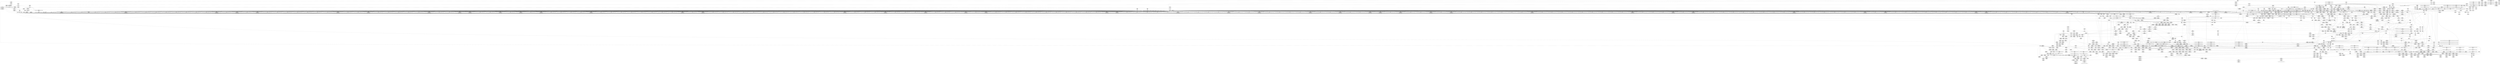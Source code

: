 digraph {
	CE0x5bcbc50 [shape=record,shape=Mrecord,label="{CE0x5bcbc50|__validate_creds:_tobool|include/linux/cred.h,173}"]
	CE0x5b66510 [shape=record,shape=Mrecord,label="{CE0x5b66510|i64*_getelementptr_inbounds_(_15_x_i64_,_15_x_i64_*___llvm_gcov_ctr171,_i64_0,_i64_8)|*Constant*|*SummSink*}"]
	CE0x5acfbf0 [shape=record,shape=Mrecord,label="{CE0x5acfbf0|8:_i8,_32:_%struct.inode*,_%struct.selinux_audit_data*,_128:_i32,_132:_i32,_456:_i8*,_:_SCMRE_48,49_}"]
	CE0x5abe700 [shape=record,shape=Mrecord,label="{CE0x5abe700|8:_i8,_32:_%struct.inode*,_%struct.selinux_audit_data*,_128:_i32,_132:_i32,_456:_i8*,_:_SCMRE_51,52_}"]
	CE0x5b3f270 [shape=record,shape=Mrecord,label="{CE0x5b3f270|file_path_has_perm:_tmp5|security/selinux/hooks.c,1658}"]
	CE0x5ac9be0 [shape=record,shape=Mrecord,label="{CE0x5ac9be0|file_to_av:_tobool|security/selinux/hooks.c,1902}"]
	CE0x5b563f0 [shape=record,shape=Mrecord,label="{CE0x5b563f0|file_to_av:_tmp30|security/selinux/hooks.c,1914|*SummSink*}"]
	CE0x5b7c460 [shape=record,shape=Mrecord,label="{CE0x5b7c460|file_to_av:_conv11|security/selinux/hooks.c,1906|*SummSource*}"]
	CE0x5ad18e0 [shape=record,shape=Mrecord,label="{CE0x5ad18e0|_call_void_mcount()_#3|*SummSink*}"]
	CE0x5b7c2e0 [shape=record,shape=Mrecord,label="{CE0x5b7c2e0|file_to_av:_conv11|security/selinux/hooks.c,1906}"]
	CE0x5ad1c50 [shape=record,shape=Mrecord,label="{CE0x5ad1c50|8:_i8,_32:_%struct.inode*,_%struct.selinux_audit_data*,_128:_i32,_132:_i32,_456:_i8*,_:_SCMRE_54,55_}"]
	CE0x5b38070 [shape=record,shape=Mrecord,label="{CE0x5b38070|file_to_av:_av.1|*SummSource*}"]
	CE0x5aab390 [shape=record,shape=Mrecord,label="{CE0x5aab390|8:_i8,_32:_%struct.inode*,_%struct.selinux_audit_data*,_128:_i32,_132:_i32,_456:_i8*,_:_SCMRE_145,146_}"]
	CE0x5b81d80 [shape=record,shape=Mrecord,label="{CE0x5b81d80|inode_has_perm:_do.body|*SummSink*}"]
	CE0x5ac04b0 [shape=record,shape=Mrecord,label="{CE0x5ac04b0|8:_i8,_32:_%struct.inode*,_%struct.selinux_audit_data*,_128:_i32,_132:_i32,_456:_i8*,_:_SCMRE_103,104_}"]
	CE0x5ad9280 [shape=record,shape=Mrecord,label="{CE0x5ad9280|8:_i8,_32:_%struct.inode*,_%struct.selinux_audit_data*,_128:_i32,_132:_i32,_456:_i8*,_:_SCMRE_62,63_}"]
	CE0x5b534d0 [shape=record,shape=Mrecord,label="{CE0x5b534d0|file_to_av:_tmp18|security/selinux/hooks.c,1905|*SummSource*}"]
	CE0x5bbc470 [shape=record,shape=Mrecord,label="{CE0x5bbc470|COLLAPSED:_GCMRE___llvm_gcov_ctr154_internal_global_8_x_i64_zeroinitializer:_elem_0:default:}"]
	CE0x5b22300 [shape=record,shape=Mrecord,label="{CE0x5b22300|i64*_getelementptr_inbounds_(_15_x_i64_,_15_x_i64_*___llvm_gcov_ctr171,_i64_0,_i64_10)|*Constant*|*SummSource*}"]
	CE0x5b2be50 [shape=record,shape=Mrecord,label="{CE0x5b2be50|_ret_i32_%call3,_!dbg_!27727|security/selinux/hooks.c,3443}"]
	CE0x5ad4780 [shape=record,shape=Mrecord,label="{CE0x5ad4780|i64*_getelementptr_inbounds_(_5_x_i64_,_5_x_i64_*___llvm_gcov_ctr270,_i64_0,_i64_4)|*Constant*}"]
	CE0x5bd59c0 [shape=record,shape=Mrecord,label="{CE0x5bd59c0|inode_has_perm:_tmp15|*LoadInst*|security/selinux/hooks.c,1615|*SummSource*}"]
	CE0x5ae24c0 [shape=record,shape=Mrecord,label="{CE0x5ae24c0|8:_i8,_32:_%struct.inode*,_%struct.selinux_audit_data*,_128:_i32,_132:_i32,_456:_i8*,_:_SCMRE_296,304_|*MultipleSource*|security/selinux/hooks.c,3424|Function::selinux_file_open&Arg::file::}"]
	CE0x5ae6e30 [shape=record,shape=Mrecord,label="{CE0x5ae6e30|8:_i8,_32:_%struct.inode*,_%struct.selinux_audit_data*,_128:_i32,_132:_i32,_456:_i8*,_:_SCMRE_480,488_|*MultipleSource*|security/selinux/hooks.c,3424|Function::selinux_file_open&Arg::file::}"]
	CE0x5b52a00 [shape=record,shape=Mrecord,label="{CE0x5b52a00|file_to_av:_tmp16|security/selinux/hooks.c,1905}"]
	CE0x5bd0bb0 [shape=record,shape=Mrecord,label="{CE0x5bd0bb0|inode_has_perm:_tmp20|security/selinux/hooks.c,1618|*SummSink*}"]
	CE0x5bd3f70 [shape=record,shape=Mrecord,label="{CE0x5bd3f70|inode_has_perm:_call|security/selinux/hooks.c,1614|*SummSink*}"]
	CE0x5ac4640 [shape=record,shape=Mrecord,label="{CE0x5ac4640|8:_i8,_32:_%struct.inode*,_%struct.selinux_audit_data*,_128:_i32,_132:_i32,_456:_i8*,_:_SCMRE_57,58_}"]
	CE0x5bd8df0 [shape=record,shape=Mrecord,label="{CE0x5bd8df0|__validate_creds:_tmp8|include/linux/cred.h,175}"]
	CE0x5b23590 [shape=record,shape=Mrecord,label="{CE0x5b23590|_ret_i32_%call3,_!dbg_!27727|security/selinux/hooks.c,3443|*SummSource*}"]
	CE0x5b66310 [shape=record,shape=Mrecord,label="{CE0x5b66310|file_to_av:_if.then8|*SummSink*}"]
	CE0x5b2b2a0 [shape=record,shape=Mrecord,label="{CE0x5b2b2a0|GLOBAL:_file_path_has_perm|*Constant*|*SummSink*}"]
	CE0x5b42370 [shape=record,shape=Mrecord,label="{CE0x5b42370|open_file_to_av:_tobool|security/selinux/hooks.c,1928|*SummSource*}"]
	CE0x5b2f2f0 [shape=record,shape=Mrecord,label="{CE0x5b2f2f0|file_inode:_tmp}"]
	CE0x5aadad0 [shape=record,shape=Mrecord,label="{CE0x5aadad0|selinux_file_open:_entry|*SummSink*}"]
	CE0x5bd31c0 [shape=record,shape=Mrecord,label="{CE0x5bd31c0|inode_has_perm:_tmp13|security/selinux/hooks.c,1614}"]
	CE0x5b90340 [shape=record,shape=Mrecord,label="{CE0x5b90340|_call_void_mcount()_#3|*SummSource*}"]
	CE0x5bd0700 [shape=record,shape=Mrecord,label="{CE0x5bd0700|i64*_getelementptr_inbounds_(_8_x_i64_,_8_x_i64_*___llvm_gcov_ctr154,_i64_0,_i64_7)|*Constant*|*SummSink*}"]
	CE0x5b8fdd0 [shape=record,shape=Mrecord,label="{CE0x5b8fdd0|__validate_creds:_if.end|*SummSink*}"]
	CE0x5ab7e60 [shape=record,shape=Mrecord,label="{CE0x5ab7e60|8:_i8,_32:_%struct.inode*,_%struct.selinux_audit_data*,_128:_i32,_132:_i32,_456:_i8*,_:_SCMRE_177,178_}"]
	CE0x5b88ff0 [shape=record,shape=Mrecord,label="{CE0x5b88ff0|inode_has_perm:_lnot1|security/selinux/hooks.c,1611|*SummSink*}"]
	CE0x5b2c5f0 [shape=record,shape=Mrecord,label="{CE0x5b2c5f0|file_path_has_perm:_file|Function::file_path_has_perm&Arg::file::|*SummSource*}"]
	CE0x5b41a90 [shape=record,shape=Mrecord,label="{CE0x5b41a90|_call_void_mcount()_#3}"]
	CE0x5b35f90 [shape=record,shape=Mrecord,label="{CE0x5b35f90|selinux_file_open:_sid|security/selinux/hooks.c,3433|*SummSource*}"]
	CE0x5b89da0 [shape=record,shape=Mrecord,label="{CE0x5b89da0|i1_true|*Constant*}"]
	CE0x5bcebd0 [shape=record,shape=Mrecord,label="{CE0x5bcebd0|GLOBAL:___invalid_creds|*Constant*|*SummSource*}"]
	CE0x5abed00 [shape=record,shape=Mrecord,label="{CE0x5abed00|i32_0|*Constant*|*SummSource*}"]
	CE0x5ac9090 [shape=record,shape=Mrecord,label="{CE0x5ac9090|i32_6|*Constant*}"]
	CE0x5b885a0 [shape=record,shape=Mrecord,label="{CE0x5b885a0|i64*_getelementptr_inbounds_(_2_x_i64_,_2_x_i64_*___llvm_gcov_ctr162,_i64_0,_i64_0)|*Constant*}"]
	CE0x5abf700 [shape=record,shape=Mrecord,label="{CE0x5abf700|i64*_getelementptr_inbounds_(_2_x_i64_,_2_x_i64_*___llvm_gcov_ctr269,_i64_0,_i64_0)|*Constant*|*SummSource*}"]
	CE0x5bd75f0 [shape=record,shape=Mrecord,label="{CE0x5bd75f0|i64*_getelementptr_inbounds_(_2_x_i64_,_2_x_i64_*___llvm_gcov_ctr131,_i64_0,_i64_0)|*Constant*|*SummSink*}"]
	CE0x5bce8d0 [shape=record,shape=Mrecord,label="{CE0x5bce8d0|GLOBAL:___invalid_creds|*Constant*|*SummSink*}"]
	CE0x5b894d0 [shape=record,shape=Mrecord,label="{CE0x5b894d0|inode_has_perm:_lnot.ext|security/selinux/hooks.c,1611|*SummSource*}"]
	CE0x5b3eb60 [shape=record,shape=Mrecord,label="{CE0x5b3eb60|file_path_has_perm:_tmp4|security/selinux/hooks.c,1658|*SummSource*}"]
	CE0x5b2ac20 [shape=record,shape=Mrecord,label="{CE0x5b2ac20|i32_2|*Constant*|*SummSource*}"]
	CE0x5b5c470 [shape=record,shape=Mrecord,label="{CE0x5b5c470|file_path_has_perm:_tmp2|*SummSink*}"]
	CE0x5b92f60 [shape=record,shape=Mrecord,label="{CE0x5b92f60|__validate_creds:_bb}"]
	CE0x5bcc120 [shape=record,shape=Mrecord,label="{CE0x5bcc120|GLOBAL:___llvm_gcov_ctr155|Global_var:__llvm_gcov_ctr155}"]
	CE0x5ab71b0 [shape=record,shape=Mrecord,label="{CE0x5ab71b0|8:_i8,_32:_%struct.inode*,_%struct.selinux_audit_data*,_128:_i32,_132:_i32,_456:_i8*,_:_SCMRE_83,84_}"]
	CE0x5bc0610 [shape=record,shape=Mrecord,label="{CE0x5bc0610|i64*_getelementptr_inbounds_(_8_x_i64_,_8_x_i64_*___llvm_gcov_ctr154,_i64_0,_i64_0)|*Constant*|*SummSource*}"]
	CE0x5ac8ab0 [shape=record,shape=Mrecord,label="{CE0x5ac8ab0|i32_6|*Constant*|*SummSink*}"]
	CE0x5b37ae0 [shape=record,shape=Mrecord,label="{CE0x5b37ae0|file_to_av:_conv14|security/selinux/hooks.c,1908}"]
	CE0x5b2e770 [shape=record,shape=Mrecord,label="{CE0x5b2e770|file_inode:_tmp1|*SummSink*}"]
	CE0x5b46a90 [shape=record,shape=Mrecord,label="{CE0x5b46a90|file_to_av:_or|security/selinux/hooks.c,1903}"]
	CE0x5abb120 [shape=record,shape=Mrecord,label="{CE0x5abb120|8:_i8,_32:_%struct.inode*,_%struct.selinux_audit_data*,_128:_i32,_132:_i32,_456:_i8*,_:_SCMRE_206,207_}"]
	CE0x5ba66e0 [shape=record,shape=Mrecord,label="{CE0x5ba66e0|file_to_av:_tmp12|security/selinux/hooks.c,1904|*SummSource*}"]
	CE0x5b8bc50 [shape=record,shape=Mrecord,label="{CE0x5b8bc50|inode_has_perm:_conv|security/selinux/hooks.c,1611|*SummSink*}"]
	"CONST[source:0(mediator),value:0(static)][purpose:{operation}]"
	CE0x5be0650 [shape=record,shape=Mrecord,label="{CE0x5be0650|cred_sid:_tmp|*SummSink*}"]
	CE0x5b649f0 [shape=record,shape=Mrecord,label="{CE0x5b649f0|inode_has_perm:_cred|Function::inode_has_perm&Arg::cred::|*SummSink*}"]
	CE0x5b3cc50 [shape=record,shape=Mrecord,label="{CE0x5b3cc50|avc_policy_seqno:_tmp2}"]
	CE0x5ad87d0 [shape=record,shape=Mrecord,label="{CE0x5ad87d0|8:_i8,_32:_%struct.inode*,_%struct.selinux_audit_data*,_128:_i32,_132:_i32,_456:_i8*,_:_SCMRE_118,119_}"]
	CE0x5abd3c0 [shape=record,shape=Mrecord,label="{CE0x5abd3c0|8:_i8,_32:_%struct.inode*,_%struct.selinux_audit_data*,_128:_i32,_132:_i32,_456:_i8*,_:_SCMRE_88,89_}"]
	CE0x5ab5890 [shape=record,shape=Mrecord,label="{CE0x5ab5890|selinux_file_open:_f_security|security/selinux/hooks.c,3424|*SummSource*}"]
	CE0x5b35310 [shape=record,shape=Mrecord,label="{CE0x5b35310|selinux_file_open:_call2|security/selinux/hooks.c,3443}"]
	CE0x5b46c10 [shape=record,shape=Mrecord,label="{CE0x5b46c10|file_to_av:_conv1|security/selinux/hooks.c,1903}"]
	CE0x5b3eee0 [shape=record,shape=Mrecord,label="{CE0x5b3eee0|file_path_has_perm:_tmp5|security/selinux/hooks.c,1658|*SummSource*}"]
	CE0x5abb9e0 [shape=record,shape=Mrecord,label="{CE0x5abb9e0|8:_i8,_32:_%struct.inode*,_%struct.selinux_audit_data*,_128:_i32,_132:_i32,_456:_i8*,_:_SCMRE_211,212_}"]
	CE0x5ae2c70 [shape=record,shape=Mrecord,label="{CE0x5ae2c70|8:_i8,_32:_%struct.inode*,_%struct.selinux_audit_data*,_128:_i32,_132:_i32,_456:_i8*,_:_SCMRE_320,324_|*MultipleSource*|security/selinux/hooks.c,3424|Function::selinux_file_open&Arg::file::}"]
	CE0x5b7bc20 [shape=record,shape=Mrecord,label="{CE0x5b7bc20|i64_512|*Constant*}"]
	CE0x5bd5310 [shape=record,shape=Mrecord,label="{CE0x5bd5310|inode_has_perm:_i_security|security/selinux/hooks.c,1615}"]
	CE0x5b3a450 [shape=record,shape=Mrecord,label="{CE0x5b3a450|file_inode:_tmp2}"]
	CE0x5b2a9a0 [shape=record,shape=Mrecord,label="{CE0x5b2a9a0|avc_policy_seqno:_entry|*SummSource*}"]
	CE0x5ac83f0 [shape=record,shape=Mrecord,label="{CE0x5ac83f0|file_to_av:_av.0|*SummSink*}"]
	CE0x5b0c280 [shape=record,shape=Mrecord,label="{CE0x5b0c280|file_to_av:_if.else}"]
	CE0x5b935f0 [shape=record,shape=Mrecord,label="{CE0x5b935f0|inode_has_perm:_lnot|security/selinux/hooks.c,1611|*SummSource*}"]
	CE0x5af7fd0 [shape=record,shape=Mrecord,label="{CE0x5af7fd0|selinux_file_open:_call|security/selinux/hooks.c,3425|*SummSink*}"]
	CE0x5b66580 [shape=record,shape=Mrecord,label="{CE0x5b66580|file_to_av:_f_flags|security/selinux/hooks.c,1905}"]
	CE0x5ab4100 [shape=record,shape=Mrecord,label="{CE0x5ab4100|i64_1|*Constant*}"]
	CE0x5b52430 [shape=record,shape=Mrecord,label="{CE0x5b52430|i64_6|*Constant*|*SummSource*}"]
	CE0x5ad5690 [shape=record,shape=Mrecord,label="{CE0x5ad5690|8:_i8,_32:_%struct.inode*,_%struct.selinux_audit_data*,_128:_i32,_132:_i32,_456:_i8*,_:_SCMRE_81,82_}"]
	CE0x5b67560 [shape=record,shape=Mrecord,label="{CE0x5b67560|file_to_av:_tmp27|security/selinux/hooks.c,1910}"]
	CE0x5b66d10 [shape=record,shape=Mrecord,label="{CE0x5b66d10|file_to_av:_tmp25|security/selinux/hooks.c,1910|*SummSource*}"]
	CE0x5ab9fa0 [shape=record,shape=Mrecord,label="{CE0x5ab9fa0|8:_i8,_32:_%struct.inode*,_%struct.selinux_audit_data*,_128:_i32,_132:_i32,_456:_i8*,_:_SCMRE_196,197_}"]
	CE0x5b64590 [shape=record,shape=Mrecord,label="{CE0x5b64590|inode_has_perm:_entry|*SummSink*}"]
	CE0x5b56380 [shape=record,shape=Mrecord,label="{CE0x5b56380|file_to_av:_tmp29|security/selinux/hooks.c,1914|*SummSink*}"]
	CE0x5be19d0 [shape=record,shape=Mrecord,label="{CE0x5be19d0|inode_has_perm:_tmp18|security/selinux/hooks.c,1617}"]
	CE0x5bd2ae0 [shape=record,shape=Mrecord,label="{CE0x5bd2ae0|i64*_getelementptr_inbounds_(_8_x_i64_,_8_x_i64_*___llvm_gcov_ctr154,_i64_0,_i64_6)|*Constant*|*SummSink*}"]
	CE0x5ab7530 [shape=record,shape=Mrecord,label="{CE0x5ab7530|8:_i8,_32:_%struct.inode*,_%struct.selinux_audit_data*,_128:_i32,_132:_i32,_456:_i8*,_:_SCMRE_85,86_}"]
	CE0x5b2afc0 [shape=record,shape=Mrecord,label="{CE0x5b2afc0|selinux_file_open:_isid|security/selinux/hooks.c,3433}"]
	CE0x5bbc400 [shape=record,shape=Mrecord,label="{CE0x5bbc400|inode_has_perm:_tmp}"]
	CE0x5aaa860 [shape=record,shape=Mrecord,label="{CE0x5aaa860|8:_i8,_32:_%struct.inode*,_%struct.selinux_audit_data*,_128:_i32,_132:_i32,_456:_i8*,_:_SCMRE_304,312_|*MultipleSource*|security/selinux/hooks.c,3424|Function::selinux_file_open&Arg::file::}"]
	CE0x5abaa20 [shape=record,shape=Mrecord,label="{CE0x5abaa20|8:_i8,_32:_%struct.inode*,_%struct.selinux_audit_data*,_128:_i32,_132:_i32,_456:_i8*,_:_SCMRE_202,203_}"]
	CE0x5b476f0 [shape=record,shape=Mrecord,label="{CE0x5b476f0|open_file_to_av:_if.then|*SummSource*}"]
	CE0x5ab4c60 [shape=record,shape=Mrecord,label="{CE0x5ab4c60|8:_i8,_32:_%struct.inode*,_%struct.selinux_audit_data*,_128:_i32,_132:_i32,_456:_i8*,_:_SCMRE_96,97_}"]
	CE0x5bc8510 [shape=record,shape=Mrecord,label="{CE0x5bc8510|cred_sid:_tmp1|*SummSink*}"]
	CE0x5ad7c40 [shape=record,shape=Mrecord,label="{CE0x5ad7c40|8:_i8,_32:_%struct.inode*,_%struct.selinux_audit_data*,_128:_i32,_132:_i32,_456:_i8*,_:_SCMRE_116,117_}"]
	CE0x5b3da60 [shape=record,shape=Mrecord,label="{CE0x5b3da60|COLLAPSED:_GCMRE___llvm_gcov_ctr25231_internal_global_2_x_i64_zeroinitializer:_elem_0:default:}"]
	CE0x5b8b010 [shape=record,shape=Mrecord,label="{CE0x5b8b010|_call_void_mcount()_#3|*SummSource*}"]
	CE0x5bbe180 [shape=record,shape=Mrecord,label="{CE0x5bbe180|cred_sid:_tmp3|*SummSink*}"]
	CE0x5b49e50 [shape=record,shape=Mrecord,label="{CE0x5b49e50|open_file_to_av:_tmp2|security/selinux/hooks.c,1928}"]
	CE0x5b39cb0 [shape=record,shape=Mrecord,label="{CE0x5b39cb0|open_file_to_av:_conv|security/selinux/hooks.c,1929}"]
	CE0x5abaf60 [shape=record,shape=Mrecord,label="{CE0x5abaf60|8:_i8,_32:_%struct.inode*,_%struct.selinux_audit_data*,_128:_i32,_132:_i32,_456:_i8*,_:_SCMRE_205,206_}"]
	CE0x5b23a50 [shape=record,shape=Mrecord,label="{CE0x5b23a50|open_file_to_av:_tmp9|security/selinux/hooks.c,1931|*SummSink*}"]
	CE0x5b4d660 [shape=record,shape=Mrecord,label="{CE0x5b4d660|file_to_av:_and3|security/selinux/hooks.c,1904|*SummSink*}"]
	CE0x5b36be0 [shape=record,shape=Mrecord,label="{CE0x5b36be0|i64*_getelementptr_inbounds_(_5_x_i64_,_5_x_i64_*___llvm_gcov_ctr270,_i64_0,_i64_3)|*Constant*|*SummSource*}"]
	CE0x5ae0fe0 [shape=record,shape=Mrecord,label="{CE0x5ae0fe0|_ret_%struct.inode*_%tmp4,_!dbg_!27713|include/linux/fs.h,1916|*SummSink*}"]
	CE0x5bd3230 [shape=record,shape=Mrecord,label="{CE0x5bd3230|inode_has_perm:_tmp13|security/selinux/hooks.c,1614|*SummSource*}"]
	CE0x5b5d340 [shape=record,shape=Mrecord,label="{CE0x5b5d340|inode_has_perm:_tobool2|security/selinux/hooks.c,1611|*SummSource*}"]
	CE0x5bd9f20 [shape=record,shape=Mrecord,label="{CE0x5bd9f20|__validate_creds:_tmp7|include/linux/cred.h,174|*SummSource*}"]
	CE0x5abf520 [shape=record,shape=Mrecord,label="{CE0x5abf520|selinux_file_open:_entry|*SummSource*}"]
	CE0x5b89a30 [shape=record,shape=Mrecord,label="{CE0x5b89a30|inode_has_perm:_and|security/selinux/hooks.c,1611}"]
	CE0x5b57640 [shape=record,shape=Mrecord,label="{CE0x5b57640|i64*_getelementptr_inbounds_(_15_x_i64_,_15_x_i64_*___llvm_gcov_ctr171,_i64_0,_i64_14)|*Constant*}"]
	CE0x5ab1180 [shape=record,shape=Mrecord,label="{CE0x5ab1180|8:_i8,_32:_%struct.inode*,_%struct.selinux_audit_data*,_128:_i32,_132:_i32,_456:_i8*,_:_SCMRE_155,156_}"]
	CE0x5b64670 [shape=record,shape=Mrecord,label="{CE0x5b64670|i64*_getelementptr_inbounds_(_15_x_i64_,_15_x_i64_*___llvm_gcov_ctr171,_i64_0,_i64_0)|*Constant*|*SummSink*}"]
	CE0x5b7e360 [shape=record,shape=Mrecord,label="{CE0x5b7e360|file_to_av:_tmp25|security/selinux/hooks.c,1910}"]
	CE0x5ba5860 [shape=record,shape=Mrecord,label="{CE0x5ba5860|file_to_av:_tmp13|security/selinux/hooks.c,1904}"]
	CE0x5be14c0 [shape=record,shape=Mrecord,label="{CE0x5be14c0|inode_has_perm:_sclass|security/selinux/hooks.c,1617|*SummSink*}"]
	CE0x5af6310 [shape=record,shape=Mrecord,label="{CE0x5af6310|i32_3|*Constant*}"]
	CE0x5bc7e00 [shape=record,shape=Mrecord,label="{CE0x5bc7e00|inode_has_perm:_tmp10|security/selinux/hooks.c,1611|*SummSink*}"]
	CE0x5ac9a60 [shape=record,shape=Mrecord,label="{CE0x5ac9a60|file_to_av:_and|security/selinux/hooks.c,1902|*SummSink*}"]
	CE0x5acb980 [shape=record,shape=Mrecord,label="{CE0x5acb980|i64*_getelementptr_inbounds_(_2_x_i64_,_2_x_i64_*___llvm_gcov_ctr269,_i64_0,_i64_1)|*Constant*|*SummSink*}"]
	CE0x5b8ca20 [shape=record,shape=Mrecord,label="{CE0x5b8ca20|i64*_getelementptr_inbounds_(_8_x_i64_,_8_x_i64_*___llvm_gcov_ctr154,_i64_0,_i64_1)|*Constant*}"]
	CE0x5b3d6d0 [shape=record,shape=Mrecord,label="{CE0x5b3d6d0|file_to_av:_if.then18|*SummSink*}"]
	CE0x5ad6b40 [shape=record,shape=Mrecord,label="{CE0x5ad6b40|8:_i8,_32:_%struct.inode*,_%struct.selinux_audit_data*,_128:_i32,_132:_i32,_456:_i8*,_:_SCMRE_12,13_}"]
	CE0x5b50cc0 [shape=record,shape=Mrecord,label="{CE0x5b50cc0|file_to_av:_tmp23|security/selinux/hooks.c,1909|*SummSource*}"]
	CE0x5ab5e10 [shape=record,shape=Mrecord,label="{CE0x5ab5e10|open_file_to_av:_tmp5|security/selinux/hooks.c,1928|*SummSink*}"]
	CE0x5ad1980 [shape=record,shape=Mrecord,label="{CE0x5ad1980|i32_14|*Constant*|*SummSink*}"]
	CE0x5b51270 [shape=record,shape=Mrecord,label="{CE0x5b51270|i32_1024|*Constant*}"]
	CE0x5b34730 [shape=record,shape=Mrecord,label="{CE0x5b34730|_ret_i32_%tmp4,_!dbg_!27711|security/selinux/avc.c,779|*SummSink*}"]
	CE0x5b3a4c0 [shape=record,shape=Mrecord,label="{CE0x5b3a4c0|file_inode:_tmp2|*SummSource*}"]
	CE0x5b4b320 [shape=record,shape=Mrecord,label="{CE0x5b4b320|open_file_to_av:_tmp2|security/selinux/hooks.c,1928|*SummSink*}"]
	CE0x5b8d8c0 [shape=record,shape=Mrecord,label="{CE0x5b8d8c0|__validate_creds:_tmp5|include/linux/cred.h,173|*SummSource*}"]
	CE0x5bd1600 [shape=record,shape=Mrecord,label="{CE0x5bd1600|avc_has_perm:_tclass|Function::avc_has_perm&Arg::tclass::|*SummSource*}"]
	CE0x5bd1c00 [shape=record,shape=Mrecord,label="{CE0x5bd1c00|avc_has_perm:_requested|Function::avc_has_perm&Arg::requested::|*SummSource*}"]
	CE0x5b8bdc0 [shape=record,shape=Mrecord,label="{CE0x5b8bdc0|inode_has_perm:_expval|security/selinux/hooks.c,1611}"]
	"CONST[source:1(input),value:2(dynamic)][purpose:{operation}]"
	CE0x5ae6460 [shape=record,shape=Mrecord,label="{CE0x5ae6460|8:_i8,_32:_%struct.inode*,_%struct.selinux_audit_data*,_128:_i32,_132:_i32,_456:_i8*,_:_SCMRE_464,472_|*MultipleSource*|security/selinux/hooks.c,3424|Function::selinux_file_open&Arg::file::}"]
	CE0x5bc68f0 [shape=record,shape=Mrecord,label="{CE0x5bc68f0|inode_has_perm:_tmp7|security/selinux/hooks.c,1611|*SummSource*}"]
	CE0x5b8c690 [shape=record,shape=Mrecord,label="{CE0x5b8c690|__validate_creds:_call|include/linux/cred.h,173|*SummSink*}"]
	CE0x5bcca90 [shape=record,shape=Mrecord,label="{CE0x5bcca90|__validate_creds:_tmp3|include/linux/cred.h,173|*SummSink*}"]
	CE0x5bd77d0 [shape=record,shape=Mrecord,label="{CE0x5bd77d0|cred_sid:_tmp4|*LoadInst*|security/selinux/hooks.c,196|*SummSink*}"]
	CE0x5b5d4b0 [shape=record,shape=Mrecord,label="{CE0x5b5d4b0|inode_has_perm:_tobool2|security/selinux/hooks.c,1611|*SummSink*}"]
	CE0x5b8b380 [shape=record,shape=Mrecord,label="{CE0x5b8b380|inode_has_perm:_tmp2|*SummSource*}"]
	CE0x5be1050 [shape=record,shape=Mrecord,label="{CE0x5be1050|inode_has_perm:_sid3|security/selinux/hooks.c,1617}"]
	CE0x5bbe070 [shape=record,shape=Mrecord,label="{CE0x5bbe070|cred_sid:_tmp3|*SummSource*}"]
	CE0x5b35a40 [shape=record,shape=Mrecord,label="{CE0x5b35a40|GLOBAL:_open_file_to_av|*Constant*|*SummSource*}"]
	CE0x5b497e0 [shape=record,shape=Mrecord,label="{CE0x5b497e0|file_to_av:_file|Function::file_to_av&Arg::file::|*SummSink*}"]
	CE0x5b68ff0 [shape=record,shape=Mrecord,label="{CE0x5b68ff0|file_to_av:_tmp7|security/selinux/hooks.c,1903}"]
	CE0x5b8af50 [shape=record,shape=Mrecord,label="{CE0x5b8af50|_call_void_mcount()_#3}"]
	CE0x5ae78e0 [shape=record,shape=Mrecord,label="{CE0x5ae78e0|GLOBAL:_file_inode|*Constant*}"]
	CE0x5b47160 [shape=record,shape=Mrecord,label="{CE0x5b47160|file_to_av:_f_mode2|security/selinux/hooks.c,1904|*SummSink*}"]
	CE0x5b8c7e0 [shape=record,shape=Mrecord,label="{CE0x5b8c7e0|128:_i8*,_:_CRE:_elem_0:default:}"]
	CE0x5b65cc0 [shape=record,shape=Mrecord,label="{CE0x5b65cc0|_ret_i32_%retval.0,_!dbg_!27739|security/selinux/hooks.c,1618|*SummSource*}"]
	CE0x5b813b0 [shape=record,shape=Mrecord,label="{CE0x5b813b0|i32_2|*Constant*}"]
	CE0x5ad4490 [shape=record,shape=Mrecord,label="{CE0x5ad4490|open_file_to_av:_conv1|security/selinux/hooks.c,1929}"]
	CE0x5bbed30 [shape=record,shape=Mrecord,label="{CE0x5bbed30|_call_void___validate_creds(%struct.cred*_%cred,_i8*_getelementptr_inbounds_(_25_x_i8_,_25_x_i8_*_.str3,_i32_0,_i32_0),_i32_1609)_#10,_!dbg_!27719|security/selinux/hooks.c,1609|*SummSource*}"]
	CE0x5b7e750 [shape=record,shape=Mrecord,label="{CE0x5b7e750|i64*_getelementptr_inbounds_(_2_x_i64_,_2_x_i64_*___llvm_gcov_ctr162,_i64_0,_i64_1)|*Constant*}"]
	CE0x5be2060 [shape=record,shape=Mrecord,label="{CE0x5be2060|inode_has_perm:_tmp18|security/selinux/hooks.c,1617|*SummSource*}"]
	CE0x5b2f3d0 [shape=record,shape=Mrecord,label="{CE0x5b2f3d0|file_inode:_tmp|*SummSource*}"]
	CE0x5b3b810 [shape=record,shape=Mrecord,label="{CE0x5b3b810|file_inode:_f_inode|include/linux/fs.h,1916|*SummSource*}"]
	CE0x5b81e60 [shape=record,shape=Mrecord,label="{CE0x5b81e60|inode_has_perm:_if.then}"]
	CE0x5b676e0 [shape=record,shape=Mrecord,label="{CE0x5b676e0|file_to_av:_tmp27|security/selinux/hooks.c,1910|*SummSource*}"]
	CE0x5b2c930 [shape=record,shape=Mrecord,label="{CE0x5b2c930|file_path_has_perm:_av|Function::file_path_has_perm&Arg::av::}"]
	CE0x5b6a8c0 [shape=record,shape=Mrecord,label="{CE0x5b6a8c0|file_to_av:_tmp5|security/selinux/hooks.c,1902|*SummSink*}"]
	CE0x5bcc780 [shape=record,shape=Mrecord,label="{CE0x5bcc780|i64*_getelementptr_inbounds_(_5_x_i64_,_5_x_i64_*___llvm_gcov_ctr155,_i64_0,_i64_3)|*Constant*}"]
	CE0x5abfb30 [shape=record,shape=Mrecord,label="{CE0x5abfb30|_call_void_mcount()_#3}"]
	CE0x5b3f730 [shape=record,shape=Mrecord,label="{CE0x5b3f730|i32_8|*Constant*|*SummSource*}"]
	CE0x5bd9830 [shape=record,shape=Mrecord,label="{CE0x5bd9830|i64*_getelementptr_inbounds_(_2_x_i64_,_2_x_i64_*___llvm_gcov_ctr131,_i64_0,_i64_0)|*Constant*}"]
	CE0x5abb660 [shape=record,shape=Mrecord,label="{CE0x5abb660|8:_i8,_32:_%struct.inode*,_%struct.selinux_audit_data*,_128:_i32,_132:_i32,_456:_i8*,_:_SCMRE_209,210_}"]
	CE0x5b32980 [shape=record,shape=Mrecord,label="{CE0x5b32980|_call_void_mcount()_#3|*SummSource*}"]
	CE0x5b7bda0 [shape=record,shape=Mrecord,label="{CE0x5b7bda0|i64_512|*Constant*|*SummSource*}"]
	CE0x5abcf10 [shape=record,shape=Mrecord,label="{CE0x5abcf10|selinux_file_open:_tmp1|*SummSource*}"]
	CE0x5bcbbe0 [shape=record,shape=Mrecord,label="{CE0x5bcbbe0|__validate_creds:_tmp2|include/linux/cred.h,173|*SummSource*}"]
	CE0x5b2ad50 [shape=record,shape=Mrecord,label="{CE0x5b2ad50|i32_2|*Constant*|*SummSink*}"]
	CE0x5b3b160 [shape=record,shape=Mrecord,label="{CE0x5b3b160|_call_void_mcount()_#3}"]
	CE0x5bda350 [shape=record,shape=Mrecord,label="{CE0x5bda350|_call_void___invalid_creds(%struct.cred*_%cred,_i8*_%file,_i32_%line)_#10,_!dbg_!27721|include/linux/cred.h,174}"]
	CE0x5b51c40 [shape=record,shape=Mrecord,label="{CE0x5b51c40|file_to_av:_tobool7|security/selinux/hooks.c,1905|*SummSource*}"]
	CE0x5acb570 [shape=record,shape=Mrecord,label="{CE0x5acb570|i32_7|*Constant*}"]
	CE0x5bbfdf0 [shape=record,shape=Mrecord,label="{CE0x5bbfdf0|i8*_getelementptr_inbounds_(_25_x_i8_,_25_x_i8_*_.str3,_i32_0,_i32_0)|*Constant*|*SummSink*}"]
	CE0x5ae5570 [shape=record,shape=Mrecord,label="{CE0x5ae5570|8:_i8,_32:_%struct.inode*,_%struct.selinux_audit_data*,_128:_i32,_132:_i32,_456:_i8*,_:_SCMRE_428,432_|*MultipleSource*|security/selinux/hooks.c,3424|Function::selinux_file_open&Arg::file::}"]
	CE0x5bbfc30 [shape=record,shape=Mrecord,label="{CE0x5bbfc30|i32_1609|*Constant*}"]
	CE0x5b68840 [shape=record,shape=Mrecord,label="{CE0x5b68840|file_to_av:_tmp8|security/selinux/hooks.c,1903|*SummSink*}"]
	CE0x5ab1dc0 [shape=record,shape=Mrecord,label="{CE0x5ab1dc0|8:_i8,_32:_%struct.inode*,_%struct.selinux_audit_data*,_128:_i32,_132:_i32,_456:_i8*,_:_SCMRE_162,163_}"]
	CE0x5b3d040 [shape=record,shape=Mrecord,label="{CE0x5b3d040|COLLAPSED:_GIRE_selinux_xfrm_refcount_global_%struct.atomic_t_zeroinitializer,_align_4:_elem_0:default:}"]
	CE0x5bd65b0 [shape=record,shape=Mrecord,label="{CE0x5bd65b0|__validate_creds:_tmp4|include/linux/cred.h,173|*SummSink*}"]
	CE0x5b671f0 [shape=record,shape=Mrecord,label="{CE0x5b671f0|file_to_av:_tmp26|security/selinux/hooks.c,1910|*SummSource*}"]
	CE0x5b35230 [shape=record,shape=Mrecord,label="{CE0x5b35230|selinux_file_open:_pseqno|security/selinux/hooks.c,3434|*SummSink*}"]
	CE0x5ad71c0 [shape=record,shape=Mrecord,label="{CE0x5ad71c0|8:_i8,_32:_%struct.inode*,_%struct.selinux_audit_data*,_128:_i32,_132:_i32,_456:_i8*,_:_SCMRE_110,111_}"]
	CE0x5b648e0 [shape=record,shape=Mrecord,label="{CE0x5b648e0|inode_has_perm:_cred|Function::inode_has_perm&Arg::cred::|*SummSource*}"]
	CE0x5bd4ad0 [shape=record,shape=Mrecord,label="{CE0x5bd4ad0|cred_sid:_cred|Function::cred_sid&Arg::cred::|*SummSink*}"]
	CE0x5b91600 [shape=record,shape=Mrecord,label="{CE0x5b91600|inode_has_perm:_return}"]
	CE0x5be2190 [shape=record,shape=Mrecord,label="{CE0x5be2190|inode_has_perm:_tmp18|security/selinux/hooks.c,1617|*SummSink*}"]
	CE0x5bd2110 [shape=record,shape=Mrecord,label="{CE0x5bd2110|inode_has_perm:_tmp11|security/selinux/hooks.c,1612|*SummSink*}"]
	CE0x5b37c60 [shape=record,shape=Mrecord,label="{CE0x5b37c60|file_to_av:_conv14|security/selinux/hooks.c,1908|*SummSource*}"]
	CE0x5b47600 [shape=record,shape=Mrecord,label="{CE0x5b47600|open_file_to_av:_if.then}"]
	CE0x5b7f4f0 [shape=record,shape=Mrecord,label="{CE0x5b7f4f0|inode_has_perm:_do.body}"]
	CE0x5bd7aa0 [shape=record,shape=Mrecord,label="{CE0x5bd7aa0|i32_1|*Constant*}"]
	CE0x5b63ca0 [shape=record,shape=Mrecord,label="{CE0x5b63ca0|file_path_has_perm:_call1|security/selinux/hooks.c,1659}"]
	CE0x5b3d560 [shape=record,shape=Mrecord,label="{CE0x5b3d560|file_to_av:_if.then18}"]
	CE0x5ac16b0 [shape=record,shape=Mrecord,label="{CE0x5ac16b0|8:_i8,_32:_%struct.inode*,_%struct.selinux_audit_data*,_128:_i32,_132:_i32,_456:_i8*,_:_SCMRE_64,65_}"]
	CE0x5ab98a0 [shape=record,shape=Mrecord,label="{CE0x5ab98a0|8:_i8,_32:_%struct.inode*,_%struct.selinux_audit_data*,_128:_i32,_132:_i32,_456:_i8*,_:_SCMRE_192,193_}"]
	CE0x5ac4480 [shape=record,shape=Mrecord,label="{CE0x5ac4480|8:_i8,_32:_%struct.inode*,_%struct.selinux_audit_data*,_128:_i32,_132:_i32,_456:_i8*,_:_SCMRE_55,56_}"]
	CE0x5bbc900 [shape=record,shape=Mrecord,label="{CE0x5bbc900|__validate_creds:_tmp1|*SummSource*}"]
	CE0x5b65830 [shape=record,shape=Mrecord,label="{CE0x5b65830|inode_has_perm:_adp|Function::inode_has_perm&Arg::adp::|*SummSource*}"]
	CE0x5ac95d0 [shape=record,shape=Mrecord,label="{CE0x5ac95d0|i32_1|*Constant*}"]
	CE0x5b63b90 [shape=record,shape=Mrecord,label="{CE0x5b63b90|GLOBAL:_inode_has_perm|*Constant*}"]
	CE0x5b922c0 [shape=record,shape=Mrecord,label="{CE0x5b922c0|inode_has_perm:_tmp4|security/selinux/hooks.c,1609|*SummSource*}"]
	CE0x5b2e280 [shape=record,shape=Mrecord,label="{CE0x5b2e280|i64*_getelementptr_inbounds_(_2_x_i64_,_2_x_i64_*___llvm_gcov_ctr162,_i64_0,_i64_1)|*Constant*|*SummSink*}"]
	CE0x5b3a840 [shape=record,shape=Mrecord,label="{CE0x5b3a840|i32_0|*Constant*}"]
	CE0x5ac4d60 [shape=record,shape=Mrecord,label="{CE0x5ac4d60|file_to_av:_if.end15|*SummSource*}"]
	CE0x5b4d920 [shape=record,shape=Mrecord,label="{CE0x5b4d920|file_to_av:_tobool4|security/selinux/hooks.c,1904|*SummSource*}"]
	CE0x5bc7c90 [shape=record,shape=Mrecord,label="{CE0x5bc7c90|inode_has_perm:_tmp10|security/selinux/hooks.c,1611|*SummSource*}"]
	CE0x5bcc230 [shape=record,shape=Mrecord,label="{CE0x5bcc230|__validate_creds:_tmp2|include/linux/cred.h,173}"]
	CE0x5b6aa30 [shape=record,shape=Mrecord,label="{CE0x5b6aa30|file_to_av:_tmp6|security/selinux/hooks.c,1902}"]
	CE0x5b92960 [shape=record,shape=Mrecord,label="{CE0x5b92960|__validate_creds:_file|Function::__validate_creds&Arg::file::|*SummSink*}"]
	CE0x5b520b0 [shape=record,shape=Mrecord,label="{CE0x5b520b0|i64_7|*Constant*|*SummSource*}"]
	CE0x5b33220 [shape=record,shape=Mrecord,label="{CE0x5b33220|i32*_getelementptr_inbounds_(%struct.avc_cache,_%struct.avc_cache*_avc_cache,_i32_0,_i32_4)|*Constant*|*SummSink*}"]
	CE0x5b331b0 [shape=record,shape=Mrecord,label="{CE0x5b331b0|avc_policy_seqno:_tmp4|security/selinux/avc.c,779|*SummSink*}"]
	CE0x5acb370 [shape=record,shape=Mrecord,label="{CE0x5acb370|open_file_to_av:_tmp|*SummSource*}"]
	CE0x5aae4a0 [shape=record,shape=Mrecord,label="{CE0x5aae4a0|8:_i8,_32:_%struct.inode*,_%struct.selinux_audit_data*,_128:_i32,_132:_i32,_456:_i8*,_:_SCMRE_0,1_}"]
	CE0x5b52cf0 [shape=record,shape=Mrecord,label="{CE0x5b52cf0|file_to_av:_tmp16|security/selinux/hooks.c,1905|*SummSink*}"]
	CE0x5ac5a40 [shape=record,shape=Mrecord,label="{CE0x5ac5a40|i64*_getelementptr_inbounds_(_15_x_i64_,_15_x_i64_*___llvm_gcov_ctr171,_i64_0,_i64_9)|*Constant*|*SummSource*}"]
	CE0x5b3c6c0 [shape=record,shape=Mrecord,label="{CE0x5b3c6c0|i64*_getelementptr_inbounds_(_2_x_i64_,_2_x_i64_*___llvm_gcov_ctr25231,_i64_0,_i64_1)|*Constant*}"]
	CE0x5bca0c0 [shape=record,shape=Mrecord,label="{CE0x5bca0c0|__validate_creds:_tmp7|include/linux/cred.h,174|*SummSink*}"]
	CE0x5ac9870 [shape=record,shape=Mrecord,label="{CE0x5ac9870|file_to_av:_and|security/selinux/hooks.c,1902|*SummSource*}"]
	CE0x5b0d3a0 [shape=record,shape=Mrecord,label="{CE0x5b0d3a0|file_path_has_perm:_type|security/selinux/hooks.c,1657|*SummSource*}"]
	CE0x5ad78c0 [shape=record,shape=Mrecord,label="{CE0x5ad78c0|8:_i8,_32:_%struct.inode*,_%struct.selinux_audit_data*,_128:_i32,_132:_i32,_456:_i8*,_:_SCMRE_114,115_}"]
	CE0x5be2300 [shape=record,shape=Mrecord,label="{CE0x5be2300|avc_has_perm:_entry}"]
	CE0x5b22ca0 [shape=record,shape=Mrecord,label="{CE0x5b22ca0|file_to_av:_tmp24|security/selinux/hooks.c,1909|*SummSource*}"]
	CE0x5abb2e0 [shape=record,shape=Mrecord,label="{CE0x5abb2e0|8:_i8,_32:_%struct.inode*,_%struct.selinux_audit_data*,_128:_i32,_132:_i32,_456:_i8*,_:_SCMRE_207,208_}"]
	CE0x5bbc680 [shape=record,shape=Mrecord,label="{CE0x5bbc680|i64_1|*Constant*}"]
	CE0x5bca820 [shape=record,shape=Mrecord,label="{CE0x5bca820|i64_0|*Constant*}"]
	CE0x5bcad70 [shape=record,shape=Mrecord,label="{CE0x5bcad70|__validate_creds:_lnot.ext|include/linux/cred.h,173|*SummSink*}"]
	CE0x5bd5840 [shape=record,shape=Mrecord,label="{CE0x5bd5840|inode_has_perm:_sid3|security/selinux/hooks.c,1617|*SummSink*}"]
	CE0x5b40af0 [shape=record,shape=Mrecord,label="{CE0x5b40af0|file_to_av:_if.then5|*SummSink*}"]
	CE0x5b38d00 [shape=record,shape=Mrecord,label="{CE0x5b38d00|file_path_has_perm:_bb|*SummSink*}"]
	CE0x5bc0990 [shape=record,shape=Mrecord,label="{CE0x5bc0990|__validate_creds:_lnot.ext|include/linux/cred.h,173}"]
	CE0x5b38380 [shape=record,shape=Mrecord,label="{CE0x5b38380|file_to_av:_tmp23|security/selinux/hooks.c,1909}"]
	CE0x5ab1c00 [shape=record,shape=Mrecord,label="{CE0x5ab1c00|8:_i8,_32:_%struct.inode*,_%struct.selinux_audit_data*,_128:_i32,_132:_i32,_456:_i8*,_:_SCMRE_161,162_}"]
	CE0x5b367f0 [shape=record,shape=Mrecord,label="{CE0x5b367f0|open_file_to_av:_tmp6|security/selinux/hooks.c,1928|*SummSink*}"]
	CE0x5b526a0 [shape=record,shape=Mrecord,label="{CE0x5b526a0|file_to_av:_tmp15|security/selinux/hooks.c,1905|*SummSource*}"]
	CE0x5ac64e0 [shape=record,shape=Mrecord,label="{CE0x5ac64e0|file_to_av:_tmp22|security/selinux/hooks.c,1908}"]
	CE0x5bbdc00 [shape=record,shape=Mrecord,label="{CE0x5bbdc00|inode_has_perm:_tmp1|*SummSink*}"]
	CE0x5b0c380 [shape=record,shape=Mrecord,label="{CE0x5b0c380|file_to_av:_if.else|*SummSource*}"]
	CE0x5b89360 [shape=record,shape=Mrecord,label="{CE0x5b89360|inode_has_perm:_lnot.ext|security/selinux/hooks.c,1611}"]
	CE0x5b4a8a0 [shape=record,shape=Mrecord,label="{CE0x5b4a8a0|file_path_has_perm:_tmp|*SummSource*}"]
	CE0x5b41b00 [shape=record,shape=Mrecord,label="{CE0x5b41b00|_call_void_mcount()_#3|*SummSource*}"]
	CE0x5bc2fb0 [shape=record,shape=Mrecord,label="{CE0x5bc2fb0|inode_has_perm:_tmp6|*LoadInst*|security/selinux/hooks.c,1611}"]
	CE0x5b90d60 [shape=record,shape=Mrecord,label="{CE0x5b90d60|i64*_getelementptr_inbounds_(_8_x_i64_,_8_x_i64_*___llvm_gcov_ctr154,_i64_0,_i64_2)|*Constant*|*SummSource*}"]
	CE0x5bbefb0 [shape=record,shape=Mrecord,label="{CE0x5bbefb0|cred_sid:_tmp2|*SummSink*}"]
	CE0x5b8ce30 [shape=record,shape=Mrecord,label="{CE0x5b8ce30|i64*_getelementptr_inbounds_(_5_x_i64_,_5_x_i64_*___llvm_gcov_ctr155,_i64_0,_i64_0)|*Constant*|*SummSource*}"]
	CE0x5b5e3c0 [shape=record,shape=Mrecord,label="{CE0x5b5e3c0|file_path_has_perm:_path|security/selinux/hooks.c,1658|*SummSink*}"]
	CE0x5ac5030 [shape=record,shape=Mrecord,label="{CE0x5ac5030|file_to_av:_bb|*SummSource*}"]
	CE0x5bd4990 [shape=record,shape=Mrecord,label="{CE0x5bd4990|cred_sid:_cred|Function::cred_sid&Arg::cred::}"]
	CE0x5ad6400 [shape=record,shape=Mrecord,label="{CE0x5ad6400|i64_1|*Constant*|*SummSink*}"]
	CE0x5b7bff0 [shape=record,shape=Mrecord,label="{CE0x5b7bff0|file_to_av:_or10|security/selinux/hooks.c,1906|*SummSource*}"]
	CE0x5ab16c0 [shape=record,shape=Mrecord,label="{CE0x5ab16c0|8:_i8,_32:_%struct.inode*,_%struct.selinux_audit_data*,_128:_i32,_132:_i32,_456:_i8*,_:_SCMRE_158,159_}"]
	CE0x5b80ed0 [shape=record,shape=Mrecord,label="{CE0x5b80ed0|_call_void_mcount()_#3}"]
	CE0x5ae0f70 [shape=record,shape=Mrecord,label="{CE0x5ae0f70|i32_10|*Constant*}"]
	CE0x5b63640 [shape=record,shape=Mrecord,label="{CE0x5b63640|_ret_%struct.inode*_%tmp4,_!dbg_!27713|include/linux/fs.h,1916}"]
	CE0x5b37930 [shape=record,shape=Mrecord,label="{CE0x5b37930|file_to_av:_or13|security/selinux/hooks.c,1908|*SummSink*}"]
	CE0x5bd27f0 [shape=record,shape=Mrecord,label="{CE0x5bd27f0|inode_has_perm:_tmp12|security/selinux/hooks.c,1612|*SummSource*}"]
	CE0x5bd4680 [shape=record,shape=Mrecord,label="{CE0x5bd4680|cred_sid:_entry}"]
	CE0x5b33d30 [shape=record,shape=Mrecord,label="{CE0x5b33d30|_ret_i32_%av.0,_!dbg_!27720|security/selinux/hooks.c,1931|*SummSink*}"]
	CE0x5b7f1d0 [shape=record,shape=Mrecord,label="{CE0x5b7f1d0|i64*_getelementptr_inbounds_(_8_x_i64_,_8_x_i64_*___llvm_gcov_ctr154,_i64_0,_i64_0)|*Constant*|*SummSink*}"]
	CE0x5bcabf0 [shape=record,shape=Mrecord,label="{CE0x5bcabf0|__validate_creds:_lnot.ext|include/linux/cred.h,173|*SummSource*}"]
	CE0x5bc87b0 [shape=record,shape=Mrecord,label="{CE0x5bc87b0|i64*_getelementptr_inbounds_(_2_x_i64_,_2_x_i64_*___llvm_gcov_ctr131,_i64_0,_i64_1)|*Constant*}"]
	CE0x5b8e020 [shape=record,shape=Mrecord,label="{CE0x5b8e020|__validate_creds:_file|Function::__validate_creds&Arg::file::}"]
	CE0x5ab2140 [shape=record,shape=Mrecord,label="{CE0x5ab2140|8:_i8,_32:_%struct.inode*,_%struct.selinux_audit_data*,_128:_i32,_132:_i32,_456:_i8*,_:_SCMRE_164,165_}"]
	CE0x5b89b10 [shape=record,shape=Mrecord,label="{CE0x5b89b10|inode_has_perm:_and|security/selinux/hooks.c,1611|*SummSink*}"]
	CE0x5b33380 [shape=record,shape=Mrecord,label="{CE0x5b33380|avc_policy_seqno:_tmp4|security/selinux/avc.c,779|*SummSource*}"]
	CE0x5abce70 [shape=record,shape=Mrecord,label="{CE0x5abce70|selinux_file_open:_tmp1}"]
	CE0x5b42b50 [shape=record,shape=Mrecord,label="{CE0x5b42b50|_ret_i32_%av.3,_!dbg_!27739|security/selinux/hooks.c,1917|*SummSource*}"]
	CE0x5ac0830 [shape=record,shape=Mrecord,label="{CE0x5ac0830|8:_i8,_32:_%struct.inode*,_%struct.selinux_audit_data*,_128:_i32,_132:_i32,_456:_i8*,_:_SCMRE_105,106_}"]
	CE0x5bca920 [shape=record,shape=Mrecord,label="{CE0x5bca920|__validate_creds:_lnot1|include/linux/cred.h,173|*SummSource*}"]
	CE0x5ae4160 [shape=record,shape=Mrecord,label="{CE0x5ae4160|8:_i8,_32:_%struct.inode*,_%struct.selinux_audit_data*,_128:_i32,_132:_i32,_456:_i8*,_:_SCMRE_376,384_|*MultipleSource*|security/selinux/hooks.c,3424|Function::selinux_file_open&Arg::file::}"]
	CE0x5bd0060 [shape=record,shape=Mrecord,label="{CE0x5bd0060|avc_has_perm:_auditdata|Function::avc_has_perm&Arg::auditdata::|*SummSource*}"]
	CE0x5b8b310 [shape=record,shape=Mrecord,label="{CE0x5b8b310|inode_has_perm:_tmp2}"]
	CE0x5bd1770 [shape=record,shape=Mrecord,label="{CE0x5bd1770|avc_has_perm:_tclass|Function::avc_has_perm&Arg::tclass::|*SummSink*}"]
	CE0x5ab4fe0 [shape=record,shape=Mrecord,label="{CE0x5ab4fe0|8:_i8,_32:_%struct.inode*,_%struct.selinux_audit_data*,_128:_i32,_132:_i32,_456:_i8*,_:_SCMRE_98,99_}"]
	CE0x5ad7a80 [shape=record,shape=Mrecord,label="{CE0x5ad7a80|8:_i8,_32:_%struct.inode*,_%struct.selinux_audit_data*,_128:_i32,_132:_i32,_456:_i8*,_:_SCMRE_115,116_}"]
	CE0x5b33140 [shape=record,shape=Mrecord,label="{CE0x5b33140|i32*_getelementptr_inbounds_(%struct.avc_cache,_%struct.avc_cache*_avc_cache,_i32_0,_i32_4)|*Constant*|*SummSource*}"]
	CE0x5bcaa40 [shape=record,shape=Mrecord,label="{CE0x5bcaa40|__validate_creds:_lnot1|include/linux/cred.h,173|*SummSink*}"]
	CE0x5ab6ff0 [shape=record,shape=Mrecord,label="{CE0x5ab6ff0|8:_i8,_32:_%struct.inode*,_%struct.selinux_audit_data*,_128:_i32,_132:_i32,_456:_i8*,_:_SCMRE_82,83_}"]
	CE0x5abc620 [shape=record,shape=Mrecord,label="{CE0x5abc620|8:_i8,_32:_%struct.inode*,_%struct.selinux_audit_data*,_128:_i32,_132:_i32,_456:_i8*,_:_SCMRE_248,256_|*MultipleSource*|security/selinux/hooks.c,3424|Function::selinux_file_open&Arg::file::}"]
	CE0x5b7ffd0 [shape=record,shape=Mrecord,label="{CE0x5b7ffd0|inode_has_perm:_tmp5|security/selinux/hooks.c,1609|*SummSource*}"]
	CE0x5bcd7f0 [shape=record,shape=Mrecord,label="{CE0x5bcd7f0|__validate_creds:_if.then|*SummSource*}"]
	CE0x5b2b610 [shape=record,shape=Mrecord,label="{CE0x5b2b610|file_path_has_perm:_entry|*SummSource*}"]
	CE0x5b56e80 [shape=record,shape=Mrecord,label="{CE0x5b56e80|file_to_av:_av.3}"]
	CE0x5bdac80 [shape=record,shape=Mrecord,label="{CE0x5bdac80|4:_i32,_:_CRE_20,24_|*MultipleSource*|security/selinux/hooks.c,196|security/selinux/hooks.c,197|*LoadInst*|security/selinux/hooks.c,196}"]
	CE0x5b3f7d0 [shape=record,shape=Mrecord,label="{CE0x5b3f7d0|i32_8|*Constant*|*SummSink*}"]
	CE0x5ab9360 [shape=record,shape=Mrecord,label="{CE0x5ab9360|8:_i8,_32:_%struct.inode*,_%struct.selinux_audit_data*,_128:_i32,_132:_i32,_456:_i8*,_:_SCMRE_189,190_}"]
	CE0x5bca890 [shape=record,shape=Mrecord,label="{CE0x5bca890|__validate_creds:_lnot1|include/linux/cred.h,173}"]
	CE0x5b0d290 [shape=record,shape=Mrecord,label="{CE0x5b0d290|file_path_has_perm:_type|security/selinux/hooks.c,1657}"]
	CE0x5ab96e0 [shape=record,shape=Mrecord,label="{CE0x5ab96e0|8:_i8,_32:_%struct.inode*,_%struct.selinux_audit_data*,_128:_i32,_132:_i32,_456:_i8*,_:_SCMRE_191,192_}"]
	CE0x5b231a0 [shape=record,shape=Mrecord,label="{CE0x5b231a0|open_file_to_av:_or|security/selinux/hooks.c,1929|*SummSink*}"]
	CE0x5b39de0 [shape=record,shape=Mrecord,label="{CE0x5b39de0|open_file_to_av:_conv|security/selinux/hooks.c,1929|*SummSource*}"]
	CE0x5b4b1d0 [shape=record,shape=Mrecord,label="{CE0x5b4b1d0|file_to_av:_tmp}"]
	CE0x5bbde70 [shape=record,shape=Mrecord,label="{CE0x5bbde70|i32_0|*Constant*}"]
	CE0x5ab4090 [shape=record,shape=Mrecord,label="{CE0x5ab4090|i64_1|*Constant*|*SummSource*}"]
	CE0x5acd640 [shape=record,shape=Mrecord,label="{CE0x5acd640|i64*_getelementptr_inbounds_(_2_x_i64_,_2_x_i64_*___llvm_gcov_ctr269,_i64_0,_i64_1)|*Constant*}"]
	CE0x5bcff30 [shape=record,shape=Mrecord,label="{CE0x5bcff30|avc_has_perm:_auditdata|Function::avc_has_perm&Arg::auditdata::}"]
	CE0x5ac6920 [shape=record,shape=Mrecord,label="{CE0x5ac6920|file_to_av:_tmp19|security/selinux/hooks.c,1906}"]
	CE0x5b686c0 [shape=record,shape=Mrecord,label="{CE0x5b686c0|file_to_av:_tmp2|*LoadInst*|security/selinux/hooks.c,1902|*SummSink*}"]
	CE0x5bc91d0 [shape=record,shape=Mrecord,label="{CE0x5bc91d0|i1_true|*Constant*|*SummSink*}"]
	CE0x5b3e480 [shape=record,shape=Mrecord,label="{CE0x5b3e480|file_path_has_perm:_f_path|security/selinux/hooks.c,1658|*SummSink*}"]
	CE0x5ab1a40 [shape=record,shape=Mrecord,label="{CE0x5ab1a40|8:_i8,_32:_%struct.inode*,_%struct.selinux_audit_data*,_128:_i32,_132:_i32,_456:_i8*,_:_SCMRE_160,161_}"]
	CE0x5b352a0 [shape=record,shape=Mrecord,label="{CE0x5b352a0|open_file_to_av:_entry}"]
	CE0x5bc2290 [shape=record,shape=Mrecord,label="{CE0x5bc2290|cred_sid:_tmp1|*SummSource*}"]
	CE0x5bcd130 [shape=record,shape=Mrecord,label="{CE0x5bcd130|__validate_creds:_tmp4|include/linux/cred.h,173}"]
	CE0x5b8ca90 [shape=record,shape=Mrecord,label="{CE0x5b8ca90|i64*_getelementptr_inbounds_(_8_x_i64_,_8_x_i64_*___llvm_gcov_ctr154,_i64_0,_i64_1)|*Constant*|*SummSource*}"]
	CE0x5b518d0 [shape=record,shape=Mrecord,label="{CE0x5b518d0|file_to_av:_and6|security/selinux/hooks.c,1905|*SummSink*}"]
	CE0x5b5baf0 [shape=record,shape=Mrecord,label="{CE0x5b5baf0|open_file_to_av:_or|security/selinux/hooks.c,1929|*SummSource*}"]
	CE0x5ad80d0 [shape=record,shape=Mrecord,label="{CE0x5ad80d0|file_inode:_entry|*SummSink*}"]
	CE0x5b5c400 [shape=record,shape=Mrecord,label="{CE0x5b5c400|file_path_has_perm:_tmp2|*SummSource*}"]
	CE0x5b3c1a0 [shape=record,shape=Mrecord,label="{CE0x5b3c1a0|avc_policy_seqno:_tmp1|*SummSource*}"]
	CE0x5bd4c20 [shape=record,shape=Mrecord,label="{CE0x5bd4c20|_ret_i32_%tmp6,_!dbg_!27716|security/selinux/hooks.c,197}"]
	CE0x5ad1ac0 [shape=record,shape=Mrecord,label="{CE0x5ad1ac0|8:_i8,_32:_%struct.inode*,_%struct.selinux_audit_data*,_128:_i32,_132:_i32,_456:_i8*,_:_SCMRE_16,24_|*MultipleSource*|security/selinux/hooks.c,3424|Function::selinux_file_open&Arg::file::}"]
	CE0x5bd19b0 [shape=record,shape=Mrecord,label="{CE0x5bd19b0|_ret_i32_%retval.0,_!dbg_!27728|security/selinux/avc.c,775}"]
	CE0x5b918b0 [shape=record,shape=Mrecord,label="{CE0x5b918b0|i64*_getelementptr_inbounds_(_8_x_i64_,_8_x_i64_*___llvm_gcov_ctr154,_i64_0,_i64_2)|*Constant*}"]
	CE0x5b8b120 [shape=record,shape=Mrecord,label="{CE0x5b8b120|_call_void_mcount()_#3|*SummSink*}"]
	CE0x5b7de70 [shape=record,shape=Mrecord,label="{CE0x5b7de70|i64_12|*Constant*|*SummSource*}"]
	CE0x5b45920 [shape=record,shape=Mrecord,label="{CE0x5b45920|file_to_av:_if.end19}"]
	CE0x5ad6c80 [shape=record,shape=Mrecord,label="{CE0x5ad6c80|8:_i8,_32:_%struct.inode*,_%struct.selinux_audit_data*,_128:_i32,_132:_i32,_456:_i8*,_:_SCMRE_107,108_}"]
	CE0x5ab3100 [shape=record,shape=Mrecord,label="{CE0x5ab3100|8:_i8,_32:_%struct.inode*,_%struct.selinux_audit_data*,_128:_i32,_132:_i32,_456:_i8*,_:_SCMRE_173,174_}"]
	CE0x5ace280 [shape=record,shape=Mrecord,label="{CE0x5ace280|8:_i8,_32:_%struct.inode*,_%struct.selinux_audit_data*,_128:_i32,_132:_i32,_456:_i8*,_:_SCMRE_70,71_}"]
	CE0x5b2c0a0 [shape=record,shape=Mrecord,label="{CE0x5b2c0a0|file_path_has_perm:_cred|Function::file_path_has_perm&Arg::cred::|*SummSource*}"]
	CE0x5ac0670 [shape=record,shape=Mrecord,label="{CE0x5ac0670|8:_i8,_32:_%struct.inode*,_%struct.selinux_audit_data*,_128:_i32,_132:_i32,_456:_i8*,_:_SCMRE_104,105_}"]
	CE0x5b47030 [shape=record,shape=Mrecord,label="{CE0x5b47030|file_to_av:_conv1|security/selinux/hooks.c,1903|*SummSink*}"]
	CE0x5b6a610 [shape=record,shape=Mrecord,label="{CE0x5b6a610|file_to_av:_tmp5|security/selinux/hooks.c,1902}"]
	CE0x5abd200 [shape=record,shape=Mrecord,label="{CE0x5abd200|8:_i8,_32:_%struct.inode*,_%struct.selinux_audit_data*,_128:_i32,_132:_i32,_456:_i8*,_:_SCMRE_87,88_}"]
	CE0x5b46790 [shape=record,shape=Mrecord,label="{CE0x5b46790|file_to_av:_conv|security/selinux/hooks.c,1903|*SummSink*}"]
	CE0x5b34e00 [shape=record,shape=Mrecord,label="{CE0x5b34e00|selinux_file_open:_pseqno|security/selinux/hooks.c,3434}"]
	CE0x5b8ac10 [shape=record,shape=Mrecord,label="{CE0x5b8ac10|__validate_creds:_cred|Function::__validate_creds&Arg::cred::|*SummSink*}"]
	CE0x5bd5b30 [shape=record,shape=Mrecord,label="{CE0x5bd5b30|inode_has_perm:_tmp15|*LoadInst*|security/selinux/hooks.c,1615|*SummSink*}"]
	CE0x5ac6a00 [shape=record,shape=Mrecord,label="{CE0x5ac6a00|file_to_av:_tmp19|security/selinux/hooks.c,1906|*SummSink*}"]
	CE0x5bd6680 [shape=record,shape=Mrecord,label="{CE0x5bd6680|i64*_getelementptr_inbounds_(_5_x_i64_,_5_x_i64_*___llvm_gcov_ctr155,_i64_0,_i64_4)|*Constant*|*SummSink*}"]
	CE0x5bbd150 [shape=record,shape=Mrecord,label="{CE0x5bbd150|_call_void_mcount()_#3|*SummSink*}"]
	CE0x5b415b0 [shape=record,shape=Mrecord,label="{CE0x5b415b0|avc_policy_seqno:_bb|*SummSource*}"]
	CE0x5ab43a0 [shape=record,shape=Mrecord,label="{CE0x5ab43a0|8:_i8,_32:_%struct.inode*,_%struct.selinux_audit_data*,_128:_i32,_132:_i32,_456:_i8*,_:_SCMRE_91,92_}"]
	CE0x5b6a1e0 [shape=record,shape=Mrecord,label="{CE0x5b6a1e0|file_to_av:_tmp4|security/selinux/hooks.c,1902|*SummSource*}"]
	CE0x5ac2660 [shape=record,shape=Mrecord,label="{CE0x5ac2660|i64*_getelementptr_inbounds_(_2_x_i64_,_2_x_i64_*___llvm_gcov_ctr162,_i64_0,_i64_0)|*Constant*|*SummSource*}"]
	CE0x5b3ad50 [shape=record,shape=Mrecord,label="{CE0x5b3ad50|file_path_has_perm:_tmp3}"]
	CE0x5b666c0 [shape=record,shape=Mrecord,label="{CE0x5b666c0|file_to_av:_f_flags|security/selinux/hooks.c,1905|*SummSink*}"]
	CE0x5ac7440 [shape=record,shape=Mrecord,label="{CE0x5ac7440|file_to_av:_conv9|security/selinux/hooks.c,1906}"]
	CE0x5b36680 [shape=record,shape=Mrecord,label="{CE0x5b36680|open_file_to_av:_tmp6|security/selinux/hooks.c,1928|*SummSource*}"]
	CE0x5ab8020 [shape=record,shape=Mrecord,label="{CE0x5ab8020|8:_i8,_32:_%struct.inode*,_%struct.selinux_audit_data*,_128:_i32,_132:_i32,_456:_i8*,_:_SCMRE_178,179_}"]
	CE0x5bc69c0 [shape=record,shape=Mrecord,label="{CE0x5bc69c0|inode_has_perm:_tmp7|security/selinux/hooks.c,1611|*SummSink*}"]
	CE0x5abe4e0 [shape=record,shape=Mrecord,label="{CE0x5abe4e0|8:_i8,_32:_%struct.inode*,_%struct.selinux_audit_data*,_128:_i32,_132:_i32,_456:_i8*,_:_SCMRE_49,50_}"]
	CE0x5ae1f30 [shape=record,shape=Mrecord,label="{CE0x5ae1f30|8:_i8,_32:_%struct.inode*,_%struct.selinux_audit_data*,_128:_i32,_132:_i32,_456:_i8*,_:_SCMRE_264,280_|*MultipleSource*|security/selinux/hooks.c,3424|Function::selinux_file_open&Arg::file::}"]
	CE0x5b425f0 [shape=record,shape=Mrecord,label="{CE0x5b425f0|file_to_av:_tmp1|*SummSource*}"]
	CE0x5b525a0 [shape=record,shape=Mrecord,label="{CE0x5b525a0|file_to_av:_tmp15|security/selinux/hooks.c,1905}"]
	CE0x5b7c8b0 [shape=record,shape=Mrecord,label="{CE0x5b7c8b0|file_to_av:_tmp8|security/selinux/hooks.c,1903}"]
	CE0x5ad8350 [shape=record,shape=Mrecord,label="{CE0x5ad8350|_ret_%struct.inode*_%tmp4,_!dbg_!27713|include/linux/fs.h,1916}"]
	CE0x5ab0e00 [shape=record,shape=Mrecord,label="{CE0x5ab0e00|8:_i8,_32:_%struct.inode*,_%struct.selinux_audit_data*,_128:_i32,_132:_i32,_456:_i8*,_:_SCMRE_153,154_}"]
	CE0x5ae3490 [shape=record,shape=Mrecord,label="{CE0x5ae3490|8:_i8,_32:_%struct.inode*,_%struct.selinux_audit_data*,_128:_i32,_132:_i32,_456:_i8*,_:_SCMRE_336,344_|*MultipleSource*|security/selinux/hooks.c,3424|Function::selinux_file_open&Arg::file::}"]
	CE0x5b35eb0 [shape=record,shape=Mrecord,label="{CE0x5b35eb0|i32_3|*Constant*|*SummSink*}"]
	CE0x5b679c0 [shape=record,shape=Mrecord,label="{CE0x5b679c0|file_to_av:_tmp28|security/selinux/hooks.c,1910}"]
	CE0x5bcd0c0 [shape=record,shape=Mrecord,label="{CE0x5bcd0c0|__validate_creds:_tmp4|include/linux/cred.h,173|*SummSource*}"]
	CE0x5b81770 [shape=record,shape=Mrecord,label="{CE0x5b81770|file_inode:_tmp4|*LoadInst*|include/linux/fs.h,1916}"]
	CE0x5ac7920 [shape=record,shape=Mrecord,label="{CE0x5ac7920|i32_0|*Constant*}"]
	CE0x5b4b5e0 [shape=record,shape=Mrecord,label="{CE0x5b4b5e0|i64_2|*Constant*}"]
	CE0x5ab7ca0 [shape=record,shape=Mrecord,label="{CE0x5ab7ca0|8:_i8,_32:_%struct.inode*,_%struct.selinux_audit_data*,_128:_i32,_132:_i32,_456:_i8*,_:_SCMRE_176,177_}"]
	CE0x5ae1a80 [shape=record,shape=Mrecord,label="{CE0x5ae1a80|8:_i8,_32:_%struct.inode*,_%struct.selinux_audit_data*,_128:_i32,_132:_i32,_456:_i8*,_:_SCMRE_312,316_|*MultipleSource*|security/selinux/hooks.c,3424|Function::selinux_file_open&Arg::file::}"]
	CE0x5b4d170 [shape=record,shape=Mrecord,label="{CE0x5b4d170|file_to_av:_if.end|*SummSource*}"]
	CE0x5bd43d0 [shape=record,shape=Mrecord,label="{CE0x5bd43d0|GLOBAL:_cred_sid|*Constant*|*SummSource*}"]
	CE0x5ad7540 [shape=record,shape=Mrecord,label="{CE0x5ad7540|8:_i8,_32:_%struct.inode*,_%struct.selinux_audit_data*,_128:_i32,_132:_i32,_456:_i8*,_:_SCMRE_112,113_}"]
	CE0x5b32a90 [shape=record,shape=Mrecord,label="{CE0x5b32a90|_call_void_mcount()_#3|*SummSink*}"]
	CE0x5b698b0 [shape=record,shape=Mrecord,label="{CE0x5b698b0|file_to_av:_tmp3|security/selinux/hooks.c,1902|*SummSource*}"]
	CE0x5af5b20 [shape=record,shape=Mrecord,label="{CE0x5af5b20|i32_10|*Constant*|*SummSource*}"]
	CE0x53bd3e0 [shape=record,shape=Mrecord,label="{CE0x53bd3e0|8:_i8,_32:_%struct.inode*,_%struct.selinux_audit_data*,_128:_i32,_132:_i32,_456:_i8*,_:_SCMRE_14,15_}"]
	CE0x5b5bc70 [shape=record,shape=Mrecord,label="{CE0x5b5bc70|i64*_getelementptr_inbounds_(_2_x_i64_,_2_x_i64_*___llvm_gcov_ctr168,_i64_0,_i64_1)|*Constant*|*SummSource*}"]
	CE0x5abc0e0 [shape=record,shape=Mrecord,label="{CE0x5abc0e0|8:_i8,_32:_%struct.inode*,_%struct.selinux_audit_data*,_128:_i32,_132:_i32,_456:_i8*,_:_SCMRE_215,216_}"]
	CE0x5b90bb0 [shape=record,shape=Mrecord,label="{CE0x5b90bb0|cred_sid:_security|security/selinux/hooks.c,196|*SummSink*}"]
	CE0x5bc6e70 [shape=record,shape=Mrecord,label="{CE0x5bc6e70|GLOBAL:___llvm_gcov_ctr154|Global_var:__llvm_gcov_ctr154|*SummSource*}"]
	CE0x5b24a50 [shape=record,shape=Mrecord,label="{CE0x5b24a50|28:_i32,_32:_i16,_:_CRE_28,32_|*MultipleSource*|security/selinux/hooks.c,3425|security/selinux/hooks.c,3425|security/selinux/hooks.c,3433}"]
	CE0x5bd81c0 [shape=record,shape=Mrecord,label="{CE0x5bd81c0|cred_sid:_sid|security/selinux/hooks.c,197|*SummSink*}"]
	CE0x5bd8670 [shape=record,shape=Mrecord,label="{CE0x5bd8670|4:_i32,_:_CRE_0,4_|*MultipleSource*|security/selinux/hooks.c,196|security/selinux/hooks.c,197|*LoadInst*|security/selinux/hooks.c,196}"]
	CE0x5ab41e0 [shape=record,shape=Mrecord,label="{CE0x5ab41e0|8:_i8,_32:_%struct.inode*,_%struct.selinux_audit_data*,_128:_i32,_132:_i32,_456:_i8*,_:_SCMRE_90,91_}"]
	CE0x5b3df50 [shape=record,shape=Mrecord,label="{CE0x5b3df50|avc_policy_seqno:_tmp|*SummSink*}"]
	CE0x5bd3970 [shape=record,shape=Mrecord,label="{CE0x5bd3970|inode_has_perm:_tmp14|security/selinux/hooks.c,1614|*SummSource*}"]
	CE0x5ad34f0 [shape=record,shape=Mrecord,label="{CE0x5ad34f0|8:_i8,_32:_%struct.inode*,_%struct.selinux_audit_data*,_128:_i32,_132:_i32,_456:_i8*,_:_SCMRE_2,3_}"]
	CE0x5b8bb40 [shape=record,shape=Mrecord,label="{CE0x5b8bb40|inode_has_perm:_conv|security/selinux/hooks.c,1611|*SummSource*}"]
	CE0x5b2b7a0 [shape=record,shape=Mrecord,label="{CE0x5b2b7a0|file_path_has_perm:_entry|*SummSink*}"]
	CE0x53bd520 [shape=record,shape=Mrecord,label="{CE0x53bd520|8:_i8,_32:_%struct.inode*,_%struct.selinux_audit_data*,_128:_i32,_132:_i32,_456:_i8*,_:_SCMRE_32,40_|*MultipleSource*|security/selinux/hooks.c,3424|Function::selinux_file_open&Arg::file::}"]
	CE0x5b4e280 [shape=record,shape=Mrecord,label="{CE0x5b4e280|file_to_av:_tmp10|security/selinux/hooks.c,1904}"]
	CE0x5b3c440 [shape=record,shape=Mrecord,label="{CE0x5b3c440|avc_policy_seqno:_tmp1|*SummSink*}"]
	CE0x5ab2f40 [shape=record,shape=Mrecord,label="{CE0x5ab2f40|8:_i8,_32:_%struct.inode*,_%struct.selinux_audit_data*,_128:_i32,_132:_i32,_456:_i8*,_:_SCMRE_172,173_}"]
	CE0x5b5d1c0 [shape=record,shape=Mrecord,label="{CE0x5b5d1c0|inode_has_perm:_tobool2|security/selinux/hooks.c,1611}"]
	CE0x5ab5960 [shape=record,shape=Mrecord,label="{CE0x5ab5960|selinux_file_open:_f_security|security/selinux/hooks.c,3424|*SummSink*}"]
	CE0x5b578f0 [shape=record,shape=Mrecord,label="{CE0x5b578f0|file_to_av:_tmp31|security/selinux/hooks.c,1917|*SummSink*}"]
	CE0x5b4d330 [shape=record,shape=Mrecord,label="{CE0x5b4d330|file_to_av:_and3|security/selinux/hooks.c,1904}"]
	CE0x5b5e6d0 [shape=record,shape=Mrecord,label="{CE0x5b5e6d0|file_path_has_perm:_path|security/selinux/hooks.c,1658|*SummSource*}"]
	CE0x5b3bae0 [shape=record,shape=Mrecord,label="{CE0x5b3bae0|file_inode:_f_inode|include/linux/fs.h,1916|*SummSink*}"]
	CE0x5b7e6e0 [shape=record,shape=Mrecord,label="{CE0x5b7e6e0|file_inode:_tmp3}"]
	CE0x5bc1090 [shape=record,shape=Mrecord,label="{CE0x5bc1090|inode_has_perm:_return|*SummSink*}"]
	CE0x5b8b3f0 [shape=record,shape=Mrecord,label="{CE0x5b8b3f0|inode_has_perm:_tmp2|*SummSink*}"]
	CE0x5b643a0 [shape=record,shape=Mrecord,label="{CE0x5b643a0|inode_has_perm:_entry|*SummSource*}"]
	CE0x5b40cd0 [shape=record,shape=Mrecord,label="{CE0x5b40cd0|file_to_av:_if.end16|*SummSource*}"]
	CE0x5b4ebd0 [shape=record,shape=Mrecord,label="{CE0x5b4ebd0|file_to_av:_tmp12|security/selinux/hooks.c,1904}"]
	CE0x5b460a0 [shape=record,shape=Mrecord,label="{CE0x5b460a0|open_file_to_av:_tmp1|*SummSource*}"]
	CE0x5ad7000 [shape=record,shape=Mrecord,label="{CE0x5ad7000|8:_i8,_32:_%struct.inode*,_%struct.selinux_audit_data*,_128:_i32,_132:_i32,_456:_i8*,_:_SCMRE_109,110_}"]
	CE0x5b0c470 [shape=record,shape=Mrecord,label="{CE0x5b0c470|file_to_av:_if.else|*SummSink*}"]
	CE0x5acfa30 [shape=record,shape=Mrecord,label="{CE0x5acfa30|8:_i8,_32:_%struct.inode*,_%struct.selinux_audit_data*,_128:_i32,_132:_i32,_456:_i8*,_:_SCMRE_40,48_|*MultipleSource*|security/selinux/hooks.c,3424|Function::selinux_file_open&Arg::file::}"]
	CE0x5b49a70 [shape=record,shape=Mrecord,label="{CE0x5b49a70|file_path_has_perm:_ad|security/selinux/hooks.c, 1655}"]
	CE0x5ad2ca0 [shape=record,shape=Mrecord,label="{CE0x5ad2ca0|i64*_getelementptr_inbounds_(_2_x_i64_,_2_x_i64_*___llvm_gcov_ctr269,_i64_0,_i64_0)|*Constant*|*SummSink*}"]
	CE0x5aa9ad0 [shape=record,shape=Mrecord,label="{CE0x5aa9ad0|8:_i8,_32:_%struct.inode*,_%struct.selinux_audit_data*,_128:_i32,_132:_i32,_456:_i8*,_:_SCMRE_123,124_}"]
	CE0x5be2620 [shape=record,shape=Mrecord,label="{CE0x5be2620|inode_has_perm:_call4|security/selinux/hooks.c,1617|*SummSource*}"]
	CE0x5b3edd0 [shape=record,shape=Mrecord,label="{CE0x5b3edd0|file_path_has_perm:_tmp5|security/selinux/hooks.c,1658}"]
	CE0x5b36090 [shape=record,shape=Mrecord,label="{CE0x5b36090|i64*_getelementptr_inbounds_(_5_x_i64_,_5_x_i64_*___llvm_gcov_ctr270,_i64_0,_i64_3)|*Constant*|*SummSink*}"]
	CE0x5b8f550 [shape=record,shape=Mrecord,label="{CE0x5b8f550|i32_22|*Constant*|*SummSink*}"]
	CE0x5b7b920 [shape=record,shape=Mrecord,label="{CE0x5b7b920|file_to_av:_conv9|security/selinux/hooks.c,1906|*SummSink*}"]
	CE0x5ab8fe0 [shape=record,shape=Mrecord,label="{CE0x5ab8fe0|8:_i8,_32:_%struct.inode*,_%struct.selinux_audit_data*,_128:_i32,_132:_i32,_456:_i8*,_:_SCMRE_187,188_}"]
	CE0x5b35900 [shape=record,shape=Mrecord,label="{CE0x5b35900|GLOBAL:_open_file_to_av|*Constant*|*SummSink*}"]
	CE0x5bd1330 [shape=record,shape=Mrecord,label="{CE0x5bd1330|avc_has_perm:_tsid|Function::avc_has_perm&Arg::tsid::|*SummSink*}"]
	CE0x5b21ea0 [shape=record,shape=Mrecord,label="{CE0x5b21ea0|_ret_i32_%call1,_!dbg_!27722|security/selinux/hooks.c,1659|*SummSink*}"]
	CE0x5b7b5f0 [shape=record,shape=Mrecord,label="{CE0x5b7b5f0|file_to_av:_tmp14|*LoadInst*|security/selinux/hooks.c,1905|*SummSink*}"]
	CE0x5ae43f0 [shape=record,shape=Mrecord,label="{CE0x5ae43f0|8:_i8,_32:_%struct.inode*,_%struct.selinux_audit_data*,_128:_i32,_132:_i32,_456:_i8*,_:_SCMRE_396,400_|*MultipleSource*|security/selinux/hooks.c,3424|Function::selinux_file_open&Arg::file::}"]
	CE0x5ab2300 [shape=record,shape=Mrecord,label="{CE0x5ab2300|8:_i8,_32:_%struct.inode*,_%struct.selinux_audit_data*,_128:_i32,_132:_i32,_456:_i8*,_:_SCMRE_165,166_}"]
	CE0x5b4aa10 [shape=record,shape=Mrecord,label="{CE0x5b4aa10|i64*_getelementptr_inbounds_(_2_x_i64_,_2_x_i64_*___llvm_gcov_ctr168,_i64_0,_i64_0)|*Constant*|*SummSource*}"]
	CE0x5b42280 [shape=record,shape=Mrecord,label="{CE0x5b42280|open_file_to_av:_call|security/selinux/hooks.c,1926|*SummSink*}"]
	CE0x5b7bf80 [shape=record,shape=Mrecord,label="{CE0x5b7bf80|file_to_av:_or10|security/selinux/hooks.c,1906}"]
	CE0x5ab91a0 [shape=record,shape=Mrecord,label="{CE0x5ab91a0|8:_i8,_32:_%struct.inode*,_%struct.selinux_audit_data*,_128:_i32,_132:_i32,_456:_i8*,_:_SCMRE_188,189_}"]
	CE0x5ac1cc0 [shape=record,shape=Mrecord,label="{CE0x5ac1cc0|i32_1|*Constant*|*SummSink*}"]
	CE0x5b3f980 [shape=record,shape=Mrecord,label="{CE0x5b3f980|file_path_has_perm:_call|security/selinux/hooks.c,1659|*SummSink*}"]
	CE0x5b50d30 [shape=record,shape=Mrecord,label="{CE0x5b50d30|file_to_av:_conv12|security/selinux/hooks.c,1908}"]
	CE0x5ac3860 [shape=record,shape=Mrecord,label="{CE0x5ac3860|selinux_file_open:_sid|security/selinux/hooks.c,3433|*SummSink*}"]
	CE0x5b371a0 [shape=record,shape=Mrecord,label="{CE0x5b371a0|i64_262144|*Constant*}"]
	CE0x5ad3560 [shape=record,shape=Mrecord,label="{CE0x5ad3560|8:_i8,_32:_%struct.inode*,_%struct.selinux_audit_data*,_128:_i32,_132:_i32,_456:_i8*,_:_SCMRE_3,4_}"]
	CE0x5bbca90 [shape=record,shape=Mrecord,label="{CE0x5bbca90|i64*_getelementptr_inbounds_(_8_x_i64_,_8_x_i64_*___llvm_gcov_ctr154,_i64_0,_i64_1)|*Constant*|*SummSink*}"]
	CE0x5bbd010 [shape=record,shape=Mrecord,label="{CE0x5bbd010|_call_void_mcount()_#3}"]
	CE0x5bd32a0 [shape=record,shape=Mrecord,label="{CE0x5bd32a0|inode_has_perm:_tmp13|security/selinux/hooks.c,1614|*SummSink*}"]
	CE0x5b91b00 [shape=record,shape=Mrecord,label="{CE0x5b91b00|inode_has_perm:_tmp3|*SummSource*}"]
	CE0x5b7d650 [shape=record,shape=Mrecord,label="{CE0x5b7d650|file_to_av:_tobool17|security/selinux/hooks.c,1910|*SummSource*}"]
	CE0x5ab8560 [shape=record,shape=Mrecord,label="{CE0x5ab8560|8:_i8,_32:_%struct.inode*,_%struct.selinux_audit_data*,_128:_i32,_132:_i32,_456:_i8*,_:_SCMRE_181,182_}"]
	CE0x5bcb8f0 [shape=record,shape=Mrecord,label="{CE0x5bcb8f0|__validate_creds:_expval|include/linux/cred.h,173|*SummSource*}"]
	CE0x5ad3140 [shape=record,shape=Mrecord,label="{CE0x5ad3140|selinux_file_open:_entry}"]
	CE0x5b7f310 [shape=record,shape=Mrecord,label="{CE0x5b7f310|inode_has_perm:_bb|*SummSource*}"]
	CE0x5b46eb0 [shape=record,shape=Mrecord,label="{CE0x5b46eb0|file_to_av:_or|security/selinux/hooks.c,1903|*SummSink*}"]
	CE0x5b35c40 [shape=record,shape=Mrecord,label="{CE0x5b35c40|selinux_file_open:_tmp7|security/selinux/hooks.c,3425|*SummSink*}"]
	CE0x5b2c7a0 [shape=record,shape=Mrecord,label="{CE0x5b2c7a0|file_path_has_perm:_file|Function::file_path_has_perm&Arg::file::|*SummSink*}"]
	CE0x5b909c0 [shape=record,shape=Mrecord,label="{CE0x5b909c0|cred_sid:_security|security/selinux/hooks.c,196}"]
	CE0x5b0d6d0 [shape=record,shape=Mrecord,label="{CE0x5b0d6d0|file_path_has_perm:_type|security/selinux/hooks.c,1657|*SummSink*}"]
	CE0x5bcf560 [shape=record,shape=Mrecord,label="{CE0x5bcf560|inode_has_perm:_tmp19|security/selinux/hooks.c,1618|*SummSource*}"]
	CE0x5bcd650 [shape=record,shape=Mrecord,label="{CE0x5bcd650|i64*_getelementptr_inbounds_(_5_x_i64_,_5_x_i64_*___llvm_gcov_ctr155,_i64_0,_i64_0)|*Constant*|*SummSink*}"]
	CE0x5ac8b20 [shape=record,shape=Mrecord,label="{CE0x5ac8b20|file_to_av:_tmp9|*LoadInst*|security/selinux/hooks.c,1904}"]
	CE0x5b456c0 [shape=record,shape=Mrecord,label="{CE0x5b456c0|file_to_av:_entry|*SummSource*}"]
	CE0x5b3c130 [shape=record,shape=Mrecord,label="{CE0x5b3c130|avc_policy_seqno:_tmp1}"]
	CE0x5b2e2f0 [shape=record,shape=Mrecord,label="{CE0x5b2e2f0|i64_1|*Constant*}"]
	CE0x5b49990 [shape=record,shape=Mrecord,label="{CE0x5b49990|_ret_i32_%av.3,_!dbg_!27739|security/selinux/hooks.c,1917}"]
	CE0x5b35d80 [shape=record,shape=Mrecord,label="{CE0x5b35d80|i32_3|*Constant*|*SummSource*}"]
	CE0x5bd7c70 [shape=record,shape=Mrecord,label="{CE0x5bd7c70|cred_sid:_tmp5|security/selinux/hooks.c,196|*SummSource*}"]
	CE0x5bd0550 [shape=record,shape=Mrecord,label="{CE0x5bd0550|_ret_i32_%retval.0,_!dbg_!27728|security/selinux/avc.c,775|*SummSink*}"]
	CE0x5b3f670 [shape=record,shape=Mrecord,label="{CE0x5b3f670|GLOBAL:_file_inode|*Constant*}"]
	CE0x5b361c0 [shape=record,shape=Mrecord,label="{CE0x5b361c0|i64_0|*Constant*|*SummSource*}"]
	CE0x5b34620 [shape=record,shape=Mrecord,label="{CE0x5b34620|_ret_i32_%tmp4,_!dbg_!27711|security/selinux/avc.c,779|*SummSource*}"]
	CE0x5bc1650 [shape=record,shape=Mrecord,label="{CE0x5bc1650|inode_has_perm:_do.end|*SummSource*}"]
	CE0x5b65be0 [shape=record,shape=Mrecord,label="{CE0x5b65be0|_ret_i32_%retval.0,_!dbg_!27739|security/selinux/hooks.c,1618}"]
	CE0x5b3b700 [shape=record,shape=Mrecord,label="{CE0x5b3b700|i32_2|*Constant*}"]
	CE0x5ac09f0 [shape=record,shape=Mrecord,label="{CE0x5ac09f0|8:_i8,_32:_%struct.inode*,_%struct.selinux_audit_data*,_128:_i32,_132:_i32,_456:_i8*,_:_SCMRE_106,107_}"]
	CE0x5b22120 [shape=record,shape=Mrecord,label="{CE0x5b22120|open_file_to_av:_or|security/selinux/hooks.c,1929}"]
	CE0x5abf8c0 [shape=record,shape=Mrecord,label="{CE0x5abf8c0|file_inode:_tmp3|*SummSink*}"]
	CE0x5b3d600 [shape=record,shape=Mrecord,label="{CE0x5b3d600|file_to_av:_if.then18|*SummSource*}"]
	CE0x5bd2c80 [shape=record,shape=Mrecord,label="{CE0x5bd2c80|i64*_getelementptr_inbounds_(_8_x_i64_,_8_x_i64_*___llvm_gcov_ctr154,_i64_0,_i64_6)|*Constant*|*SummSource*}"]
	CE0x5b51f80 [shape=record,shape=Mrecord,label="{CE0x5b51f80|i64_7|*Constant*}"]
	CE0x5ae5cb0 [shape=record,shape=Mrecord,label="{CE0x5ae5cb0|8:_i8,_32:_%struct.inode*,_%struct.selinux_audit_data*,_128:_i32,_132:_i32,_456:_i8*,_:_SCMRE_436,440_|*MultipleSource*|security/selinux/hooks.c,3424|Function::selinux_file_open&Arg::file::}"]
	CE0x5ab8720 [shape=record,shape=Mrecord,label="{CE0x5ab8720|8:_i8,_32:_%struct.inode*,_%struct.selinux_audit_data*,_128:_i32,_132:_i32,_456:_i8*,_:_SCMRE_182,183_}"]
	CE0x5b51d70 [shape=record,shape=Mrecord,label="{CE0x5b51d70|file_to_av:_tobool7|security/selinux/hooks.c,1905|*SummSink*}"]
	CE0x5aa9c90 [shape=record,shape=Mrecord,label="{CE0x5aa9c90|8:_i8,_32:_%struct.inode*,_%struct.selinux_audit_data*,_128:_i32,_132:_i32,_456:_i8*,_:_SCMRE_124,125_}"]
	CE0x5b33ea0 [shape=record,shape=Mrecord,label="{CE0x5b33ea0|GLOBAL:_file_path_has_perm|*Constant*}"]
	CE0x5ae73c0 [shape=record,shape=Mrecord,label="{CE0x5ae73c0|selinux_file_open:_tmp4|*LoadInst*|security/selinux/hooks.c,3424|*SummSink*}"]
	CE0x5ad2bb0 [shape=record,shape=Mrecord,label="{CE0x5ad2bb0|selinux_file_open:_tmp2|*SummSource*}"]
	CE0x5ae2f00 [shape=record,shape=Mrecord,label="{CE0x5ae2f00|8:_i8,_32:_%struct.inode*,_%struct.selinux_audit_data*,_128:_i32,_132:_i32,_456:_i8*,_:_SCMRE_316,320_|*MultipleSource*|security/selinux/hooks.c,3424|Function::selinux_file_open&Arg::file::}"]
	CE0x5ba6850 [shape=record,shape=Mrecord,label="{CE0x5ba6850|file_to_av:_tmp12|security/selinux/hooks.c,1904|*SummSink*}"]
	CE0x5ae2750 [shape=record,shape=Mrecord,label="{CE0x5ae2750|8:_i8,_32:_%struct.inode*,_%struct.selinux_audit_data*,_128:_i32,_132:_i32,_456:_i8*,_:_SCMRE_408,416_|*MultipleSource*|security/selinux/hooks.c,3424|Function::selinux_file_open&Arg::file::}"]
	CE0x5bbd080 [shape=record,shape=Mrecord,label="{CE0x5bbd080|_call_void_mcount()_#3|*SummSource*}"]
	CE0x5aba6a0 [shape=record,shape=Mrecord,label="{CE0x5aba6a0|8:_i8,_32:_%struct.inode*,_%struct.selinux_audit_data*,_128:_i32,_132:_i32,_456:_i8*,_:_SCMRE_200,201_}"]
	CE0x5b45fc0 [shape=record,shape=Mrecord,label="{CE0x5b45fc0|open_file_to_av:_call|security/selinux/hooks.c,1926}"]
	CE0x5b394e0 [shape=record,shape=Mrecord,label="{CE0x5b394e0|open_file_to_av:_tmp8|security/selinux/hooks.c,1929|*SummSink*}"]
	CE0x5ad85c0 [shape=record,shape=Mrecord,label="{CE0x5ad85c0|file_inode:_f|Function::file_inode&Arg::f::|*SummSink*}"]
	CE0x5b57960 [shape=record,shape=Mrecord,label="{CE0x5b57960|file_to_av:_tmp32|security/selinux/hooks.c,1917|*SummSink*}"]
	CE0x5af7c30 [shape=record,shape=Mrecord,label="{CE0x5af7c30|selinux_file_open:_tmp5|security/selinux/hooks.c,3424|*SummSource*}"]
	CE0x5b46140 [shape=record,shape=Mrecord,label="{CE0x5b46140|i64*_getelementptr_inbounds_(_2_x_i64_,_2_x_i64_*___llvm_gcov_ctr168,_i64_0,_i64_1)|*Constant*}"]
	CE0x5b216d0 [shape=record,shape=Mrecord,label="{CE0x5b216d0|selinux_file_open:_tmp6|security/selinux/hooks.c,3425|*SummSink*}"]
	CE0x5b52770 [shape=record,shape=Mrecord,label="{CE0x5b52770|file_to_av:_tmp15|security/selinux/hooks.c,1905|*SummSink*}"]
	CE0x5ac1aa0 [shape=record,shape=Mrecord,label="{CE0x5ac1aa0|8:_i8,_32:_%struct.inode*,_%struct.selinux_audit_data*,_128:_i32,_132:_i32,_456:_i8*,_:_SCMRE_67,68_}"]
	CE0x5bc1a00 [shape=record,shape=Mrecord,label="{CE0x5bc1a00|__validate_creds:_lnot|include/linux/cred.h,173|*SummSource*}"]
	CE0x5b41c10 [shape=record,shape=Mrecord,label="{CE0x5b41c10|_call_void_mcount()_#3|*SummSink*}"]
	CE0x5ae5f40 [shape=record,shape=Mrecord,label="{CE0x5ae5f40|8:_i8,_32:_%struct.inode*,_%struct.selinux_audit_data*,_128:_i32,_132:_i32,_456:_i8*,_:_SCMRE_440,448_|*MultipleSource*|security/selinux/hooks.c,3424|Function::selinux_file_open&Arg::file::}"]
	CE0x5af5f60 [shape=record,shape=Mrecord,label="{CE0x5af5f60|selinux_file_open:_i_security|security/selinux/hooks.c,3425|*SummSource*}"]
	CE0x5aab620 [shape=record,shape=Mrecord,label="{CE0x5aab620|8:_i8,_32:_%struct.inode*,_%struct.selinux_audit_data*,_128:_i32,_132:_i32,_456:_i8*,_:_SCMRE_148,149_}"]
	CE0x5b22fd0 [shape=record,shape=Mrecord,label="{CE0x5b22fd0|file_to_av:_av.2}"]
	CE0x5bd3530 [shape=record,shape=Mrecord,label="{CE0x5bd3530|inode_has_perm:_tmp14|security/selinux/hooks.c,1614|*SummSink*}"]
	CE0x5bd9250 [shape=record,shape=Mrecord,label="{CE0x5bd9250|__validate_creds:_tmp9|include/linux/cred.h,175|*SummSink*}"]
	CE0x5ae4680 [shape=record,shape=Mrecord,label="{CE0x5ae4680|8:_i8,_32:_%struct.inode*,_%struct.selinux_audit_data*,_128:_i32,_132:_i32,_456:_i8*,_:_SCMRE_400,404_|*MultipleSource*|security/selinux/hooks.c,3424|Function::selinux_file_open&Arg::file::}"]
	CE0x5abb820 [shape=record,shape=Mrecord,label="{CE0x5abb820|8:_i8,_32:_%struct.inode*,_%struct.selinux_audit_data*,_128:_i32,_132:_i32,_456:_i8*,_:_SCMRE_210,211_}"]
	CE0x5aab320 [shape=record,shape=Mrecord,label="{CE0x5aab320|8:_i8,_32:_%struct.inode*,_%struct.selinux_audit_data*,_128:_i32,_132:_i32,_456:_i8*,_:_SCMRE_232,240_|*MultipleSource*|security/selinux/hooks.c,3424|Function::selinux_file_open&Arg::file::}"]
	CE0x5b0d7b0 [shape=record,shape=Mrecord,label="{CE0x5b0d7b0|i8_1|*Constant*|*SummSource*}"]
	CE0x5bc32a0 [shape=record,shape=Mrecord,label="{CE0x5bc32a0|__validate_creds:_call|include/linux/cred.h,173|*SummSource*}"]
	CE0x5bd98a0 [shape=record,shape=Mrecord,label="{CE0x5bd98a0|cred_sid:_bb|*SummSource*}"]
	CE0x5b32790 [shape=record,shape=Mrecord,label="{CE0x5b32790|selinux_file_open:_tmp8|security/selinux/hooks.c,3433|*SummSource*}"]
	CE0x5b69740 [shape=record,shape=Mrecord,label="{CE0x5b69740|file_to_av:_tmp3|security/selinux/hooks.c,1902}"]
	CE0x5b66de0 [shape=record,shape=Mrecord,label="{CE0x5b66de0|file_to_av:_tmp25|security/selinux/hooks.c,1910|*SummSink*}"]
	CE0x5abe690 [shape=record,shape=Mrecord,label="{CE0x5abe690|8:_i8,_32:_%struct.inode*,_%struct.selinux_audit_data*,_128:_i32,_132:_i32,_456:_i8*,_:_SCMRE_50,51_}"]
	CE0x5b4d7a0 [shape=record,shape=Mrecord,label="{CE0x5b4d7a0|file_to_av:_tobool4|security/selinux/hooks.c,1904}"]
	CE0x5b53a50 [shape=record,shape=Mrecord,label="{CE0x5b53a50|i64*_getelementptr_inbounds_(_15_x_i64_,_15_x_i64_*___llvm_gcov_ctr171,_i64_0,_i64_8)|*Constant*|*SummSource*}"]
	CE0x5af5cb0 [shape=record,shape=Mrecord,label="{CE0x5af5cb0|i32_10|*Constant*|*SummSink*}"]
	CE0x5bcaee0 [shape=record,shape=Mrecord,label="{CE0x5bcaee0|__validate_creds:_conv|include/linux/cred.h,173|*SummSink*}"]
	CE0x5abd040 [shape=record,shape=Mrecord,label="{CE0x5abd040|8:_i8,_32:_%struct.inode*,_%struct.selinux_audit_data*,_128:_i32,_132:_i32,_456:_i8*,_:_SCMRE_86,87_}"]
	CE0x5b22490 [shape=record,shape=Mrecord,label="{CE0x5b22490|file_to_av:_tmp24|security/selinux/hooks.c,1909|*SummSink*}"]
	CE0x5b699c0 [shape=record,shape=Mrecord,label="{CE0x5b699c0|file_to_av:_tmp3|security/selinux/hooks.c,1902|*SummSink*}"]
	CE0x5ac0da0 [shape=record,shape=Mrecord,label="{CE0x5ac0da0|8:_i8,_32:_%struct.inode*,_%struct.selinux_audit_data*,_128:_i32,_132:_i32,_456:_i8*,_:_SCMRE_58,59_}"]
	CE0x5bcb620 [shape=record,shape=Mrecord,label="{CE0x5bcb620|i64_2|*Constant*}"]
	CE0x5bd0800 [shape=record,shape=Mrecord,label="{CE0x5bd0800|i64*_getelementptr_inbounds_(_8_x_i64_,_8_x_i64_*___llvm_gcov_ctr154,_i64_0,_i64_7)|*Constant*|*SummSource*}"]
	CE0x5ad69c0 [shape=record,shape=Mrecord,label="{CE0x5ad69c0|8:_i8,_32:_%struct.inode*,_%struct.selinux_audit_data*,_128:_i32,_132:_i32,_456:_i8*,_:_SCMRE_11,12_}"]
	CE0x53bd6e0 [shape=record,shape=Mrecord,label="{CE0x53bd6e0|8:_i8,_32:_%struct.inode*,_%struct.selinux_audit_data*,_128:_i32,_132:_i32,_456:_i8*,_:_SCMRE_24,32_|*MultipleSource*|security/selinux/hooks.c,3424|Function::selinux_file_open&Arg::file::}"]
	CE0x5b89f20 [shape=record,shape=Mrecord,label="{CE0x5b89f20|inode_has_perm:_tobool|security/selinux/hooks.c,1611}"]
	CE0x5b3c780 [shape=record,shape=Mrecord,label="{CE0x5b3c780|i64*_getelementptr_inbounds_(_2_x_i64_,_2_x_i64_*___llvm_gcov_ctr25231,_i64_0,_i64_1)|*Constant*|*SummSource*}"]
	CE0x5bd4a00 [shape=record,shape=Mrecord,label="{CE0x5bd4a00|cred_sid:_cred|Function::cred_sid&Arg::cred::|*SummSource*}"]
	CE0x5b0bb90 [shape=record,shape=Mrecord,label="{CE0x5b0bb90|file_path_has_perm:_bb|*SummSource*}"]
	CE0x5bc44c0 [shape=record,shape=Mrecord,label="{CE0x5bc44c0|cred_sid:_tmp|*SummSource*}"]
	CE0x5b43500 [shape=record,shape=Mrecord,label="{CE0x5b43500|GLOBAL:_file_to_av|*Constant*}"]
	CE0x5b42cf0 [shape=record,shape=Mrecord,label="{CE0x5b42cf0|_ret_i32_%av.3,_!dbg_!27739|security/selinux/hooks.c,1917|*SummSink*}"]
	CE0x5b3b260 [shape=record,shape=Mrecord,label="{CE0x5b3b260|_call_void_mcount()_#3|*SummSource*}"]
	CE0x5af5350 [shape=record,shape=Mrecord,label="{CE0x5af5350|open_file_to_av:_entry|*SummSink*}"]
	CE0x5b372d0 [shape=record,shape=Mrecord,label="{CE0x5b372d0|i64_262144|*Constant*|*SummSource*}"]
	CE0x5be1530 [shape=record,shape=Mrecord,label="{CE0x5be1530|inode_has_perm:_tmp17|security/selinux/hooks.c,1617}"]
	CE0x5bd4fb0 [shape=record,shape=Mrecord,label="{CE0x5bd4fb0|i32_10|*Constant*}"]
	CE0x5b577d0 [shape=record,shape=Mrecord,label="{CE0x5b577d0|i64*_getelementptr_inbounds_(_15_x_i64_,_15_x_i64_*___llvm_gcov_ctr171,_i64_0,_i64_14)|*Constant*|*SummSource*}"]
	CE0x5ac5d90 [shape=record,shape=Mrecord,label="{CE0x5ac5d90|file_to_av:_tmp21|security/selinux/hooks.c,1908|*SummSource*}"]
	CE0x5b531e0 [shape=record,shape=Mrecord,label="{CE0x5b531e0|file_to_av:_tmp17|security/selinux/hooks.c,1905|*SummSink*}"]
	CE0x5ba5b50 [shape=record,shape=Mrecord,label="{CE0x5ba5b50|file_to_av:_tmp13|security/selinux/hooks.c,1904|*SummSink*}"]
	CE0x5ab2d80 [shape=record,shape=Mrecord,label="{CE0x5ab2d80|8:_i8,_32:_%struct.inode*,_%struct.selinux_audit_data*,_128:_i32,_132:_i32,_456:_i8*,_:_SCMRE_171,172_}"]
	CE0x5b49a00 [shape=record,shape=Mrecord,label="{CE0x5b49a00|file_path_has_perm:_ad|security/selinux/hooks.c, 1655|*SummSink*}"]
	CE0x5b7f3d0 [shape=record,shape=Mrecord,label="{CE0x5b7f3d0|inode_has_perm:_bb|*SummSink*}"]
	CE0x5ad4a90 [shape=record,shape=Mrecord,label="{CE0x5ad4a90|i64*_getelementptr_inbounds_(_5_x_i64_,_5_x_i64_*___llvm_gcov_ctr270,_i64_0,_i64_4)|*Constant*|*SummSink*}"]
	CE0x5b22f60 [shape=record,shape=Mrecord,label="{CE0x5b22f60|file_to_av:_tobool17|security/selinux/hooks.c,1910|*SummSink*}"]
	CE0x5aa9910 [shape=record,shape=Mrecord,label="{CE0x5aa9910|8:_i8,_32:_%struct.inode*,_%struct.selinux_audit_data*,_128:_i32,_132:_i32,_456:_i8*,_:_SCMRE_122,123_}"]
	CE0x5bd01e0 [shape=record,shape=Mrecord,label="{CE0x5bd01e0|avc_has_perm:_auditdata|Function::avc_has_perm&Arg::auditdata::|*SummSink*}"]
	CE0x5bc8820 [shape=record,shape=Mrecord,label="{CE0x5bc8820|i64*_getelementptr_inbounds_(_2_x_i64_,_2_x_i64_*___llvm_gcov_ctr131,_i64_0,_i64_1)|*Constant*|*SummSource*}"]
	CE0x5ad7700 [shape=record,shape=Mrecord,label="{CE0x5ad7700|8:_i8,_32:_%struct.inode*,_%struct.selinux_audit_data*,_128:_i32,_132:_i32,_456:_i8*,_:_SCMRE_113,114_}"]
	CE0x5aab5b0 [shape=record,shape=Mrecord,label="{CE0x5aab5b0|8:_i8,_32:_%struct.inode*,_%struct.selinux_audit_data*,_128:_i32,_132:_i32,_456:_i8*,_:_SCMRE_147,148_}"]
	CE0x5bc9830 [shape=record,shape=Mrecord,label="{CE0x5bc9830|avc_has_perm:_ssid|Function::avc_has_perm&Arg::ssid::}"]
	CE0x5b92840 [shape=record,shape=Mrecord,label="{CE0x5b92840|__validate_creds:_file|Function::__validate_creds&Arg::file::|*SummSource*}"]
	CE0x5ab32c0 [shape=record,shape=Mrecord,label="{CE0x5ab32c0|8:_i8,_32:_%struct.inode*,_%struct.selinux_audit_data*,_128:_i32,_132:_i32,_456:_i8*,_:_SCMRE_174,175_}"]
	CE0x5ac4a30 [shape=record,shape=Mrecord,label="{CE0x5ac4a30|i64*_getelementptr_inbounds_(_2_x_i64_,_2_x_i64_*___llvm_gcov_ctr25231,_i64_0,_i64_0)|*Constant*|*SummSource*}"]
	CE0x5af7d00 [shape=record,shape=Mrecord,label="{CE0x5af7d00|file_inode:_entry}"]
	CE0x5be1660 [shape=record,shape=Mrecord,label="{CE0x5be1660|inode_has_perm:_tmp17|security/selinux/hooks.c,1617|*SummSource*}"]
	CE0x5b3aa20 [shape=record,shape=Mrecord,label="{CE0x5b3aa20|file_inode:_tmp3}"]
	CE0x5bbdaf0 [shape=record,shape=Mrecord,label="{CE0x5bbdaf0|inode_has_perm:_tmp1|*SummSource*}"]
	CE0x5b8d680 [shape=record,shape=Mrecord,label="{CE0x5b8d680|inode_has_perm:_tmp6|*LoadInst*|security/selinux/hooks.c,1611|*SummSink*}"]
	CE0x5ab9520 [shape=record,shape=Mrecord,label="{CE0x5ab9520|8:_i8,_32:_%struct.inode*,_%struct.selinux_audit_data*,_128:_i32,_132:_i32,_456:_i8*,_:_SCMRE_190,191_}"]
	CE0x5ad90c0 [shape=record,shape=Mrecord,label="{CE0x5ad90c0|8:_i8,_32:_%struct.inode*,_%struct.selinux_audit_data*,_128:_i32,_132:_i32,_456:_i8*,_:_SCMRE_61,62_}"]
	CE0x5bcc920 [shape=record,shape=Mrecord,label="{CE0x5bcc920|GLOBAL:___llvm_gcov_ctr155|Global_var:__llvm_gcov_ctr155|*SummSink*}"]
	CE0x5ac5310 [shape=record,shape=Mrecord,label="{CE0x5ac5310|open_file_to_av:_bb}"]
	CE0x5abb4a0 [shape=record,shape=Mrecord,label="{CE0x5abb4a0|8:_i8,_32:_%struct.inode*,_%struct.selinux_audit_data*,_128:_i32,_132:_i32,_456:_i8*,_:_SCMRE_208,209_}"]
	CE0x5b451d0 [shape=record,shape=Mrecord,label="{CE0x5b451d0|_call_void_mcount()_#3|*SummSink*}"]
	CE0x5bd9440 [shape=record,shape=Mrecord,label="{CE0x5bd9440|__validate_creds:_tmp9|include/linux/cred.h,175}"]
	CE0x5ae21c0 [shape=record,shape=Mrecord,label="{CE0x5ae21c0|8:_i8,_32:_%struct.inode*,_%struct.selinux_audit_data*,_128:_i32,_132:_i32,_456:_i8*,_:_SCMRE_280,288_|*MultipleSource*|security/selinux/hooks.c,3424|Function::selinux_file_open&Arg::file::}"]
	CE0x5abff70 [shape=record,shape=Mrecord,label="{CE0x5abff70|8:_i8,_32:_%struct.inode*,_%struct.selinux_audit_data*,_128:_i32,_132:_i32,_456:_i8*,_:_SCMRE_100,101_}"]
	CE0x5b41720 [shape=record,shape=Mrecord,label="{CE0x5b41720|avc_policy_seqno:_bb|*SummSink*}"]
	CE0x5b809d0 [shape=record,shape=Mrecord,label="{CE0x5b809d0|file_inode:_tmp2}"]
	CE0x5acc3d0 [shape=record,shape=Mrecord,label="{CE0x5acc3d0|i64*_getelementptr_inbounds_(_2_x_i64_,_2_x_i64_*___llvm_gcov_ctr269,_i64_0,_i64_0)|*Constant*}"]
	CE0x5aaa4e0 [shape=record,shape=Mrecord,label="{CE0x5aaa4e0|8:_i8,_32:_%struct.inode*,_%struct.selinux_audit_data*,_128:_i32,_132:_i32,_456:_i8*,_:_SCMRE_132,136_|*MultipleSource*|security/selinux/hooks.c,3424|Function::selinux_file_open&Arg::file::}"]
	CE0x5b41190 [shape=record,shape=Mrecord,label="{CE0x5b41190|0:_i32,_:_GCRE_selinux_policycap_openperm_external_global_i32:_elem_0:default:}"]
	CE0x5abc2a0 [shape=record,shape=Mrecord,label="{CE0x5abc2a0|8:_i8,_32:_%struct.inode*,_%struct.selinux_audit_data*,_128:_i32,_132:_i32,_456:_i8*,_:_SCMRE_224,232_|*MultipleSource*|security/selinux/hooks.c,3424|Function::selinux_file_open&Arg::file::}"]
	CE0x5b64080 [shape=record,shape=Mrecord,label="{CE0x5b64080|GLOBAL:_inode_has_perm|*Constant*|*SummSink*}"]
	CE0x5bd4eb0 [shape=record,shape=Mrecord,label="{CE0x5bd4eb0|_ret_i32_%tmp6,_!dbg_!27716|security/selinux/hooks.c,197|*SummSink*}"]
	CE0x5b3ccc0 [shape=record,shape=Mrecord,label="{CE0x5b3ccc0|avc_policy_seqno:_tmp2|*SummSource*}"]
	CE0x5b51810 [shape=record,shape=Mrecord,label="{CE0x5b51810|file_to_av:_and6|security/selinux/hooks.c,1905|*SummSource*}"]
	CE0x5abbba0 [shape=record,shape=Mrecord,label="{CE0x5abbba0|8:_i8,_32:_%struct.inode*,_%struct.selinux_audit_data*,_128:_i32,_132:_i32,_456:_i8*,_:_SCMRE_212,213_}"]
	CE0x5b40f90 [shape=record,shape=Mrecord,label="{CE0x5b40f90|GLOBAL:_selinux_policycap_openperm|Global_var:selinux_policycap_openperm|*SummSink*}"]
	CE0x5b523c0 [shape=record,shape=Mrecord,label="{CE0x5b523c0|i64_6|*Constant*}"]
	CE0x5be11d0 [shape=record,shape=Mrecord,label="{CE0x5be11d0|inode_has_perm:_sid3|security/selinux/hooks.c,1617|*SummSource*}"]
	CE0x5b3dad0 [shape=record,shape=Mrecord,label="{CE0x5b3dad0|avc_policy_seqno:_tmp|*SummSource*}"]
	CE0x5b8d550 [shape=record,shape=Mrecord,label="{CE0x5b8d550|inode_has_perm:_tmp6|*LoadInst*|security/selinux/hooks.c,1611|*SummSource*}"]
	CE0x5bcfb10 [shape=record,shape=Mrecord,label="{CE0x5bcfb10|i64*_getelementptr_inbounds_(_8_x_i64_,_8_x_i64_*___llvm_gcov_ctr154,_i64_0,_i64_7)|*Constant*}"]
	CE0x5b6a350 [shape=record,shape=Mrecord,label="{CE0x5b6a350|file_to_av:_tmp4|security/selinux/hooks.c,1902|*SummSink*}"]
	CE0x5bdaaa0 [shape=record,shape=Mrecord,label="{CE0x5bdaaa0|4:_i32,_:_CRE_16,20_|*MultipleSource*|security/selinux/hooks.c,196|security/selinux/hooks.c,197|*LoadInst*|security/selinux/hooks.c,196}"]
	CE0x5b5df60 [shape=record,shape=Mrecord,label="{CE0x5b5df60|file_path_has_perm:_u|security/selinux/hooks.c,1658|*SummSource*}"]
	CE0x5b32590 [shape=record,shape=Mrecord,label="{CE0x5b32590|selinux_file_open:_tmp8|security/selinux/hooks.c,3433}"]
	CE0x5b89820 [shape=record,shape=Mrecord,label="{CE0x5b89820|__validate_creds:_tmp6|include/linux/cred.h,174|*SummSink*}"]
	CE0x5b495c0 [shape=record,shape=Mrecord,label="{CE0x5b495c0|file_path_has_perm:_tmp|*SummSink*}"]
	CE0x5ab0a80 [shape=record,shape=Mrecord,label="{CE0x5ab0a80|8:_i8,_32:_%struct.inode*,_%struct.selinux_audit_data*,_128:_i32,_132:_i32,_456:_i8*,_:_SCMRE_151,152_}"]
	CE0x5b4c8a0 [shape=record,shape=Mrecord,label="{CE0x5b4c8a0|open_file_to_av:_tmp4|security/selinux/hooks.c,1928|*SummSink*}"]
	CE0x5ad2ad0 [shape=record,shape=Mrecord,label="{CE0x5ad2ad0|selinux_file_open:_tmp2}"]
	CE0x5b51580 [shape=record,shape=Mrecord,label="{CE0x5b51580|i32_1024|*Constant*|*SummSink*}"]
	CE0x5b651e0 [shape=record,shape=Mrecord,label="{CE0x5b651e0|inode_has_perm:_perms|Function::inode_has_perm&Arg::perms::}"]
	CE0x5b56b50 [shape=record,shape=Mrecord,label="{CE0x5b56b50|file_to_av:_tmp30|security/selinux/hooks.c,1914|*SummSource*}"]
	CE0x5bd4540 [shape=record,shape=Mrecord,label="{CE0x5bd4540|GLOBAL:_cred_sid|*Constant*|*SummSink*}"]
	CE0x5b391e0 [shape=record,shape=Mrecord,label="{CE0x5b391e0|open_file_to_av:_tmp7|security/selinux/hooks.c,1929|*SummSource*}"]
	CE0x5ad1840 [shape=record,shape=Mrecord,label="{CE0x5ad1840|_call_void_mcount()_#3|*SummSource*}"]
	CE0x5b92b70 [shape=record,shape=Mrecord,label="{CE0x5b92b70|i32_1609|*Constant*|*SummSource*}"]
	CE0x5b938f0 [shape=record,shape=Mrecord,label="{CE0x5b938f0|inode_has_perm:_lnot1|security/selinux/hooks.c,1611}"]
	CE0x5b4e860 [shape=record,shape=Mrecord,label="{CE0x5b4e860|file_to_av:_tmp11|security/selinux/hooks.c,1904|*SummSource*}"]
	CE0x5b7cbe0 [shape=record,shape=Mrecord,label="{CE0x5b7cbe0|file_to_av:_conv1|security/selinux/hooks.c,1903|*SummSource*}"]
	CE0x5bc8120 [shape=record,shape=Mrecord,label="{CE0x5bc8120|i64*_getelementptr_inbounds_(_8_x_i64_,_8_x_i64_*___llvm_gcov_ctr154,_i64_0,_i64_5)|*Constant*}"]
	CE0x5bd1a90 [shape=record,shape=Mrecord,label="{CE0x5bd1a90|avc_has_perm:_requested|Function::avc_has_perm&Arg::requested::}"]
	CE0x5b38ea0 [shape=record,shape=Mrecord,label="{CE0x5b38ea0|file_path_has_perm:_bb}"]
	CE0x5acf5a0 [shape=record,shape=Mrecord,label="{CE0x5acf5a0|8:_i8,_32:_%struct.inode*,_%struct.selinux_audit_data*,_128:_i32,_132:_i32,_456:_i8*,_:_SCMRE_128,132_|*MultipleSource*|security/selinux/hooks.c,3424|Function::selinux_file_open&Arg::file::}"]
	CE0x5b7bf10 [shape=record,shape=Mrecord,label="{CE0x5b7bf10|i64_512|*Constant*|*SummSink*}"]
	CE0x5b21880 [shape=record,shape=Mrecord,label="{CE0x5b21880|selinux_file_open:_tmp7|security/selinux/hooks.c,3425|*SummSource*}"]
	CE0x5b7c060 [shape=record,shape=Mrecord,label="{CE0x5b7c060|file_to_av:_or10|security/selinux/hooks.c,1906|*SummSink*}"]
	CE0x5ab0c40 [shape=record,shape=Mrecord,label="{CE0x5ab0c40|8:_i8,_32:_%struct.inode*,_%struct.selinux_audit_data*,_128:_i32,_132:_i32,_456:_i8*,_:_SCMRE_152,153_}"]
	CE0x5ac3be0 [shape=record,shape=Mrecord,label="{CE0x5ac3be0|selinux_file_open:_tmp8|security/selinux/hooks.c,3433|*SummSink*}"]
	CE0x5b34230 [shape=record,shape=Mrecord,label="{CE0x5b34230|avc_policy_seqno:_entry|*SummSink*}"]
	CE0x5b63810 [shape=record,shape=Mrecord,label="{CE0x5b63810|file_inode:_f|Function::file_inode&Arg::f::}"]
	CE0x5b517a0 [shape=record,shape=Mrecord,label="{CE0x5b517a0|file_to_av:_and6|security/selinux/hooks.c,1905}"]
	CE0x5bbc6f0 [shape=record,shape=Mrecord,label="{CE0x5bbc6f0|__validate_creds:_tmp1}"]
	CE0x5b694d0 [shape=record,shape=Mrecord,label="{CE0x5b694d0|cred_sid:_tmp4|*LoadInst*|security/selinux/hooks.c,196|*SummSource*}"]
	CE0x5b218f0 [shape=record,shape=Mrecord,label="{CE0x5b218f0|selinux_file_open:_tmp7|security/selinux/hooks.c,3425}"]
	CE0x5bc6d40 [shape=record,shape=Mrecord,label="{CE0x5bc6d40|GLOBAL:___llvm_gcov_ctr154|Global_var:__llvm_gcov_ctr154}"]
	CE0x5bd0370 [shape=record,shape=Mrecord,label="{CE0x5bd0370|_ret_i32_%retval.0,_!dbg_!27728|security/selinux/avc.c,775|*SummSource*}"]
	CE0x5ababe0 [shape=record,shape=Mrecord,label="{CE0x5ababe0|8:_i8,_32:_%struct.inode*,_%struct.selinux_audit_data*,_128:_i32,_132:_i32,_456:_i8*,_:_SCMRE_203,204_}"]
	CE0x5bbd500 [shape=record,shape=Mrecord,label="{CE0x5bbd500|__validate_creds:_cred|Function::__validate_creds&Arg::cred::|*SummSource*}"]
	CE0x5bc1b20 [shape=record,shape=Mrecord,label="{CE0x5bc1b20|i1_true|*Constant*}"]
	CE0x5b23600 [shape=record,shape=Mrecord,label="{CE0x5b23600|i64*_getelementptr_inbounds_(_5_x_i64_,_5_x_i64_*___llvm_gcov_ctr270,_i64_0,_i64_4)|*Constant*|*SummSource*}"]
	CE0x5b340d0 [shape=record,shape=Mrecord,label="{CE0x5b340d0|selinux_file_open:_call3|security/selinux/hooks.c,3443|*SummSource*}"]
	CE0x5b4e380 [shape=record,shape=Mrecord,label="{CE0x5b4e380|file_to_av:_tmp10|security/selinux/hooks.c,1904|*SummSource*}"]
	CE0x5b38a00 [shape=record,shape=Mrecord,label="{CE0x5b38a00|open_file_to_av:_tmp10|security/selinux/hooks.c,1931}"]
	"CONST[source:1(input),value:2(dynamic)][purpose:{object}]"
	CE0x5b87ce0 [shape=record,shape=Mrecord,label="{CE0x5b87ce0|file_to_av:_tmp32|security/selinux/hooks.c,1917|*SummSource*}"]
	CE0x5b4e110 [shape=record,shape=Mrecord,label="{CE0x5b4e110|i64_4|*Constant*|*SummSource*}"]
	CE0x5b4ae90 [shape=record,shape=Mrecord,label="{CE0x5b4ae90|i64*_getelementptr_inbounds_(_15_x_i64_,_15_x_i64_*___llvm_gcov_ctr171,_i64_0,_i64_0)|*Constant*|*SummSource*}"]
	CE0x5b6af70 [shape=record,shape=Mrecord,label="{CE0x5b6af70|i64*_getelementptr_inbounds_(_15_x_i64_,_15_x_i64_*___llvm_gcov_ctr171,_i64_0,_i64_3)|*Constant*}"]
	CE0x5b8fcc0 [shape=record,shape=Mrecord,label="{CE0x5b8fcc0|__validate_creds:_if.end|*SummSource*}"]
	CE0x5b89590 [shape=record,shape=Mrecord,label="{CE0x5b89590|__validate_creds:_tmp6|include/linux/cred.h,174|*SummSource*}"]
	CE0x5ad9440 [shape=record,shape=Mrecord,label="{CE0x5ad9440|8:_i8,_32:_%struct.inode*,_%struct.selinux_audit_data*,_128:_i32,_132:_i32,_456:_i8*,_:_SCMRE_63,64_}"]
	CE0x5b45750 [shape=record,shape=Mrecord,label="{CE0x5b45750|file_to_av:_entry|*SummSink*}"]
	CE0x5b3ae50 [shape=record,shape=Mrecord,label="{CE0x5b3ae50|file_path_has_perm:_tmp3|*SummSource*}"]
	CE0x5b4d070 [shape=record,shape=Mrecord,label="{CE0x5b4d070|file_to_av:_if.end}"]
	CE0x5b53070 [shape=record,shape=Mrecord,label="{CE0x5b53070|file_to_av:_tmp17|security/selinux/hooks.c,1905|*SummSource*}"]
	CE0x5b2a400 [shape=record,shape=Mrecord,label="{CE0x5b2a400|selinux_file_open:_call1|security/selinux/hooks.c,3434|*SummSource*}"]
	CE0x5af6ef0 [shape=record,shape=Mrecord,label="{CE0x5af6ef0|0:_i32,_4:_i32,_8:_i16,_12:_i32,_16:_i32,_20:_i32,_24:_i32,_56:_i8*,_:_SCMRE_12,16_|*MultipleSource*|security/selinux/hooks.c,3425|security/selinux/hooks.c,3425}"]
	CE0x5ac1c00 [shape=record,shape=Mrecord,label="{CE0x5ac1c00|i32_1|*Constant*|*SummSource*}"]
	CE0x5bcd960 [shape=record,shape=Mrecord,label="{CE0x5bcd960|__validate_creds:_if.then|*SummSink*}"]
	CE0x5b4b6c0 [shape=record,shape=Mrecord,label="{CE0x5b4b6c0|open_file_to_av:_tobool|security/selinux/hooks.c,1928}"]
	CE0x5bbf860 [shape=record,shape=Mrecord,label="{CE0x5bbf860|__validate_creds:_tmp|*SummSink*}"]
	CE0x5b22190 [shape=record,shape=Mrecord,label="{CE0x5b22190|i64*_getelementptr_inbounds_(_15_x_i64_,_15_x_i64_*___llvm_gcov_ctr171,_i64_0,_i64_10)|*Constant*}"]
	CE0x5b930f0 [shape=record,shape=Mrecord,label="{CE0x5b930f0|__validate_creds:_bb|*SummSink*}"]
	CE0x5b8ab30 [shape=record,shape=Mrecord,label="{CE0x5b8ab30|__validate_creds:_entry}"]
	CE0x5b2a7b0 [shape=record,shape=Mrecord,label="{CE0x5b2a7b0|GLOBAL:_avc_policy_seqno|*Constant*|*SummSink*}"]
	CE0x5b364e0 [shape=record,shape=Mrecord,label="{CE0x5b364e0|GLOBAL:___llvm_gcov_ctr270|Global_var:__llvm_gcov_ctr270|*SummSource*}"]
	CE0x5be1b00 [shape=record,shape=Mrecord,label="{CE0x5be1b00|inode_has_perm:_sclass|security/selinux/hooks.c,1617}"]
	CE0x5b34d20 [shape=record,shape=Mrecord,label="{CE0x5b34d20|GLOBAL:_open_file_to_av|*Constant*}"]
	CE0x5b32390 [shape=record,shape=Mrecord,label="{CE0x5b32390|i32_2|*Constant*}"]
	CE0x5b5bc00 [shape=record,shape=Mrecord,label="{CE0x5b5bc00|file_path_has_perm:_tmp2}"]
	CE0x5bd0a30 [shape=record,shape=Mrecord,label="{CE0x5bd0a30|inode_has_perm:_tmp19|security/selinux/hooks.c,1618|*SummSink*}"]
	CE0x5b0cf60 [shape=record,shape=Mrecord,label="{CE0x5b0cf60|_call_void_mcount()_#3|*SummSink*}"]
	CE0x5bbd3f0 [shape=record,shape=Mrecord,label="{CE0x5bbd3f0|__validate_creds:_cred|Function::__validate_creds&Arg::cred::}"]
	CE0x5b46fc0 [shape=record,shape=Mrecord,label="{CE0x5b46fc0|file_to_av:_av.0}"]
	CE0x5ae61d0 [shape=record,shape=Mrecord,label="{CE0x5ae61d0|8:_i8,_32:_%struct.inode*,_%struct.selinux_audit_data*,_128:_i32,_132:_i32,_456:_i8*,_:_SCMRE_456,464_|*MultipleSource*|security/selinux/hooks.c,3424|Function::selinux_file_open&Arg::file::}"]
	CE0x5b43240 [shape=record,shape=Mrecord,label="{CE0x5b43240|i32_1|*Constant*}"]
	CE0x5abd9f0 [shape=record,shape=Mrecord,label="{CE0x5abd9f0|8:_i8,_32:_%struct.inode*,_%struct.selinux_audit_data*,_128:_i32,_132:_i32,_456:_i8*,_:_SCMRE_10,11_}"]
	CE0x5ac7060 [shape=record,shape=Mrecord,label="{CE0x5ac7060|file_to_av:_tmp20|security/selinux/hooks.c,1906}"]
	CE0x5b450c0 [shape=record,shape=Mrecord,label="{CE0x5b450c0|_call_void_mcount()_#3|*SummSource*}"]
	CE0x5abf120 [shape=record,shape=Mrecord,label="{CE0x5abf120|COLLAPSED:_GCMRE___llvm_gcov_ctr269_internal_global_2_x_i64_zeroinitializer:_elem_0:default:}"]
	CE0x5b5d950 [shape=record,shape=Mrecord,label="{CE0x5b5d950|i64*_getelementptr_inbounds_(_8_x_i64_,_8_x_i64_*___llvm_gcov_ctr154,_i64_0,_i64_5)|*Constant*|*SummSink*}"]
	CE0x5b32890 [shape=record,shape=Mrecord,label="{CE0x5b32890|_call_void_mcount()_#3}"]
	CE0x5b69d90 [shape=record,shape=Mrecord,label="{CE0x5b69d90|GLOBAL:___llvm_gcov_ctr171|Global_var:__llvm_gcov_ctr171}"]
	CE0x5b37690 [shape=record,shape=Mrecord,label="{CE0x5b37690|file_to_av:_or13|security/selinux/hooks.c,1908}"]
	CE0x5bcbf20 [shape=record,shape=Mrecord,label="{CE0x5bcbf20|__validate_creds:_tobool|include/linux/cred.h,173|*SummSink*}"]
	CE0x5b3a530 [shape=record,shape=Mrecord,label="{CE0x5b3a530|file_inode:_tmp2|*SummSink*}"]
	CE0x5b5cc40 [shape=record,shape=Mrecord,label="{CE0x5b5cc40|GLOBAL:_llvm.expect.i64|*Constant*|*SummSource*}"]
	CE0x5b69610 [shape=record,shape=Mrecord,label="{CE0x5b69610|i64_2|*Constant*}"]
	CE0x5ba59e0 [shape=record,shape=Mrecord,label="{CE0x5ba59e0|file_to_av:_tmp13|security/selinux/hooks.c,1904|*SummSource*}"]
	CE0x5ad4920 [shape=record,shape=Mrecord,label="{CE0x5ad4920|open_file_to_av:_av.0|*SummSink*}"]
	CE0x5ac7b30 [shape=record,shape=Mrecord,label="{CE0x5ac7b30|file_to_av:_f_mode|security/selinux/hooks.c,1902|*SummSink*}"]
	CE0x5bbcb00 [shape=record,shape=Mrecord,label="{CE0x5bbcb00|inode_has_perm:_tmp1}"]
	CE0x5bc36f0 [shape=record,shape=Mrecord,label="{CE0x5bc36f0|_ret_void,_!dbg_!27722|include/linux/cred.h,175|*SummSource*}"]
	CE0x5b421e0 [shape=record,shape=Mrecord,label="{CE0x5b421e0|open_file_to_av:_call|security/selinux/hooks.c,1926|*SummSource*}"]
	CE0x5b2c400 [shape=record,shape=Mrecord,label="{CE0x5b2c400|file_path_has_perm:_file|Function::file_path_has_perm&Arg::file::}"]
	CE0x5ab24c0 [shape=record,shape=Mrecord,label="{CE0x5ab24c0|8:_i8,_32:_%struct.inode*,_%struct.selinux_audit_data*,_128:_i32,_132:_i32,_456:_i8*,_:_SCMRE_166,167_}"]
	CE0x5b80fb0 [shape=record,shape=Mrecord,label="{CE0x5b80fb0|i32_0|*Constant*}"]
	CE0x5b65330 [shape=record,shape=Mrecord,label="{CE0x5b65330|inode_has_perm:_perms|Function::inode_has_perm&Arg::perms::|*SummSource*}"]
	CE0x5ac71d0 [shape=record,shape=Mrecord,label="{CE0x5ac71d0|file_to_av:_tmp20|security/selinux/hooks.c,1906|*SummSource*}"]
	CE0x5b37440 [shape=record,shape=Mrecord,label="{CE0x5b37440|i64_262144|*Constant*|*SummSink*}"]
	CE0x5bbfca0 [shape=record,shape=Mrecord,label="{CE0x5bbfca0|i8*_getelementptr_inbounds_(_25_x_i8_,_25_x_i8_*_.str3,_i32_0,_i32_0)|*Constant*|*SummSource*}"]
	CE0x5af53c0 [shape=record,shape=Mrecord,label="{CE0x5af53c0|selinux_file_open:_call3|security/selinux/hooks.c,3443|*SummSink*}"]
	CE0x5adaaf0 [shape=record,shape=Mrecord,label="{CE0x5adaaf0|0:_i32,_4:_i32,_8:_i16,_12:_i32,_16:_i32,_20:_i32,_24:_i32,_56:_i8*,_:_SCMRE_56,64_|*MultipleSource*|security/selinux/hooks.c,3425|security/selinux/hooks.c,3425}"]
	CE0x5b42e40 [shape=record,shape=Mrecord,label="{CE0x5b42e40|GLOBAL:_selinux_policycap_openperm|Global_var:selinux_policycap_openperm}"]
	CE0x5ad82b0 [shape=record,shape=Mrecord,label="{CE0x5ad82b0|file_inode:_f|Function::file_inode&Arg::f::}"]
	CE0x5bbebd0 [shape=record,shape=Mrecord,label="{CE0x5bbebd0|_call_void___validate_creds(%struct.cred*_%cred,_i8*_getelementptr_inbounds_(_25_x_i8_,_25_x_i8_*_.str3,_i32_0,_i32_0),_i32_1609)_#10,_!dbg_!27719|security/selinux/hooks.c,1609}"]
	CE0x5bd3800 [shape=record,shape=Mrecord,label="{CE0x5bd3800|inode_has_perm:_tmp14|security/selinux/hooks.c,1614}"]
	CE0x5bdb220 [shape=record,shape=Mrecord,label="{CE0x5bdb220|cred_sid:_tmp6|security/selinux/hooks.c,197|*SummSource*}"]
	CE0x5bc0300 [shape=record,shape=Mrecord,label="{CE0x5bc0300|inode_has_perm:_if.end|*SummSource*}"]
	CE0x5bcb790 [shape=record,shape=Mrecord,label="{CE0x5bcb790|__validate_creds:_expval|include/linux/cred.h,173|*SummSink*}"]
	CE0x5b4da50 [shape=record,shape=Mrecord,label="{CE0x5b4da50|file_to_av:_tobool4|security/selinux/hooks.c,1904|*SummSink*}"]
	CE0x5b67850 [shape=record,shape=Mrecord,label="{CE0x5b67850|file_to_av:_tmp27|security/selinux/hooks.c,1910|*SummSink*}"]
	CE0x5ac73d0 [shape=record,shape=Mrecord,label="{CE0x5ac73d0|i64*_getelementptr_inbounds_(_15_x_i64_,_15_x_i64_*___llvm_gcov_ctr171,_i64_0,_i64_9)|*Constant*|*SummSink*}"]
	CE0x5ab3900 [shape=record,shape=Mrecord,label="{CE0x5ab3900|file_to_av:_tmp|*SummSink*}"]
	CE0x5b56e10 [shape=record,shape=Mrecord,label="{CE0x5b56e10|file_to_av:_tmp31|security/selinux/hooks.c,1917|*SummSource*}"]
	CE0x5b4dd90 [shape=record,shape=Mrecord,label="{CE0x5b4dd90|i64_5|*Constant*|*SummSource*}"]
	CE0x5ac9d40 [shape=record,shape=Mrecord,label="{CE0x5ac9d40|file_to_av:_tobool|security/selinux/hooks.c,1902|*SummSource*}"]
	CE0x5ae7b70 [shape=record,shape=Mrecord,label="{CE0x5ae7b70|selinux_file_open:_tmp5|security/selinux/hooks.c,3424}"]
	CE0x5ac4fc0 [shape=record,shape=Mrecord,label="{CE0x5ac4fc0|file_to_av:_bb}"]
	CE0x5b7c9e0 [shape=record,shape=Mrecord,label="{CE0x5b7c9e0|file_to_av:_tmp8|security/selinux/hooks.c,1903|*SummSource*}"]
	CE0x5abef00 [shape=record,shape=Mrecord,label="{CE0x5abef00|selinux_file_open:_tmp|*SummSource*}"]
	CE0x5bcc3d0 [shape=record,shape=Mrecord,label="{CE0x5bcc3d0|__validate_creds:_tmp2|include/linux/cred.h,173|*SummSink*}"]
	CE0x5bca7b0 [shape=record,shape=Mrecord,label="{CE0x5bca7b0|__validate_creds:_lnot|include/linux/cred.h,173|*SummSink*}"]
	CE0x5ac5780 [shape=record,shape=Mrecord,label="{CE0x5ac5780|file_to_av:_conv11|security/selinux/hooks.c,1906|*SummSink*}"]
	CE0x5b640f0 [shape=record,shape=Mrecord,label="{CE0x5b640f0|inode_has_perm:_entry}"]
	CE0x5b88420 [shape=record,shape=Mrecord,label="{CE0x5b88420|file_inode:_bb}"]
	CE0x5b45ae0 [shape=record,shape=Mrecord,label="{CE0x5b45ae0|file_to_av:_if.end19|*SummSink*}"]
	CE0x5b7f240 [shape=record,shape=Mrecord,label="{CE0x5b7f240|inode_has_perm:_bb}"]
	CE0x5b524a0 [shape=record,shape=Mrecord,label="{CE0x5b524a0|i64_6|*Constant*|*SummSink*}"]
	CE0x5ad1a50 [shape=record,shape=Mrecord,label="{CE0x5ad1a50|selinux_file_open:_f_security|security/selinux/hooks.c,3424}"]
	CE0x5be07c0 [shape=record,shape=Mrecord,label="{CE0x5be07c0|inode_has_perm:_tmp16|security/selinux/hooks.c,1615}"]
	CE0x5b21be0 [shape=record,shape=Mrecord,label="{CE0x5b21be0|selinux_file_open:_sid|security/selinux/hooks.c,3433}"]
	CE0x5aca920 [shape=record,shape=Mrecord,label="{CE0x5aca920|i32_7|*Constant*|*SummSink*}"]
	CE0x5ab1880 [shape=record,shape=Mrecord,label="{CE0x5ab1880|8:_i8,_32:_%struct.inode*,_%struct.selinux_audit_data*,_128:_i32,_132:_i32,_456:_i8*,_:_SCMRE_159,160_}"]
	CE0x5ad1120 [shape=record,shape=Mrecord,label="{CE0x5ad1120|8:_i8,_32:_%struct.inode*,_%struct.selinux_audit_data*,_128:_i32,_132:_i32,_456:_i8*,_:_SCMRE_74,75_}"]
	CE0x5bc95e0 [shape=record,shape=Mrecord,label="{CE0x5bc95e0|avc_has_perm:_tsid|Function::avc_has_perm&Arg::tsid::|*SummSource*}"]
	CE0x5b5cac0 [shape=record,shape=Mrecord,label="{CE0x5b5cac0|GLOBAL:_llvm.expect.i64|*Constant*|*SummSink*}"]
	CE0x5ab81e0 [shape=record,shape=Mrecord,label="{CE0x5ab81e0|8:_i8,_32:_%struct.inode*,_%struct.selinux_audit_data*,_128:_i32,_132:_i32,_456:_i8*,_:_SCMRE_179,180_}"]
	CE0x5ac8ca0 [shape=record,shape=Mrecord,label="{CE0x5ac8ca0|file_to_av:_tmp9|*LoadInst*|security/selinux/hooks.c,1904|*SummSource*}"]
	CE0x5ac9200 [shape=record,shape=Mrecord,label="{CE0x5ac9200|i32_6|*Constant*|*SummSource*}"]
	CE0x5ad8990 [shape=record,shape=Mrecord,label="{CE0x5ad8990|8:_i8,_32:_%struct.inode*,_%struct.selinux_audit_data*,_128:_i32,_132:_i32,_456:_i8*,_:_SCMRE_119,120_}"]
	"CONST[source:1(input),value:2(dynamic)][purpose:{subject}]"
	CE0x5b4df00 [shape=record,shape=Mrecord,label="{CE0x5b4df00|i64_5|*Constant*|*SummSink*}"]
	CE0x5b656e0 [shape=record,shape=Mrecord,label="{CE0x5b656e0|inode_has_perm:_adp|Function::inode_has_perm&Arg::adp::}"]
	CE0x5ac0130 [shape=record,shape=Mrecord,label="{CE0x5ac0130|8:_i8,_32:_%struct.inode*,_%struct.selinux_audit_data*,_128:_i32,_132:_i32,_456:_i8*,_:_SCMRE_101,102_}"]
	CE0x5bbe000 [shape=record,shape=Mrecord,label="{CE0x5bbe000|cred_sid:_tmp3}"]
	CE0x5b2c280 [shape=record,shape=Mrecord,label="{CE0x5b2c280|file_path_has_perm:_cred|Function::file_path_has_perm&Arg::cred::|*SummSink*}"]
	CE0x5b3f080 [shape=record,shape=Mrecord,label="{CE0x5b3f080|file_path_has_perm:_tmp5|security/selinux/hooks.c,1658|*SummSink*}"]
	CE0x5b8aba0 [shape=record,shape=Mrecord,label="{CE0x5b8aba0|__validate_creds:_entry|*SummSink*}"]
	CE0x5b3a110 [shape=record,shape=Mrecord,label="{CE0x5b3a110|file_inode:_bb}"]
	CE0x5bc0dd0 [shape=record,shape=Mrecord,label="{CE0x5bc0dd0|__validate_creds:_line|Function::__validate_creds&Arg::line::|*SummSink*}"]
	CE0x5ac1870 [shape=record,shape=Mrecord,label="{CE0x5ac1870|8:_i8,_32:_%struct.inode*,_%struct.selinux_audit_data*,_128:_i32,_132:_i32,_456:_i8*,_:_SCMRE_65,66_}"]
	CE0x5b3e370 [shape=record,shape=Mrecord,label="{CE0x5b3e370|file_path_has_perm:_f_path|security/selinux/hooks.c,1658|*SummSource*}"]
	CE0x5b5d6b0 [shape=record,shape=Mrecord,label="{CE0x5b5d6b0|i64_3|*Constant*|*SummSource*}"]
	CE0x5b3c0c0 [shape=record,shape=Mrecord,label="{CE0x5b3c0c0|i64*_getelementptr_inbounds_(_2_x_i64_,_2_x_i64_*___llvm_gcov_ctr25231,_i64_0,_i64_1)|*Constant*|*SummSink*}"]
	CE0x5b64c90 [shape=record,shape=Mrecord,label="{CE0x5b64c90|inode_has_perm:_inode|Function::inode_has_perm&Arg::inode::}"]
	CE0x5b52b80 [shape=record,shape=Mrecord,label="{CE0x5b52b80|file_to_av:_tmp16|security/selinux/hooks.c,1905|*SummSource*}"]
	CE0x5b7b7b0 [shape=record,shape=Mrecord,label="{CE0x5b7b7b0|file_to_av:_conv9|security/selinux/hooks.c,1906|*SummSource*}"]
	CE0x5aaa6a0 [shape=record,shape=Mrecord,label="{CE0x5aaa6a0|8:_i8,_32:_%struct.inode*,_%struct.selinux_audit_data*,_128:_i32,_132:_i32,_456:_i8*,_:_SCMRE_136,140_|*MultipleSource*|security/selinux/hooks.c,3424|Function::selinux_file_open&Arg::file::}"]
	CE0x5b2b410 [shape=record,shape=Mrecord,label="{CE0x5b2b410|selinux_file_open:_cred|Function::selinux_file_open&Arg::cred::|*SummSink*}"]
	CE0x5aba860 [shape=record,shape=Mrecord,label="{CE0x5aba860|8:_i8,_32:_%struct.inode*,_%struct.selinux_audit_data*,_128:_i32,_132:_i32,_456:_i8*,_:_SCMRE_201,202_}"]
	CE0x5b2dca0 [shape=record,shape=Mrecord,label="{CE0x5b2dca0|i64*_getelementptr_inbounds_(_2_x_i64_,_2_x_i64_*___llvm_gcov_ctr168,_i64_0,_i64_0)|*Constant*}"]
	CE0x5bc25a0 [shape=record,shape=Mrecord,label="{CE0x5bc25a0|__validate_creds:_line|Function::__validate_creds&Arg::line::}"]
	CE0x5bd20a0 [shape=record,shape=Mrecord,label="{CE0x5bd20a0|inode_has_perm:_tmp11|security/selinux/hooks.c,1612|*SummSource*}"]
	CE0x5b52220 [shape=record,shape=Mrecord,label="{CE0x5b52220|i64_7|*Constant*|*SummSink*}"]
	CE0x5aa9fa0 [shape=record,shape=Mrecord,label="{CE0x5aa9fa0|8:_i8,_32:_%struct.inode*,_%struct.selinux_audit_data*,_128:_i32,_132:_i32,_456:_i8*,_:_SCMRE_125,126_}"]
	CE0x5ac1120 [shape=record,shape=Mrecord,label="{CE0x5ac1120|8:_i8,_32:_%struct.inode*,_%struct.selinux_audit_data*,_128:_i32,_132:_i32,_456:_i8*,_:_SCMRE_60,61_}"]
	CE0x5bd2030 [shape=record,shape=Mrecord,label="{CE0x5bd2030|inode_has_perm:_tmp11|security/selinux/hooks.c,1612}"]
	CE0x5b43a40 [shape=record,shape=Mrecord,label="{CE0x5b43a40|file_to_av:_if.then|*SummSink*}"]
	CE0x5ae2450 [shape=record,shape=Mrecord,label="{CE0x5ae2450|8:_i8,_32:_%struct.inode*,_%struct.selinux_audit_data*,_128:_i32,_132:_i32,_456:_i8*,_:_SCMRE_288,292_|*MultipleSource*|security/selinux/hooks.c,3424|Function::selinux_file_open&Arg::file::}"]
	CE0x5bcb2a0 [shape=record,shape=Mrecord,label="{CE0x5bcb2a0|__validate_creds:_conv|include/linux/cred.h,173|*SummSource*}"]
	CE0x5bc71b0 [shape=record,shape=Mrecord,label="{CE0x5bc71b0|inode_has_perm:_tmp8|security/selinux/hooks.c,1611}"]
	"CONST[source:0(mediator),value:2(dynamic)][purpose:{object}]"
	CE0x5b33fa0 [shape=record,shape=Mrecord,label="{CE0x5b33fa0|selinux_file_open:_call3|security/selinux/hooks.c,3443}"]
	CE0x5ab4720 [shape=record,shape=Mrecord,label="{CE0x5ab4720|8:_i8,_32:_%struct.inode*,_%struct.selinux_audit_data*,_128:_i32,_132:_i32,_456:_i8*,_:_SCMRE_93,94_}"]
	CE0x5bca130 [shape=record,shape=Mrecord,label="{CE0x5bca130|GLOBAL:___invalid_creds|*Constant*}"]
	CE0x5bd88c0 [shape=record,shape=Mrecord,label="{CE0x5bd88c0|4:_i32,_:_CRE_8,12_|*MultipleSource*|security/selinux/hooks.c,196|security/selinux/hooks.c,197|*LoadInst*|security/selinux/hooks.c,196}"]
	CE0x5bd6120 [shape=record,shape=Mrecord,label="{CE0x5bd6120|i32_512|*Constant*|*SummSource*}"]
	CE0x5bc31d0 [shape=record,shape=Mrecord,label="{CE0x5bc31d0|__validate_creds:_call|include/linux/cred.h,173}"]
	CE0x5b89230 [shape=record,shape=Mrecord,label="{CE0x5b89230|inode_has_perm:_conv|security/selinux/hooks.c,1611}"]
	CE0x5ab3690 [shape=record,shape=Mrecord,label="{CE0x5ab3690|i64*_getelementptr_inbounds_(_5_x_i64_,_5_x_i64_*___llvm_gcov_ctr270,_i64_0,_i64_0)|*Constant*|*SummSource*}"]
	CE0x5b7fe60 [shape=record,shape=Mrecord,label="{CE0x5b7fe60|inode_has_perm:_tmp5|security/selinux/hooks.c,1609}"]
	CE0x5b934d0 [shape=record,shape=Mrecord,label="{CE0x5b934d0|inode_has_perm:_lnot.ext|security/selinux/hooks.c,1611|*SummSink*}"]
	CE0x5ab35f0 [shape=record,shape=Mrecord,label="{CE0x5ab35f0|i64*_getelementptr_inbounds_(_5_x_i64_,_5_x_i64_*___llvm_gcov_ctr270,_i64_0,_i64_0)|*Constant*}"]
	CE0x5b29b10 [shape=record,shape=Mrecord,label="{CE0x5b29b10|selinux_file_open:_call1|security/selinux/hooks.c,3434|*SummSink*}"]
	CE0x5b46660 [shape=record,shape=Mrecord,label="{CE0x5b46660|file_to_av:_conv|security/selinux/hooks.c,1903|*SummSource*}"]
	CE0x5abd870 [shape=record,shape=Mrecord,label="{CE0x5abd870|8:_i8,_32:_%struct.inode*,_%struct.selinux_audit_data*,_128:_i32,_132:_i32,_456:_i8*,_:_SCMRE_9,10_}"]
	CE0x5b5def0 [shape=record,shape=Mrecord,label="{CE0x5b5def0|file_path_has_perm:_u|security/selinux/hooks.c,1658}"]
	CE0x5bbca20 [shape=record,shape=Mrecord,label="{CE0x5bbca20|inode_has_perm:_tmp|*SummSink*}"]
	CE0x5b47590 [shape=record,shape=Mrecord,label="{CE0x5b47590|i64*_getelementptr_inbounds_(_5_x_i64_,_5_x_i64_*___llvm_gcov_ctr270,_i64_0,_i64_0)|*Constant*|*SummSink*}"]
	CE0x5b64230 [shape=record,shape=Mrecord,label="{CE0x5b64230|GLOBAL:_inode_has_perm|*Constant*|*SummSource*}"]
	CE0x5b88710 [shape=record,shape=Mrecord,label="{CE0x5b88710|file_inode:_tmp}"]
	CE0x5ac8720 [shape=record,shape=Mrecord,label="{CE0x5ac8720|file_to_av:_f_mode2|security/selinux/hooks.c,1904|*SummSource*}"]
	CE0x5b49630 [shape=record,shape=Mrecord,label="{CE0x5b49630|file_to_av:_file|Function::file_to_av&Arg::file::}"]
	CE0x5ab1340 [shape=record,shape=Mrecord,label="{CE0x5ab1340|8:_i8,_32:_%struct.inode*,_%struct.selinux_audit_data*,_128:_i32,_132:_i32,_456:_i8*,_:_SCMRE_156,157_}"]
	CE0x5b4e0a0 [shape=record,shape=Mrecord,label="{CE0x5b4e0a0|i64_4|*Constant*}"]
	CE0x5bc77f0 [shape=record,shape=Mrecord,label="{CE0x5bc77f0|inode_has_perm:_tmp9|security/selinux/hooks.c,1611|*SummSource*}"]
	CE0x5b2cac0 [shape=record,shape=Mrecord,label="{CE0x5b2cac0|file_path_has_perm:_av|Function::file_path_has_perm&Arg::av::|*SummSource*}"]
	CE0x5ac7ac0 [shape=record,shape=Mrecord,label="{CE0x5ac7ac0|i64*_getelementptr_inbounds_(_15_x_i64_,_15_x_i64_*___llvm_gcov_ctr171,_i64_0,_i64_3)|*Constant*|*SummSink*}"]
	CE0x6e0cc50 [shape=record,shape=Mrecord,label="{CE0x6e0cc50|selinux_file_open:_tmp|*SummSink*}"]
	CE0x5b538d0 [shape=record,shape=Mrecord,label="{CE0x5b538d0|i64*_getelementptr_inbounds_(_15_x_i64_,_15_x_i64_*___llvm_gcov_ctr171,_i64_0,_i64_8)|*Constant*}"]
	CE0x5bbeb60 [shape=record,shape=Mrecord,label="{CE0x5bbeb60|GLOBAL:___validate_creds|*Constant*}"]
	CE0x5abedc0 [shape=record,shape=Mrecord,label="{CE0x5abedc0|i32_0|*Constant*|*SummSink*}"]
	CE0x5bd7940 [shape=record,shape=Mrecord,label="{CE0x5bd7940|cred_sid:_tmp5|security/selinux/hooks.c,196}"]
	CE0x5b65fd0 [shape=record,shape=Mrecord,label="{CE0x5b65fd0|file_to_av:_if.then8}"]
	CE0x5b40740 [shape=record,shape=Mrecord,label="{CE0x5b40740|open_file_to_av:_if.end|*SummSource*}"]
	CE0x5bc28c0 [shape=record,shape=Mrecord,label="{CE0x5bc28c0|_ret_void,_!dbg_!27722|include/linux/cred.h,175}"]
	CE0x5b90ae0 [shape=record,shape=Mrecord,label="{CE0x5b90ae0|cred_sid:_security|security/selinux/hooks.c,196|*SummSource*}"]
	CE0x5ae3370 [shape=record,shape=Mrecord,label="{CE0x5ae3370|8:_i8,_32:_%struct.inode*,_%struct.selinux_audit_data*,_128:_i32,_132:_i32,_456:_i8*,_:_SCMRE_324,328_|*MultipleSource*|security/selinux/hooks.c,3424|Function::selinux_file_open&Arg::file::}"]
	CE0x5ab4e20 [shape=record,shape=Mrecord,label="{CE0x5ab4e20|8:_i8,_32:_%struct.inode*,_%struct.selinux_audit_data*,_128:_i32,_132:_i32,_456:_i8*,_:_SCMRE_97,98_}"]
	CE0x5b32e80 [shape=record,shape=Mrecord,label="{CE0x5b32e80|avc_policy_seqno:_tmp4|security/selinux/avc.c,779}"]
	CE0x5bd8830 [shape=record,shape=Mrecord,label="{CE0x5bd8830|4:_i32,_:_CRE_4,8_|*MultipleSource*|security/selinux/hooks.c,196|security/selinux/hooks.c,197|*LoadInst*|security/selinux/hooks.c,196}"]
	CE0x5abfdb0 [shape=record,shape=Mrecord,label="{CE0x5abfdb0|8:_i8,_32:_%struct.inode*,_%struct.selinux_audit_data*,_128:_i32,_132:_i32,_456:_i8*,_:_SCMRE_99,100_}"]
	CE0x5be29f0 [shape=record,shape=Mrecord,label="{CE0x5be29f0|i32_(i32,_i32,_i16,_i32,_%struct.common_audit_data*)*_bitcast_(i32_(i32,_i32,_i16,_i32,_%struct.common_audit_data.495*)*_avc_has_perm_to_i32_(i32,_i32,_i16,_i32,_%struct.common_audit_data*)*)|*Constant*}"]
	CE0x5acbc20 [shape=record,shape=Mrecord,label="{CE0x5acbc20|selinux_file_open:_tmp3|*SummSink*}"]
	CE0x5b2a050 [shape=record,shape=Mrecord,label="{CE0x5b2a050|GLOBAL:_avc_policy_seqno|*Constant*}"]
	CE0x5af51d0 [shape=record,shape=Mrecord,label="{CE0x5af51d0|open_file_to_av:_entry|*SummSource*}"]
	CE0x5acfea0 [shape=record,shape=Mrecord,label="{CE0x5acfea0|8:_i8,_32:_%struct.inode*,_%struct.selinux_audit_data*,_128:_i32,_132:_i32,_456:_i8*,_:_SCMRE_13,14_}"]
	CE0x5b2e210 [shape=record,shape=Mrecord,label="{CE0x5b2e210|file_inode:_tmp|*SummSink*}"]
	CE0x5b2e360 [shape=record,shape=Mrecord,label="{CE0x5b2e360|file_inode:_tmp1}"]
	CE0x5abc460 [shape=record,shape=Mrecord,label="{CE0x5abc460|8:_i8,_32:_%struct.inode*,_%struct.selinux_audit_data*,_128:_i32,_132:_i32,_456:_i8*,_:_SCMRE_240,248_|*MultipleSource*|security/selinux/hooks.c,3424|Function::selinux_file_open&Arg::file::}"]
	CE0x5b3af10 [shape=record,shape=Mrecord,label="{CE0x5b3af10|file_path_has_perm:_tmp3|*SummSink*}"]
	CE0x5ad5310 [shape=record,shape=Mrecord,label="{CE0x5ad5310|8:_i8,_32:_%struct.inode*,_%struct.selinux_audit_data*,_128:_i32,_132:_i32,_456:_i8*,_:_SCMRE_79,80_}"]
	CE0x5b6a0d0 [shape=record,shape=Mrecord,label="{CE0x5b6a0d0|file_to_av:_tmp4|security/selinux/hooks.c,1902}"]
	CE0x5bbeed0 [shape=record,shape=Mrecord,label="{CE0x5bbeed0|cred_sid:_tmp2}"]
	CE0x5ac8310 [shape=record,shape=Mrecord,label="{CE0x5ac8310|i64*_getelementptr_inbounds_(_5_x_i64_,_5_x_i64_*___llvm_gcov_ctr155,_i64_0,_i64_3)|*Constant*|*SummSink*}"]
	CE0x5b43770 [shape=record,shape=Mrecord,label="{CE0x5b43770|file_to_av:_if.end16|*SummSink*}"]
	CE0x5bd2b50 [shape=record,shape=Mrecord,label="{CE0x5bd2b50|i64*_getelementptr_inbounds_(_8_x_i64_,_8_x_i64_*___llvm_gcov_ctr154,_i64_0,_i64_6)|*Constant*}"]
	CE0x5af83f0 [shape=record,shape=Mrecord,label="{CE0x5af83f0|_ret_%struct.inode*_%tmp4,_!dbg_!27713|include/linux/fs.h,1916|*SummSource*}"]
	CE0x5b3f550 [shape=record,shape=Mrecord,label="{CE0x5b3f550|i64_16|*Constant*|*SummSink*}"]
	CE0x5ae7350 [shape=record,shape=Mrecord,label="{CE0x5ae7350|8:_i8,_32:_%struct.inode*,_%struct.selinux_audit_data*,_128:_i32,_132:_i32,_456:_i8*,_:_SCMRE_496,504_|*MultipleSource*|security/selinux/hooks.c,3424|Function::selinux_file_open&Arg::file::}"]
	CE0x5bc7430 [shape=record,shape=Mrecord,label="{CE0x5bc7430|inode_has_perm:_tmp8|security/selinux/hooks.c,1611|*SummSink*}"]
	CE0x5b8f6c0 [shape=record,shape=Mrecord,label="{CE0x5b8f6c0|i32_22|*Constant*|*SummSource*}"]
	CE0x5b4d4a0 [shape=record,shape=Mrecord,label="{CE0x5b4d4a0|file_to_av:_and3|security/selinux/hooks.c,1904|*SummSource*}"]
	CE0x5b2ae30 [shape=record,shape=Mrecord,label="{CE0x5b2ae30|selinux_file_open:_isid|security/selinux/hooks.c,3433|*SummSink*}"]
	CE0x5b405d0 [shape=record,shape=Mrecord,label="{CE0x5b405d0|open_file_to_av:_if.end}"]
	CE0x5ad12e0 [shape=record,shape=Mrecord,label="{CE0x5ad12e0|8:_i8,_32:_%struct.inode*,_%struct.selinux_audit_data*,_128:_i32,_132:_i32,_456:_i8*,_:_SCMRE_75,76_}"]
	CE0x5bc2220 [shape=record,shape=Mrecord,label="{CE0x5bc2220|cred_sid:_tmp1}"]
	CE0x5b41480 [shape=record,shape=Mrecord,label="{CE0x5b41480|avc_policy_seqno:_bb}"]
	CE0x5b2bec0 [shape=record,shape=Mrecord,label="{CE0x5b2bec0|file_path_has_perm:_cred|Function::file_path_has_perm&Arg::cred::}"]
	CE0x5bcf4f0 [shape=record,shape=Mrecord,label="{CE0x5bcf4f0|inode_has_perm:_tmp19|security/selinux/hooks.c,1618}"]
	CE0x5af7d70 [shape=record,shape=Mrecord,label="{CE0x5af7d70|selinux_file_open:_call|security/selinux/hooks.c,3425}"]
	CE0x5ab8e20 [shape=record,shape=Mrecord,label="{CE0x5ab8e20|8:_i8,_32:_%struct.inode*,_%struct.selinux_audit_data*,_128:_i32,_132:_i32,_456:_i8*,_:_SCMRE_186,187_}"]
	CE0x5bc21b0 [shape=record,shape=Mrecord,label="{CE0x5bc21b0|i64*_getelementptr_inbounds_(_2_x_i64_,_2_x_i64_*___llvm_gcov_ctr131,_i64_0,_i64_1)|*Constant*|*SummSink*}"]
	CE0x5b3ed60 [shape=record,shape=Mrecord,label="{CE0x5b3ed60|i32_8|*Constant*}"]
	CE0x5b5ce10 [shape=record,shape=Mrecord,label="{CE0x5b5ce10|inode_has_perm:_expval|security/selinux/hooks.c,1611|*SummSource*}"]
	CE0x5ad5eb0 [shape=record,shape=Mrecord,label="{CE0x5ad5eb0|8:_i8,_32:_%struct.inode*,_%struct.selinux_audit_data*,_128:_i32,_132:_i32,_456:_i8*,_:_SCMRE_8,9_}"]
	CE0x5b0d1f0 [shape=record,shape=Mrecord,label="{CE0x5b0d1f0|i8_1|*Constant*}"]
	CE0x5abbd60 [shape=record,shape=Mrecord,label="{CE0x5abbd60|8:_i8,_32:_%struct.inode*,_%struct.selinux_audit_data*,_128:_i32,_132:_i32,_456:_i8*,_:_SCMRE_213,214_}"]
	CE0x5b93030 [shape=record,shape=Mrecord,label="{CE0x5b93030|__validate_creds:_bb|*SummSource*}"]
	CE0x5b57000 [shape=record,shape=Mrecord,label="{CE0x5b57000|file_to_av:_av.3|*SummSource*}"]
	CE0x5aba320 [shape=record,shape=Mrecord,label="{CE0x5aba320|8:_i8,_32:_%struct.inode*,_%struct.selinux_audit_data*,_128:_i32,_132:_i32,_456:_i8*,_:_SCMRE_198,199_}"]
	CE0x5b2ce20 [shape=record,shape=Mrecord,label="{CE0x5b2ce20|_ret_i32_%call1,_!dbg_!27722|security/selinux/hooks.c,1659|*SummSource*}"]
	CE0x5b8d7f0 [shape=record,shape=Mrecord,label="{CE0x5b8d7f0|inode_has_perm:_tobool|security/selinux/hooks.c,1611|*SummSink*}"]
	CE0x5ad8440 [shape=record,shape=Mrecord,label="{CE0x5ad8440|file_inode:_f|Function::file_inode&Arg::f::|*SummSource*}"]
	CE0x5b2b160 [shape=record,shape=Mrecord,label="{CE0x5b2b160|GLOBAL:_file_path_has_perm|*Constant*|*SummSource*}"]
	CE0x5b299a0 [shape=record,shape=Mrecord,label="{CE0x5b299a0|8:_i32,_12:_i32,_:_CME_8,12_|*MultipleSource*|*LoadInst*|security/selinux/hooks.c,3424|security/selinux/hooks.c,3433|security/selinux/hooks.c,3424}"]
	CE0x5bc0520 [shape=record,shape=Mrecord,label="{CE0x5bc0520|i64*_getelementptr_inbounds_(_8_x_i64_,_8_x_i64_*___llvm_gcov_ctr154,_i64_0,_i64_0)|*Constant*}"]
	CE0x5b4b9b0 [shape=record,shape=Mrecord,label="{CE0x5b4b9b0|open_file_to_av:_tobool|security/selinux/hooks.c,1928|*SummSink*}"]
	"CONST[source:0(mediator),value:2(dynamic)][purpose:{subject}]"
	CE0x5bd2680 [shape=record,shape=Mrecord,label="{CE0x5bd2680|inode_has_perm:_tmp12|security/selinux/hooks.c,1612}"]
	CE0x5b883b0 [shape=record,shape=Mrecord,label="{CE0x5b883b0|i64_1|*Constant*}"]
	CE0x5ac6d10 [shape=record,shape=Mrecord,label="{CE0x5ac6d10|file_to_av:_tmp20|security/selinux/hooks.c,1906|*SummSink*}"]
	CE0x5b7db70 [shape=record,shape=Mrecord,label="{CE0x5b7db70|i64_11|*Constant*|*SummSource*}"]
	CE0x5abd580 [shape=record,shape=Mrecord,label="{CE0x5abd580|8:_i8,_32:_%struct.inode*,_%struct.selinux_audit_data*,_128:_i32,_132:_i32,_456:_i8*,_:_SCMRE_89,90_}"]
	CE0x5b7de00 [shape=record,shape=Mrecord,label="{CE0x5b7de00|i64_12|*Constant*}"]
	CE0x5b2bbf0 [shape=record,shape=Mrecord,label="{CE0x5b2bbf0|selinux_file_open:_cred|Function::selinux_file_open&Arg::cred::|*SummSource*}"]
	CE0x5b22420 [shape=record,shape=Mrecord,label="{CE0x5b22420|file_to_av:_tmp23|security/selinux/hooks.c,1909|*SummSink*}"]
	CE0x5aba160 [shape=record,shape=Mrecord,label="{CE0x5aba160|8:_i8,_32:_%struct.inode*,_%struct.selinux_audit_data*,_128:_i32,_132:_i32,_456:_i8*,_:_SCMRE_197,198_}"]
	CE0x5b43890 [shape=record,shape=Mrecord,label="{CE0x5b43890|file_to_av:_if.then}"]
	CE0x5ab5680 [shape=record,shape=Mrecord,label="{CE0x5ab5680|GLOBAL:___llvm_gcov_ctr270|Global_var:__llvm_gcov_ctr270|*SummSink*}"]
	CE0x5b51ac0 [shape=record,shape=Mrecord,label="{CE0x5b51ac0|file_to_av:_tobool7|security/selinux/hooks.c,1905}"]
	CE0x5b3d410 [shape=record,shape=Mrecord,label="{CE0x5b3d410|file_to_av:_bb|*SummSink*}"]
	CE0x5bcccc0 [shape=record,shape=Mrecord,label="{CE0x5bcccc0|__validate_creds:_tmp3|include/linux/cred.h,173}"]
	CE0x5ad3480 [shape=record,shape=Mrecord,label="{CE0x5ad3480|8:_i8,_32:_%struct.inode*,_%struct.selinux_audit_data*,_128:_i32,_132:_i32,_456:_i8*,_:_SCMRE_1,2_}"]
	CE0x5b2f360 [shape=record,shape=Mrecord,label="{CE0x5b2f360|COLLAPSED:_GCMRE___llvm_gcov_ctr162_internal_global_2_x_i64_zeroinitializer:_elem_0:default:}"]
	CE0x5b3f3b0 [shape=record,shape=Mrecord,label="{CE0x5b3f3b0|i64_16|*Constant*|*SummSource*}"]
	CE0x5b7d0f0 [shape=record,shape=Mrecord,label="{CE0x5b7d0f0|file_to_av:_av.2|*SummSource*}"]
	CE0x5b2e990 [shape=record,shape=Mrecord,label="{CE0x5b2e990|i64*_getelementptr_inbounds_(_2_x_i64_,_2_x_i64_*___llvm_gcov_ctr162,_i64_0,_i64_1)|*Constant*|*SummSource*}"]
	CE0x5b3d9f0 [shape=record,shape=Mrecord,label="{CE0x5b3d9f0|avc_policy_seqno:_tmp}"]
	CE0x5b6a790 [shape=record,shape=Mrecord,label="{CE0x5b6a790|file_to_av:_tmp5|security/selinux/hooks.c,1902|*SummSource*}"]
	CE0x5af80d0 [shape=record,shape=Mrecord,label="{CE0x5af80d0|GLOBAL:_file_inode|*Constant*|*SummSource*}"]
	CE0x5b7cc50 [shape=record,shape=Mrecord,label="{CE0x5b7cc50|file_to_av:_conv|security/selinux/hooks.c,1903}"]
	CE0x5b461b0 [shape=record,shape=Mrecord,label="{CE0x5b461b0|file_path_has_perm:_tmp1}"]
	CE0x5ace210 [shape=record,shape=Mrecord,label="{CE0x5ace210|i32_14|*Constant*|*SummSource*}"]
	CE0x5b8c0c0 [shape=record,shape=Mrecord,label="{CE0x5b8c0c0|GLOBAL:_llvm.expect.i64|*Constant*}"]
	CE0x5bca5e0 [shape=record,shape=Mrecord,label="{CE0x5bca5e0|__validate_creds:_lnot|include/linux/cred.h,173}"]
	CE0x5bd14d0 [shape=record,shape=Mrecord,label="{CE0x5bd14d0|avc_has_perm:_tclass|Function::avc_has_perm&Arg::tclass::}"]
	CE0x5bd4d80 [shape=record,shape=Mrecord,label="{CE0x5bd4d80|_ret_i32_%tmp6,_!dbg_!27716|security/selinux/hooks.c,197|*SummSource*}"]
	CE0x5b92330 [shape=record,shape=Mrecord,label="{CE0x5b92330|inode_has_perm:_tmp4|security/selinux/hooks.c,1609|*SummSink*}"]
	CE0x5b45510 [shape=record,shape=Mrecord,label="{CE0x5b45510|GLOBAL:_file_to_av|*Constant*|*SummSink*}"]
	CE0x5b5ce80 [shape=record,shape=Mrecord,label="{CE0x5b5ce80|inode_has_perm:_expval|security/selinux/hooks.c,1611|*SummSink*}"]
	CE0x5ac9e70 [shape=record,shape=Mrecord,label="{CE0x5ac9e70|file_to_av:_tobool|security/selinux/hooks.c,1902|*SummSink*}"]
	CE0x5bd2320 [shape=record,shape=Mrecord,label="{CE0x5bd2320|inode_has_perm:_tmp12|security/selinux/hooks.c,1612|*SummSink*}"]
	CE0x5bcef20 [shape=record,shape=Mrecord,label="{CE0x5bcef20|i64*_getelementptr_inbounds_(_5_x_i64_,_5_x_i64_*___llvm_gcov_ctr155,_i64_0,_i64_4)|*Constant*|*SummSource*}"]
	CE0x5be2c90 [shape=record,shape=Mrecord,label="{CE0x5be2c90|i32_(i32,_i32,_i16,_i32,_%struct.common_audit_data*)*_bitcast_(i32_(i32,_i32,_i16,_i32,_%struct.common_audit_data.495*)*_avc_has_perm_to_i32_(i32,_i32,_i16,_i32,_%struct.common_audit_data*)*)|*Constant*|*SummSink*}"]
	CE0x5b90f10 [shape=record,shape=Mrecord,label="{CE0x5b90f10|i64*_getelementptr_inbounds_(_8_x_i64_,_8_x_i64_*___llvm_gcov_ctr154,_i64_0,_i64_2)|*Constant*|*SummSink*}"]
	CE0x5bc7b60 [shape=record,shape=Mrecord,label="{CE0x5bc7b60|inode_has_perm:_tmp10|security/selinux/hooks.c,1611}"]
	CE0x5b81f20 [shape=record,shape=Mrecord,label="{CE0x5b81f20|inode_has_perm:_if.then|*SummSource*}"]
	CE0x5bd5230 [shape=record,shape=Mrecord,label="{CE0x5bd5230|inode_has_perm:_i_security|security/selinux/hooks.c,1615|*SummSink*}"]
	CE0x5bbd6c0 [shape=record,shape=Mrecord,label="{CE0x5bbd6c0|__validate_creds:_tmp|*SummSource*}"]
	CE0x5b3b980 [shape=record,shape=Mrecord,label="{CE0x5b3b980|file_inode:_f_inode|include/linux/fs.h,1916}"]
	CE0x5b4ba20 [shape=record,shape=Mrecord,label="{CE0x5b4ba20|open_file_to_av:_tmp3|security/selinux/hooks.c,1928}"]
	CE0x5ac4e50 [shape=record,shape=Mrecord,label="{CE0x5ac4e50|file_to_av:_if.end15|*SummSink*}"]
	CE0x5b41e40 [shape=record,shape=Mrecord,label="{CE0x5b41e40|file_to_av:_tmp|*SummSource*}"]
	CE0x5ab9a60 [shape=record,shape=Mrecord,label="{CE0x5ab9a60|8:_i8,_32:_%struct.inode*,_%struct.selinux_audit_data*,_128:_i32,_132:_i32,_456:_i8*,_:_SCMRE_193,194_}"]
	CE0x5b7d590 [shape=record,shape=Mrecord,label="{CE0x5b7d590|file_to_av:_tobool17|security/selinux/hooks.c,1910}"]
	CE0x5b8a9a0 [shape=record,shape=Mrecord,label="{CE0x5b8a9a0|__validate_creds:_entry|*SummSource*}"]
	CE0x5bbc610 [shape=record,shape=Mrecord,label="{CE0x5bbc610|GLOBAL:_creds_are_invalid|*Constant*}"]
	CE0x5b4e450 [shape=record,shape=Mrecord,label="{CE0x5b4e450|file_to_av:_tmp10|security/selinux/hooks.c,1904|*SummSink*}"]
	CE0x5ac51d0 [shape=record,shape=Mrecord,label="{CE0x5ac51d0|open_file_to_av:_if.then|*SummSink*}"]
	CE0x5b67b40 [shape=record,shape=Mrecord,label="{CE0x5b67b40|file_to_av:_tmp28|security/selinux/hooks.c,1910|*SummSource*}"]
	CE0x5b4ba90 [shape=record,shape=Mrecord,label="{CE0x5b4ba90|i64_2|*Constant*|*SummSource*}"]
	CE0x5b3a270 [shape=record,shape=Mrecord,label="{CE0x5b3a270|file_inode:_bb|*SummSource*}"]
	CE0x5ac6990 [shape=record,shape=Mrecord,label="{CE0x5ac6990|file_to_av:_tmp19|security/selinux/hooks.c,1906|*SummSource*}"]
	CE0x5bc98d0 [shape=record,shape=Mrecord,label="{CE0x5bc98d0|avc_has_perm:_ssid|Function::avc_has_perm&Arg::ssid::|*SummSource*}"]
	CE0x5b665f0 [shape=record,shape=Mrecord,label="{CE0x5b665f0|file_to_av:_f_flags|security/selinux/hooks.c,1905|*SummSource*}"]
	CE0x5ab4560 [shape=record,shape=Mrecord,label="{CE0x5ab4560|8:_i8,_32:_%struct.inode*,_%struct.selinux_audit_data*,_128:_i32,_132:_i32,_456:_i8*,_:_SCMRE_92,93_}"]
	CE0x5bc1560 [shape=record,shape=Mrecord,label="{CE0x5bc1560|inode_has_perm:_do.end}"]
	CE0x5ad7380 [shape=record,shape=Mrecord,label="{CE0x5ad7380|8:_i8,_32:_%struct.inode*,_%struct.selinux_audit_data*,_128:_i32,_132:_i32,_456:_i8*,_:_SCMRE_111,112_}"]
	CE0x5b5dc30 [shape=record,shape=Mrecord,label="{CE0x5b5dc30|file_path_has_perm:_u|security/selinux/hooks.c,1658|*SummSink*}"]
	CE0x5bc2640 [shape=record,shape=Mrecord,label="{CE0x5bc2640|__validate_creds:_line|Function::__validate_creds&Arg::line::|*SummSource*}"]
	CE0x5b4c3d0 [shape=record,shape=Mrecord,label="{CE0x5b4c3d0|i64_2|*Constant*|*SummSink*}"]
	CE0x5ae3800 [shape=record,shape=Mrecord,label="{CE0x5ae3800|8:_i8,_32:_%struct.inode*,_%struct.selinux_audit_data*,_128:_i32,_132:_i32,_456:_i8*,_:_SCMRE_360,368_|*MultipleSource*|security/selinux/hooks.c,3424|Function::selinux_file_open&Arg::file::}"]
	CE0x5bda870 [shape=record,shape=Mrecord,label="{CE0x5bda870|4:_i32,_:_CRE_12,16_|*MultipleSource*|security/selinux/hooks.c,196|security/selinux/hooks.c,197|*LoadInst*|security/selinux/hooks.c,196}"]
	CE0x5b24b80 [shape=record,shape=Mrecord,label="{CE0x5b24b80|28:_i32,_32:_i16,_:_CRE_32,34_|*MultipleSource*|security/selinux/hooks.c,3425|security/selinux/hooks.c,3425|security/selinux/hooks.c,3433}"]
	CE0x5bc4450 [shape=record,shape=Mrecord,label="{CE0x5bc4450|COLLAPSED:_GCMRE___llvm_gcov_ctr131_internal_global_2_x_i64_zeroinitializer:_elem_0:default:}"]
	CE0x5ae4ba0 [shape=record,shape=Mrecord,label="{CE0x5ae4ba0|8:_i8,_32:_%struct.inode*,_%struct.selinux_audit_data*,_128:_i32,_132:_i32,_456:_i8*,_:_SCMRE_416,424_|*MultipleSource*|security/selinux/hooks.c,3424|Function::selinux_file_open&Arg::file::}"]
	CE0x5b877f0 [shape=record,shape=Mrecord,label="{CE0x5b877f0|file_to_av:_tmp32|security/selinux/hooks.c,1917}"]
	CE0x5b37d90 [shape=record,shape=Mrecord,label="{CE0x5b37d90|file_to_av:_conv14|security/selinux/hooks.c,1908|*SummSink*}"]
	CE0x5ad14a0 [shape=record,shape=Mrecord,label="{CE0x5ad14a0|8:_i8,_32:_%struct.inode*,_%struct.selinux_audit_data*,_128:_i32,_132:_i32,_456:_i8*,_:_SCMRE_76,77_}"]
	CE0x5be1ff0 [shape=record,shape=Mrecord,label="{CE0x5be1ff0|inode_has_perm:_call4|security/selinux/hooks.c,1617}"]
	CE0x5b39c40 [shape=record,shape=Mrecord,label="{CE0x5b39c40|open_file_to_av:_conv1|security/selinux/hooks.c,1929|*SummSink*}"]
	CE0x5b22020 [shape=record,shape=Mrecord,label="{CE0x5b22020|i64*_getelementptr_inbounds_(_2_x_i64_,_2_x_i64_*___llvm_gcov_ctr162,_i64_0,_i64_0)|*Constant*|*SummSink*}"]
	CE0x5bcec40 [shape=record,shape=Mrecord,label="{CE0x5bcec40|_call_void___invalid_creds(%struct.cred*_%cred,_i8*_%file,_i32_%line)_#10,_!dbg_!27721|include/linux/cred.h,174|*SummSink*}"]
	CE0x5b654d0 [shape=record,shape=Mrecord,label="{CE0x5b654d0|inode_has_perm:_perms|Function::inode_has_perm&Arg::perms::|*SummSink*}"]
	CE0x5b36550 [shape=record,shape=Mrecord,label="{CE0x5b36550|open_file_to_av:_tmp6|security/selinux/hooks.c,1928}"]
	CE0x5ac8e10 [shape=record,shape=Mrecord,label="{CE0x5ac8e10|file_to_av:_tmp9|*LoadInst*|security/selinux/hooks.c,1904|*SummSink*}"]
	CE0x5ad23d0 [shape=record,shape=Mrecord,label="{CE0x5ad23d0|8:_i8,_32:_%struct.inode*,_%struct.selinux_audit_data*,_128:_i32,_132:_i32,_456:_i8*,_:_SCMRE_120,121_}"]
	CE0x5be0ac0 [shape=record,shape=Mrecord,label="{CE0x5be0ac0|inode_has_perm:_tmp16|security/selinux/hooks.c,1615|*SummSink*}"]
	CE0x5b69060 [shape=record,shape=Mrecord,label="{CE0x5b69060|file_to_av:_tmp7|security/selinux/hooks.c,1903|*SummSource*}"]
	CE0x5b43930 [shape=record,shape=Mrecord,label="{CE0x5b43930|file_to_av:_if.then|*SummSource*}"]
	CE0x5b45c50 [shape=record,shape=Mrecord,label="{CE0x5b45c50|i64*_getelementptr_inbounds_(_15_x_i64_,_15_x_i64_*___llvm_gcov_ctr171,_i64_0,_i64_0)|*Constant*}"]
	CE0x5bd3cd0 [shape=record,shape=Mrecord,label="{CE0x5bd3cd0|inode_has_perm:_call|security/selinux/hooks.c,1614}"]
	CE0x5b6abb0 [shape=record,shape=Mrecord,label="{CE0x5b6abb0|file_to_av:_tmp6|security/selinux/hooks.c,1902|*SummSource*}"]
	CE0x5b63e70 [shape=record,shape=Mrecord,label="{CE0x5b63e70|file_path_has_perm:_call1|security/selinux/hooks.c,1659|*SummSource*}"]
	CE0x5b36330 [shape=record,shape=Mrecord,label="{CE0x5b36330|i64_0|*Constant*|*SummSink*}"]
	CE0x5bd9050 [shape=record,shape=Mrecord,label="{CE0x5bd9050|__validate_creds:_tmp8|include/linux/cred.h,175|*SummSink*}"]
	CE0x5b92250 [shape=record,shape=Mrecord,label="{CE0x5b92250|inode_has_perm:_tmp4|security/selinux/hooks.c,1609}"]
	CE0x5b40c60 [shape=record,shape=Mrecord,label="{CE0x5b40c60|file_to_av:_if.end16}"]
	CE0x5ab0950 [shape=record,shape=Mrecord,label="{CE0x5ab0950|8:_i8,_32:_%struct.inode*,_%struct.selinux_audit_data*,_128:_i32,_132:_i32,_456:_i8*,_:_SCMRE_150,151_}"]
	CE0x5aaaa20 [shape=record,shape=Mrecord,label="{CE0x5aaaa20|8:_i8,_32:_%struct.inode*,_%struct.selinux_audit_data*,_128:_i32,_132:_i32,_456:_i8*,_:_SCMRE_144,145_}"]
	CE0x5b4a830 [shape=record,shape=Mrecord,label="{CE0x5b4a830|COLLAPSED:_GCMRE___llvm_gcov_ctr168_internal_global_2_x_i64_zeroinitializer:_elem_0:default:}"]
	CE0x5bd95b0 [shape=record,shape=Mrecord,label="{CE0x5bd95b0|__validate_creds:_tmp9|include/linux/cred.h,175|*SummSource*}"]
	CE0x5b39950 [shape=record,shape=Mrecord,label="{CE0x5b39950|open_file_to_av:_tmp8|security/selinux/hooks.c,1929|*SummSource*}"]
	CE0x5ac6110 [shape=record,shape=Mrecord,label="{CE0x5ac6110|file_to_av:_tmp22|security/selinux/hooks.c,1908|*SummSink*}"]
	CE0x5b36470 [shape=record,shape=Mrecord,label="{CE0x5b36470|GLOBAL:___llvm_gcov_ctr270|Global_var:__llvm_gcov_ctr270}"]
	CE0x5ac7650 [shape=record,shape=Mrecord,label="{CE0x5ac7650|i32_2|*Constant*}"]
	CE0x5b7cce0 [shape=record,shape=Mrecord,label="{CE0x5b7cce0|_call_void___validate_creds(%struct.cred*_%cred,_i8*_getelementptr_inbounds_(_25_x_i8_,_25_x_i8_*_.str3,_i32_0,_i32_0),_i32_1609)_#10,_!dbg_!27719|security/selinux/hooks.c,1609|*SummSink*}"]
	CE0x5b81660 [shape=record,shape=Mrecord,label="{CE0x5b81660|inode_has_perm:_return|*SummSource*}"]
	CE0x5ad4390 [shape=record,shape=Mrecord,label="{CE0x5ad4390|_ret_i32_%call3,_!dbg_!27727|security/selinux/hooks.c,3443|*SummSink*}"]
	CE0x5b5c1a0 [shape=record,shape=Mrecord,label="{CE0x5b5c1a0|i64*_getelementptr_inbounds_(_2_x_i64_,_2_x_i64_*___llvm_gcov_ctr168,_i64_0,_i64_1)|*Constant*|*SummSink*}"]
	CE0x5b50c50 [shape=record,shape=Mrecord,label="{CE0x5b50c50|file_to_av:_tmp22|security/selinux/hooks.c,1908|*SummSource*}"]
	CE0x5bcfec0 [shape=record,shape=Mrecord,label="{CE0x5bcfec0|inode_has_perm:_retval.0}"]
	CE0x5abbf20 [shape=record,shape=Mrecord,label="{CE0x5abbf20|8:_i8,_32:_%struct.inode*,_%struct.selinux_audit_data*,_128:_i32,_132:_i32,_456:_i8*,_:_SCMRE_214,215_}"]
	CE0x5ae70c0 [shape=record,shape=Mrecord,label="{CE0x5ae70c0|8:_i8,_32:_%struct.inode*,_%struct.selinux_audit_data*,_128:_i32,_132:_i32,_456:_i8*,_:_SCMRE_504,512_|*MultipleSource*|security/selinux/hooks.c,3424|Function::selinux_file_open&Arg::file::}"]
	CE0x5bdae60 [shape=record,shape=Mrecord,label="{CE0x5bdae60|cred_sid:_tmp6|security/selinux/hooks.c,197}"]
	CE0x5b5d150 [shape=record,shape=Mrecord,label="{CE0x5b5d150|i64_4|*Constant*}"]
	CE0x5ab9c20 [shape=record,shape=Mrecord,label="{CE0x5ab9c20|8:_i8,_32:_%struct.inode*,_%struct.selinux_audit_data*,_128:_i32,_132:_i32,_456:_i8*,_:_SCMRE_194,195_}"]
	CE0x5ab9de0 [shape=record,shape=Mrecord,label="{CE0x5ab9de0|8:_i8,_32:_%struct.inode*,_%struct.selinux_audit_data*,_128:_i32,_132:_i32,_456:_i8*,_:_SCMRE_195,196_}"]
	CE0x5b2d510 [shape=record,shape=Mrecord,label="{CE0x5b2d510|file_inode:_bb|*SummSink*}"]
	CE0x5b56260 [shape=record,shape=Mrecord,label="{CE0x5b56260|i64*_getelementptr_inbounds_(_15_x_i64_,_15_x_i64_*___llvm_gcov_ctr171,_i64_0,_i64_13)|*Constant*|*SummSource*}"]
	CE0x5abfbd0 [shape=record,shape=Mrecord,label="{CE0x5abfbd0|_call_void_mcount()_#3|*SummSource*}"]
	CE0x5b39250 [shape=record,shape=Mrecord,label="{CE0x5b39250|open_file_to_av:_tmp7|security/selinux/hooks.c,1929|*SummSink*}"]
	CE0x5b690d0 [shape=record,shape=Mrecord,label="{CE0x5b690d0|file_to_av:_tmp7|security/selinux/hooks.c,1903|*SummSink*}"]
	CE0x5acf150 [shape=record,shape=Mrecord,label="{CE0x5acf150|8:_i8,_32:_%struct.inode*,_%struct.selinux_audit_data*,_128:_i32,_132:_i32,_456:_i8*,_:_SCMRE_68,69_}"]
	CE0x5bc2e30 [shape=record,shape=Mrecord,label="{CE0x5bc2e30|i32_4|*Constant*|*SummSink*}"]
	CE0x5ac8020 [shape=record,shape=Mrecord,label="{CE0x5ac8020|i64*_getelementptr_inbounds_(_5_x_i64_,_5_x_i64_*___llvm_gcov_ctr155,_i64_0,_i64_3)|*Constant*|*SummSource*}"]
	CE0x5bd7fb0 [shape=record,shape=Mrecord,label="{CE0x5bd7fb0|cred_sid:_tmp5|security/selinux/hooks.c,196|*SummSink*}"]
	CE0x5ab1f80 [shape=record,shape=Mrecord,label="{CE0x5ab1f80|8:_i8,_32:_%struct.inode*,_%struct.selinux_audit_data*,_128:_i32,_132:_i32,_456:_i8*,_:_SCMRE_163,164_}"]
	CE0x5bc9b30 [shape=record,shape=Mrecord,label="{CE0x5bc9b30|avc_has_perm:_tsid|Function::avc_has_perm&Arg::tsid::}"]
	CE0x5ae40f0 [shape=record,shape=Mrecord,label="{CE0x5ae40f0|8:_i8,_32:_%struct.inode*,_%struct.selinux_audit_data*,_128:_i32,_132:_i32,_456:_i8*,_:_SCMRE_368,372_|*MultipleSource*|security/selinux/hooks.c,3424|Function::selinux_file_open&Arg::file::}"]
	CE0x5b80f40 [shape=record,shape=Mrecord,label="{CE0x5b80f40|file_inode:_f_inode|include/linux/fs.h,1916}"]
	CE0x5bc8250 [shape=record,shape=Mrecord,label="{CE0x5bc8250|i64*_getelementptr_inbounds_(_8_x_i64_,_8_x_i64_*___llvm_gcov_ctr154,_i64_0,_i64_5)|*Constant*|*SummSource*}"]
	CE0x5b2a8c0 [shape=record,shape=Mrecord,label="{CE0x5b2a8c0|GLOBAL:_avc_policy_seqno|*Constant*|*SummSource*}"]
	CE0x5bc43e0 [shape=record,shape=Mrecord,label="{CE0x5bc43e0|cred_sid:_tmp}"]
	CE0x5b33bc0 [shape=record,shape=Mrecord,label="{CE0x5b33bc0|_ret_i32_%av.0,_!dbg_!27720|security/selinux/hooks.c,1931|*SummSource*}"]
	CE0x5b684d0 [shape=record,shape=Mrecord,label="{CE0x5b684d0|__validate_creds:_tmp6|include/linux/cred.h,174}"]
	CE0x5abf380 [shape=record,shape=Mrecord,label="{CE0x5abf380|selinux_file_open:_tmp}"]
	CE0x5af7e80 [shape=record,shape=Mrecord,label="{CE0x5af7e80|selinux_file_open:_call|security/selinux/hooks.c,3425|*SummSource*}"]
	CE0x5bda160 [shape=record,shape=Mrecord,label="{CE0x5bda160|_call_void___invalid_creds(%struct.cred*_%cred,_i8*_%file,_i32_%line)_#10,_!dbg_!27721|include/linux/cred.h,174|*SummSource*}"]
	CE0x5acb290 [shape=record,shape=Mrecord,label="{CE0x5acb290|open_file_to_av:_tmp}"]
	CE0x5b381e0 [shape=record,shape=Mrecord,label="{CE0x5b381e0|file_to_av:_av.1|*SummSink*}"]
	CE0x5af57e0 [shape=record,shape=Mrecord,label="{CE0x5af57e0|open_file_to_av:_file|Function::open_file_to_av&Arg::file::|*SummSource*}"]
	CE0x5ab2bc0 [shape=record,shape=Mrecord,label="{CE0x5ab2bc0|8:_i8,_32:_%struct.inode*,_%struct.selinux_audit_data*,_128:_i32,_132:_i32,_456:_i8*,_:_SCMRE_170,171_}"]
	CE0x5b6b0f0 [shape=record,shape=Mrecord,label="{CE0x5b6b0f0|i64*_getelementptr_inbounds_(_15_x_i64_,_15_x_i64_*___llvm_gcov_ctr171,_i64_0,_i64_3)|*Constant*|*SummSource*}"]
	CE0x5ab0fc0 [shape=record,shape=Mrecord,label="{CE0x5ab0fc0|8:_i8,_32:_%struct.inode*,_%struct.selinux_audit_data*,_128:_i32,_132:_i32,_456:_i8*,_:_SCMRE_154,155_}"]
	CE0x5ae3500 [shape=record,shape=Mrecord,label="{CE0x5ae3500|8:_i8,_32:_%struct.inode*,_%struct.selinux_audit_data*,_128:_i32,_132:_i32,_456:_i8*,_:_SCMRE_392,396_|*MultipleSource*|security/selinux/hooks.c,3424|Function::selinux_file_open&Arg::file::}"]
	CE0x5b638f0 [shape=record,shape=Mrecord,label="{CE0x5b638f0|file_path_has_perm:_call1|security/selinux/hooks.c,1659|*SummSink*}"]
	CE0x5ae1050 [shape=record,shape=Mrecord,label="{CE0x5ae1050|selinux_file_open:_i_security|security/selinux/hooks.c,3425|*SummSink*}"]
	CE0x5b8f450 [shape=record,shape=Mrecord,label="{CE0x5b8f450|i32_22|*Constant*}"]
	CE0x5bcce30 [shape=record,shape=Mrecord,label="{CE0x5bcce30|__validate_creds:_tmp3|include/linux/cred.h,173|*SummSource*}"]
	CE0x5bd54f0 [shape=record,shape=Mrecord,label="{CE0x5bd54f0|inode_has_perm:_i_security|security/selinux/hooks.c,1615|*SummSource*}"]
	CE0x5b69350 [shape=record,shape=Mrecord,label="{CE0x5b69350|cred_sid:_tmp4|*LoadInst*|security/selinux/hooks.c,196}"]
	CE0x5b685e0 [shape=record,shape=Mrecord,label="{CE0x5b685e0|file_to_av:_tmp2|*LoadInst*|security/selinux/hooks.c,1902|*SummSource*}"]
	CE0x5ab88e0 [shape=record,shape=Mrecord,label="{CE0x5ab88e0|8:_i8,_32:_%struct.inode*,_%struct.selinux_audit_data*,_128:_i32,_132:_i32,_456:_i8*,_:_SCMRE_183,184_}"]
	CE0x5b53350 [shape=record,shape=Mrecord,label="{CE0x5b53350|file_to_av:_tmp18|security/selinux/hooks.c,1905}"]
	CE0x5b3fb50 [shape=record,shape=Mrecord,label="{CE0x5b3fb50|file_path_has_perm:_call|security/selinux/hooks.c,1659|*SummSource*}"]
	CE0x5b8f8f0 [shape=record,shape=Mrecord,label="{CE0x5b8f8f0|GLOBAL:___validate_creds|*Constant*|*SummSource*}"]
	CE0x5b37f40 [shape=record,shape=Mrecord,label="{CE0x5b37f40|file_to_av:_av.1}"]
	CE0x5b4e180 [shape=record,shape=Mrecord,label="{CE0x5b4e180|i64_4|*Constant*|*SummSink*}"]
	CE0x5b29820 [shape=record,shape=Mrecord,label="{CE0x5b29820|8:_i32,_12:_i32,_:_CME_12,16_|*MultipleSource*|*LoadInst*|security/selinux/hooks.c,3424|security/selinux/hooks.c,3433|security/selinux/hooks.c,3424}"]
	CE0x5ac5e00 [shape=record,shape=Mrecord,label="{CE0x5ac5e00|file_to_av:_tmp21|security/selinux/hooks.c,1908|*SummSink*}"]
	CE0x5b7d210 [shape=record,shape=Mrecord,label="{CE0x5b7d210|file_to_av:_av.2|*SummSink*}"]
	CE0x5ad3380 [shape=record,shape=Mrecord,label="{CE0x5ad3380|selinux_file_open:_tmp4|*LoadInst*|security/selinux/hooks.c,3424|*SummSource*}"]
	CE0x5aab750 [shape=record,shape=Mrecord,label="{CE0x5aab750|8:_i8,_32:_%struct.inode*,_%struct.selinux_audit_data*,_128:_i32,_132:_i32,_456:_i8*,_:_SCMRE_149,150_}"]
	CE0x5b64e00 [shape=record,shape=Mrecord,label="{CE0x5b64e00|inode_has_perm:_inode|Function::inode_has_perm&Arg::inode::|*SummSource*}"]
	CE0x5ab07e0 [shape=record,shape=Mrecord,label="{CE0x5ab07e0|selinux_file_open:_bb|*SummSink*}"]
	CE0x5b66190 [shape=record,shape=Mrecord,label="{CE0x5b66190|file_to_av:_if.then8|*SummSource*}"]
	CE0x5aab400 [shape=record,shape=Mrecord,label="{CE0x5aab400|8:_i8,_32:_%struct.inode*,_%struct.selinux_audit_data*,_128:_i32,_132:_i32,_456:_i8*,_:_SCMRE_146,147_}"]
	CE0x5af81e0 [shape=record,shape=Mrecord,label="{CE0x5af81e0|GLOBAL:_file_inode|*Constant*|*SummSink*}"]
	CE0x5b4c700 [shape=record,shape=Mrecord,label="{CE0x5b4c700|open_file_to_av:_tmp4|security/selinux/hooks.c,1928|*SummSource*}"]
	CE0x5ab8aa0 [shape=record,shape=Mrecord,label="{CE0x5ab8aa0|8:_i8,_32:_%struct.inode*,_%struct.selinux_audit_data*,_128:_i32,_132:_i32,_456:_i8*,_:_SCMRE_184,185_}"]
	CE0x5ae3790 [shape=record,shape=Mrecord,label="{CE0x5ae3790|8:_i8,_32:_%struct.inode*,_%struct.selinux_audit_data*,_128:_i32,_132:_i32,_456:_i8*,_:_SCMRE_344,360_|*MultipleSource*|security/selinux/hooks.c,3424|Function::selinux_file_open&Arg::file::}"]
	CE0x5ad5bd0 [shape=record,shape=Mrecord,label="{CE0x5ad5bd0|8:_i8,_32:_%struct.inode*,_%struct.selinux_audit_data*,_128:_i32,_132:_i32,_456:_i8*,_:_SCMRE_4,5_}"]
	CE0x5ac1a30 [shape=record,shape=Mrecord,label="{CE0x5ac1a30|8:_i8,_32:_%struct.inode*,_%struct.selinux_audit_data*,_128:_i32,_132:_i32,_456:_i8*,_:_SCMRE_66,67_}"]
	CE0x5bd11c0 [shape=record,shape=Mrecord,label="{CE0x5bd11c0|avc_has_perm:_requested|Function::avc_has_perm&Arg::requested::|*SummSink*}"]
	CE0x5ab5c70 [shape=record,shape=Mrecord,label="{CE0x5ab5c70|open_file_to_av:_tmp5|security/selinux/hooks.c,1928|*SummSource*}"]
	CE0x5ac5d20 [shape=record,shape=Mrecord,label="{CE0x5ac5d20|file_to_av:_tmp21|security/selinux/hooks.c,1908}"]
	CE0x5bc3870 [shape=record,shape=Mrecord,label="{CE0x5bc3870|_ret_void,_!dbg_!27722|include/linux/cred.h,175|*SummSink*}"]
	CE0x5b8e840 [shape=record,shape=Mrecord,label="{CE0x5b8e840|i32_4|*Constant*|*SummSource*}"]
	CE0x5b20a40 [shape=record,shape=Mrecord,label="{CE0x5b20a40|selinux_file_open:_tmp6|security/selinux/hooks.c,3425}"]
	CE0x5b32d70 [shape=record,shape=Mrecord,label="{CE0x5b32d70|i32*_getelementptr_inbounds_(%struct.avc_cache,_%struct.avc_cache*_avc_cache,_i32_0,_i32_4)|*Constant*}"]
	CE0x5b67070 [shape=record,shape=Mrecord,label="{CE0x5b67070|file_to_av:_tmp26|security/selinux/hooks.c,1910}"]
	CE0x5ad47f0 [shape=record,shape=Mrecord,label="{CE0x5ad47f0|open_file_to_av:_av.0|*SummSource*}"]
	CE0x5aca880 [shape=record,shape=Mrecord,label="{CE0x5aca880|i32_7|*Constant*|*SummSource*}"]
	CE0x5b8d190 [shape=record,shape=Mrecord,label="{CE0x5b8d190|__validate_creds:_tmp}"]
	CE0x5b496d0 [shape=record,shape=Mrecord,label="{CE0x5b496d0|file_to_av:_file|Function::file_to_av&Arg::file::|*SummSource*}"]
	CE0x5b8fc20 [shape=record,shape=Mrecord,label="{CE0x5b8fc20|__validate_creds:_if.end}"]
	CE0x5abee30 [shape=record,shape=Mrecord,label="{CE0x5abee30|i32_14|*Constant*}"]
	CE0x5bca2b0 [shape=record,shape=Mrecord,label="{CE0x5bca2b0|__validate_creds:_tmp7|include/linux/cred.h,174}"]
	CE0x5b47430 [shape=record,shape=Mrecord,label="{CE0x5b47430|file_to_av:_av.0|*SummSource*}"]
	CE0x5b3be00 [shape=record,shape=Mrecord,label="{CE0x5b3be00|file_inode:_tmp4|*LoadInst*|include/linux/fs.h,1916}"]
	CE0x5b92be0 [shape=record,shape=Mrecord,label="{CE0x5b92be0|i32_1609|*Constant*|*SummSink*}"]
	CE0x5b81fe0 [shape=record,shape=Mrecord,label="{CE0x5b81fe0|inode_has_perm:_if.then|*SummSink*}"]
	CE0x5b3b3c0 [shape=record,shape=Mrecord,label="{CE0x5b3b3c0|_call_void_mcount()_#3|*SummSink*}"]
	CE0x5ac4960 [shape=record,shape=Mrecord,label="{CE0x5ac4960|i64*_getelementptr_inbounds_(_2_x_i64_,_2_x_i64_*___llvm_gcov_ctr25231,_i64_0,_i64_0)|*Constant*}"]
	CE0x5bbd650 [shape=record,shape=Mrecord,label="{CE0x5bbd650|COLLAPSED:_GCMRE___llvm_gcov_ctr155_internal_global_5_x_i64_zeroinitializer:_elem_0:default:}"]
	CE0x5b2dd90 [shape=record,shape=Mrecord,label="{CE0x5b2dd90|i64*_getelementptr_inbounds_(_2_x_i64_,_2_x_i64_*___llvm_gcov_ctr168,_i64_0,_i64_0)|*Constant*|*SummSink*}"]
	CE0x5ace930 [shape=record,shape=Mrecord,label="{CE0x5ace930|selinux_file_open:_file|Function::selinux_file_open&Arg::file::}"]
	CE0x5b0c5e0 [shape=record,shape=Mrecord,label="{CE0x5b0c5e0|file_to_av:_if.then5}"]
	CE0x5b93210 [shape=record,shape=Mrecord,label="{CE0x5b93210|inode_has_perm:_tobool|security/selinux/hooks.c,1611|*SummSource*}"]
	CE0x5acc2d0 [shape=record,shape=Mrecord,label="{CE0x5acc2d0|i32_0|*Constant*}"]
	CE0x5bbc4e0 [shape=record,shape=Mrecord,label="{CE0x5bbc4e0|inode_has_perm:_tmp|*SummSource*}"]
	CE0x5ae5270 [shape=record,shape=Mrecord,label="{CE0x5ae5270|8:_i8,_32:_%struct.inode*,_%struct.selinux_audit_data*,_128:_i32,_132:_i32,_456:_i8*,_:_SCMRE_448,456_|*MultipleSource*|security/selinux/hooks.c,3424|Function::selinux_file_open&Arg::file::}"]
	CE0x5ad5e40 [shape=record,shape=Mrecord,label="{CE0x5ad5e40|8:_i8,_32:_%struct.inode*,_%struct.selinux_audit_data*,_128:_i32,_132:_i32,_456:_i8*,_:_SCMRE_7,8_}"]
	CE0x5b227b0 [shape=record,shape=Mrecord,label="{CE0x5b227b0|file_to_av:_tmp24|security/selinux/hooks.c,1909}"]
	CE0x5b52ef0 [shape=record,shape=Mrecord,label="{CE0x5b52ef0|file_to_av:_tmp17|security/selinux/hooks.c,1905}"]
	CE0x5b574e0 [shape=record,shape=Mrecord,label="{CE0x5b574e0|file_to_av:_tmp31|security/selinux/hooks.c,1917}"]
	CE0x5b409e0 [shape=record,shape=Mrecord,label="{CE0x5b409e0|file_to_av:_if.then5|*SummSource*}"]
	CE0x5bc2f10 [shape=record,shape=Mrecord,label="{CE0x5bc2f10|inode_has_perm:_i_flags|security/selinux/hooks.c,1611|*SummSink*}"]
	CE0x5bcb4f0 [shape=record,shape=Mrecord,label="{CE0x5bcb4f0|GLOBAL:_llvm.expect.i64|*Constant*}"]
	CE0x5ac7eb0 [shape=record,shape=Mrecord,label="{CE0x5ac7eb0|file_to_av:_tmp2|*LoadInst*|security/selinux/hooks.c,1902}"]
	CE0x5abe770 [shape=record,shape=Mrecord,label="{CE0x5abe770|8:_i8,_32:_%struct.inode*,_%struct.selinux_audit_data*,_128:_i32,_132:_i32,_456:_i8*,_:_SCMRE_52,53_}"]
	CE0x5b34560 [shape=record,shape=Mrecord,label="{CE0x5b34560|_ret_i32_%tmp4,_!dbg_!27711|security/selinux/avc.c,779}"]
	CE0x5b39f50 [shape=record,shape=Mrecord,label="{CE0x5b39f50|open_file_to_av:_conv|security/selinux/hooks.c,1929|*SummSink*}"]
	CE0x5ad4600 [shape=record,shape=Mrecord,label="{CE0x5ad4600|open_file_to_av:_conv1|security/selinux/hooks.c,1929|*SummSource*}"]
	CE0x5b7d9f0 [shape=record,shape=Mrecord,label="{CE0x5b7d9f0|i64_11|*Constant*}"]
	CE0x5bc76c0 [shape=record,shape=Mrecord,label="{CE0x5bc76c0|inode_has_perm:_tmp9|security/selinux/hooks.c,1611}"]
	CE0x5ae52e0 [shape=record,shape=Mrecord,label="{CE0x5ae52e0|8:_i8,_32:_%struct.inode*,_%struct.selinux_audit_data*,_128:_i32,_132:_i32,_456:_i8*,_:_SCMRE_424,428_|*MultipleSource*|security/selinux/hooks.c,3424|Function::selinux_file_open&Arg::file::}"]
	CE0x5b4e9d0 [shape=record,shape=Mrecord,label="{CE0x5b4e9d0|file_to_av:_tmp11|security/selinux/hooks.c,1904|*SummSink*}"]
	CE0x5b57880 [shape=record,shape=Mrecord,label="{CE0x5b57880|i64*_getelementptr_inbounds_(_15_x_i64_,_15_x_i64_*___llvm_gcov_ctr171,_i64_0,_i64_14)|*Constant*|*SummSink*}"]
	CE0x5b4d230 [shape=record,shape=Mrecord,label="{CE0x5b4d230|file_to_av:_if.end|*SummSink*}"]
	CE0x5acb650 [shape=record,shape=Mrecord,label="{CE0x5acb650|file_to_av:_tmp1}"]
	CE0x5b69ff0 [shape=record,shape=Mrecord,label="{CE0x5b69ff0|GLOBAL:___llvm_gcov_ctr171|Global_var:__llvm_gcov_ctr171|*SummSink*}"]
	CE0x5ae66f0 [shape=record,shape=Mrecord,label="{CE0x5ae66f0|8:_i8,_32:_%struct.inode*,_%struct.selinux_audit_data*,_128:_i32,_132:_i32,_456:_i8*,_:_SCMRE_472,480_|*MultipleSource*|security/selinux/hooks.c,3424|Function::selinux_file_open&Arg::file::}"]
	CE0x5b8adb0 [shape=record,shape=Mrecord,label="{CE0x5b8adb0|__validate_creds:_tmp1|*SummSink*}"]
	CE0x5bd8130 [shape=record,shape=Mrecord,label="{CE0x5bd8130|cred_sid:_sid|security/selinux/hooks.c,197}"]
	CE0x5b2e8f0 [shape=record,shape=Mrecord,label="{CE0x5b2e8f0|i64*_getelementptr_inbounds_(_2_x_i64_,_2_x_i64_*___llvm_gcov_ctr162,_i64_0,_i64_1)|*Constant*}"]
	CE0x5ab3460 [shape=record,shape=Mrecord,label="{CE0x5ab3460|open_file_to_av:_bb|*SummSink*}"]
	CE0x5acf310 [shape=record,shape=Mrecord,label="{CE0x5acf310|8:_i8,_32:_%struct.inode*,_%struct.selinux_audit_data*,_128:_i32,_132:_i32,_456:_i8*,_:_SCMRE_69,70_}"]
	CE0x5b4cad0 [shape=record,shape=Mrecord,label="{CE0x5b4cad0|open_file_to_av:_tmp3|security/selinux/hooks.c,1928|*SummSink*}"]
	CE0x5b8da30 [shape=record,shape=Mrecord,label="{CE0x5b8da30|__validate_creds:_tmp5|include/linux/cred.h,173|*SummSink*}"]
	CE0x5b43680 [shape=record,shape=Mrecord,label="{CE0x5b43680|GLOBAL:_file_to_av|*Constant*|*SummSource*}"]
	CE0x5ac2560 [shape=record,shape=Mrecord,label="{CE0x5ac2560|i64*_getelementptr_inbounds_(_2_x_i64_,_2_x_i64_*___llvm_gcov_ctr162,_i64_0,_i64_0)|*Constant*}"]
	CE0x5ac9700 [shape=record,shape=Mrecord,label="{CE0x5ac9700|file_to_av:_and|security/selinux/hooks.c,1902}"]
	CE0x5ae6980 [shape=record,shape=Mrecord,label="{CE0x5ae6980|8:_i8,_32:_%struct.inode*,_%struct.selinux_audit_data*,_128:_i32,_132:_i32,_456:_i8*,_:_SCMRE_488,496_|*MultipleSource*|security/selinux/hooks.c,3424|Function::selinux_file_open&Arg::file::}"]
	CE0x5ab83a0 [shape=record,shape=Mrecord,label="{CE0x5ab83a0|8:_i8,_32:_%struct.inode*,_%struct.selinux_audit_data*,_128:_i32,_132:_i32,_456:_i8*,_:_SCMRE_180,181_}"]
	CE0x5be1c70 [shape=record,shape=Mrecord,label="{CE0x5be1c70|inode_has_perm:_sclass|security/selinux/hooks.c,1617|*SummSource*}"]
	CE0x5acbb80 [shape=record,shape=Mrecord,label="{CE0x5acbb80|selinux_file_open:_tmp3|*SummSource*}"]
	CE0x5b7cfc0 [shape=record,shape=Mrecord,label="{CE0x5b7cfc0|GLOBAL:___validate_creds|*Constant*|*SummSink*}"]
	CE0x5b45630 [shape=record,shape=Mrecord,label="{CE0x5b45630|file_to_av:_entry}"]
	CE0x5ace600 [shape=record,shape=Mrecord,label="{CE0x5ace600|8:_i8,_32:_%struct.inode*,_%struct.selinux_audit_data*,_128:_i32,_132:_i32,_456:_i8*,_:_SCMRE_72,73_}"]
	CE0x5bc30e0 [shape=record,shape=Mrecord,label="{CE0x5bc30e0|inode_has_perm:_i_flags|security/selinux/hooks.c,1611}"]
	CE0x5aab090 [shape=record,shape=Mrecord,label="{CE0x5aab090|8:_i8,_32:_%struct.inode*,_%struct.selinux_audit_data*,_128:_i32,_132:_i32,_456:_i8*,_:_SCMRE_216,224_|*MultipleSource*|security/selinux/hooks.c,3424|Function::selinux_file_open&Arg::file::}"]
	CE0x5ab8c60 [shape=record,shape=Mrecord,label="{CE0x5ab8c60|8:_i8,_32:_%struct.inode*,_%struct.selinux_audit_data*,_128:_i32,_132:_i32,_456:_i8*,_:_SCMRE_185,186_}"]
	CE0x5b38c90 [shape=record,shape=Mrecord,label="{CE0x5b38c90|open_file_to_av:_tmp10|security/selinux/hooks.c,1931|*SummSink*}"]
	CE0x5b67cb0 [shape=record,shape=Mrecord,label="{CE0x5b67cb0|file_to_av:_tmp28|security/selinux/hooks.c,1910|*SummSink*}"]
	CE0x5b69ec0 [shape=record,shape=Mrecord,label="{CE0x5b69ec0|GLOBAL:___llvm_gcov_ctr171|Global_var:__llvm_gcov_ctr171|*SummSource*}"]
	CE0x5b4c640 [shape=record,shape=Mrecord,label="{CE0x5b4c640|open_file_to_av:_tmp3|security/selinux/hooks.c,1928|*SummSource*}"]
	CE0x5b81cb0 [shape=record,shape=Mrecord,label="{CE0x5b81cb0|inode_has_perm:_do.body|*SummSource*}"]
	CE0x5b57170 [shape=record,shape=Mrecord,label="{CE0x5b57170|file_to_av:_av.3|*SummSink*}"]
	CE0x5ae29e0 [shape=record,shape=Mrecord,label="{CE0x5ae29e0|8:_i8,_32:_%struct.inode*,_%struct.selinux_audit_data*,_128:_i32,_132:_i32,_456:_i8*,_:_SCMRE_384,392_|*MultipleSource*|security/selinux/hooks.c,3424|Function::selinux_file_open&Arg::file::}"]
	CE0x5ac0c60 [shape=record,shape=Mrecord,label="{CE0x5ac0c60|8:_i8,_32:_%struct.inode*,_%struct.selinux_audit_data*,_128:_i32,_132:_i32,_456:_i8*,_:_SCMRE_56,57_}"]
	CE0x5b64f70 [shape=record,shape=Mrecord,label="{CE0x5b64f70|inode_has_perm:_inode|Function::inode_has_perm&Arg::inode::|*SummSink*}"]
	CE0x5b33aa0 [shape=record,shape=Mrecord,label="{CE0x5b33aa0|_ret_i32_%av.0,_!dbg_!27720|security/selinux/hooks.c,1931}"]
	CE0x5bcd6c0 [shape=record,shape=Mrecord,label="{CE0x5bcd6c0|__validate_creds:_if.then}"]
	CE0x5bd7430 [shape=record,shape=Mrecord,label="{CE0x5bd7430|cred_sid:_bb|*SummSink*}"]
	CE0x5aae1c0 [shape=record,shape=Mrecord,label="{CE0x5aae1c0|selinux_file_open:_bb|*SummSource*}"]
	CE0x5b5e430 [shape=record,shape=Mrecord,label="{CE0x5b5e430|file_path_has_perm:_f_path|security/selinux/hooks.c,1658}"]
	CE0x5b89aa0 [shape=record,shape=Mrecord,label="{CE0x5b89aa0|inode_has_perm:_and|security/selinux/hooks.c,1611|*SummSource*}"]
	CE0x5b3ba70 [shape=record,shape=Mrecord,label="{CE0x5b3ba70|i64*_getelementptr_inbounds_(_2_x_i64_,_2_x_i64_*___llvm_gcov_ctr25231,_i64_0,_i64_0)|*Constant*|*SummSink*}"]
	CE0x5ab2a00 [shape=record,shape=Mrecord,label="{CE0x5ab2a00|8:_i8,_32:_%struct.inode*,_%struct.selinux_audit_data*,_128:_i32,_132:_i32,_456:_i8*,_:_SCMRE_169,170_}"]
	CE0x5ac02f0 [shape=record,shape=Mrecord,label="{CE0x5ac02f0|8:_i8,_32:_%struct.inode*,_%struct.selinux_audit_data*,_128:_i32,_132:_i32,_456:_i8*,_:_SCMRE_102,103_}"]
	CE0x5be0db0 [shape=record,shape=Mrecord,label="{CE0x5be0db0|i32_3|*Constant*}"]
	CE0x5b42990 [shape=record,shape=Mrecord,label="{CE0x5b42990|_call_void_mcount()_#3}"]
	CE0x5ab7ae0 [shape=record,shape=Mrecord,label="{CE0x5ab7ae0|8:_i8,_32:_%struct.inode*,_%struct.selinux_audit_data*,_128:_i32,_132:_i32,_456:_i8*,_:_SCMRE_175,176_}"]
	CE0x5b4c540 [shape=record,shape=Mrecord,label="{CE0x5b4c540|i64_0|*Constant*}"]
	CE0x5bbef40 [shape=record,shape=Mrecord,label="{CE0x5bbef40|cred_sid:_tmp2|*SummSource*}"]
	CE0x5abe7e0 [shape=record,shape=Mrecord,label="{CE0x5abe7e0|8:_i8,_32:_%struct.inode*,_%struct.selinux_audit_data*,_128:_i32,_132:_i32,_456:_i8*,_:_SCMRE_53,54_}"]
	CE0x5ad16d0 [shape=record,shape=Mrecord,label="{CE0x5ad16d0|8:_i8,_32:_%struct.inode*,_%struct.selinux_audit_data*,_128:_i32,_132:_i32,_456:_i8*,_:_SCMRE_78,79_}"]
	CE0x5aba4e0 [shape=record,shape=Mrecord,label="{CE0x5aba4e0|8:_i8,_32:_%struct.inode*,_%struct.selinux_audit_data*,_128:_i32,_132:_i32,_456:_i8*,_:_SCMRE_199,200_}"]
	CE0x5b377c0 [shape=record,shape=Mrecord,label="{CE0x5b377c0|file_to_av:_or13|security/selinux/hooks.c,1908|*SummSource*}"]
	CE0x5b3d2a0 [shape=record,shape=Mrecord,label="{CE0x5b3d2a0|avc_policy_seqno:_tmp3|*SummSource*}"]
	CE0x5bcd380 [shape=record,shape=Mrecord,label="{CE0x5bcd380|inode_has_perm:_tmp20|security/selinux/hooks.c,1618|*SummSource*}"]
	CE0x5b8f040 [shape=record,shape=Mrecord,label="{CE0x5b8f040|_call_void_mcount()_#3|*SummSink*}"]
	CE0x5b5cd50 [shape=record,shape=Mrecord,label="{CE0x5b5cd50|i64_3|*Constant*}"]
	CE0x5bbd330 [shape=record,shape=Mrecord,label="{CE0x5bbd330|i8*_getelementptr_inbounds_(_25_x_i8_,_25_x_i8_*_.str3,_i32_0,_i32_0)|*Constant*}"]
	CE0x5acaa30 [shape=record,shape=Mrecord,label="{CE0x5acaa30|file_to_av:_f_mode|security/selinux/hooks.c,1902|*SummSource*}"]
	CE0x5bcf080 [shape=record,shape=Mrecord,label="{CE0x5bcf080|i64*_getelementptr_inbounds_(_5_x_i64_,_5_x_i64_*___llvm_gcov_ctr155,_i64_0,_i64_4)|*Constant*}"]
	CE0x5b49cf0 [shape=record,shape=Mrecord,label="{CE0x5b49cf0|file_path_has_perm:_ad|security/selinux/hooks.c, 1655|*SummSource*}"]
	CE0x5b669c0 [shape=record,shape=Mrecord,label="{CE0x5b669c0|file_to_av:_tmp14|*LoadInst*|security/selinux/hooks.c,1905}"]
	CE0x5bc9990 [shape=record,shape=Mrecord,label="{CE0x5bc9990|avc_has_perm:_ssid|Function::avc_has_perm&Arg::ssid::|*SummSink*}"]
	CE0x5b2dc30 [shape=record,shape=Mrecord,label="{CE0x5b2dc30|file_path_has_perm:_tmp}"]
	CE0x5be17d0 [shape=record,shape=Mrecord,label="{CE0x5be17d0|inode_has_perm:_tmp17|security/selinux/hooks.c,1617|*SummSink*}"]
	CE0x5b67360 [shape=record,shape=Mrecord,label="{CE0x5b67360|file_to_av:_tmp26|security/selinux/hooks.c,1910|*SummSink*}"]
	CE0x5b659a0 [shape=record,shape=Mrecord,label="{CE0x5b659a0|inode_has_perm:_adp|Function::inode_has_perm&Arg::adp::|*SummSink*}"]
	CE0x5b3aac0 [shape=record,shape=Mrecord,label="{CE0x5b3aac0|file_inode:_tmp3|*SummSource*}"]
	CE0x5b33560 [shape=record,shape=Mrecord,label="{CE0x5b33560|open_file_to_av:_if.end|*SummSink*}"]
	CE0x5b5d7e0 [shape=record,shape=Mrecord,label="{CE0x5b5d7e0|i64_3|*Constant*|*SummSink*}"]
	CE0x5ae4910 [shape=record,shape=Mrecord,label="{CE0x5ae4910|8:_i8,_32:_%struct.inode*,_%struct.selinux_audit_data*,_128:_i32,_132:_i32,_456:_i8*,_:_SCMRE_404,408_|*MultipleSource*|security/selinux/hooks.c,3424|Function::selinux_file_open&Arg::file::}"]
	CE0x5b36ab0 [shape=record,shape=Mrecord,label="{CE0x5b36ab0|i64*_getelementptr_inbounds_(_5_x_i64_,_5_x_i64_*___llvm_gcov_ctr270,_i64_0,_i64_3)|*Constant*}"]
	CE0x5bd0f30 [shape=record,shape=Mrecord,label="{CE0x5bd0f30|inode_has_perm:_tmp20|security/selinux/hooks.c,1618}"]
	CE0x5bbe8d0 [shape=record,shape=Mrecord,label="{CE0x5bbe8d0|__validate_creds:_tmp5|include/linux/cred.h,173}"]
	CE0x5bcb480 [shape=record,shape=Mrecord,label="{CE0x5bcb480|__validate_creds:_expval|include/linux/cred.h,173}"]
	CE0x5b5db20 [shape=record,shape=Mrecord,label="{CE0x5b5db20|i8_1|*Constant*|*SummSink*}"]
	CE0x5ae7650 [shape=record,shape=Mrecord,label="{CE0x5ae7650|selinux_file_open:_tmp5|security/selinux/hooks.c,3424|*SummSink*}"]
	CE0x5b45f30 [shape=record,shape=Mrecord,label="{CE0x5b45f30|open_file_to_av:_tmp|*SummSink*}"]
	CE0x5ad5c40 [shape=record,shape=Mrecord,label="{CE0x5ad5c40|8:_i8,_32:_%struct.inode*,_%struct.selinux_audit_data*,_128:_i32,_132:_i32,_456:_i8*,_:_SCMRE_5,6_}"]
	CE0x5ace7c0 [shape=record,shape=Mrecord,label="{CE0x5ace7c0|8:_i8,_32:_%struct.inode*,_%struct.selinux_audit_data*,_128:_i32,_132:_i32,_456:_i8*,_:_SCMRE_73,74_}"]
	CE0x5acb5e0 [shape=record,shape=Mrecord,label="{CE0x5acb5e0|i64_1|*Constant*}"]
	CE0x5bd42a0 [shape=record,shape=Mrecord,label="{CE0x5bd42a0|GLOBAL:_cred_sid|*Constant*}"]
	CE0x5aaa320 [shape=record,shape=Mrecord,label="{CE0x5aaa320|8:_i8,_32:_%struct.inode*,_%struct.selinux_audit_data*,_128:_i32,_132:_i32,_456:_i8*,_:_SCMRE_127,128_}"]
	CE0x5bcc7f0 [shape=record,shape=Mrecord,label="{CE0x5bcc7f0|GLOBAL:___llvm_gcov_ctr155|Global_var:__llvm_gcov_ctr155|*SummSource*}"]
	CE0x5b56710 [shape=record,shape=Mrecord,label="{CE0x5b56710|file_to_av:_tmp30|security/selinux/hooks.c,1914}"]
	CE0x5b2a740 [shape=record,shape=Mrecord,label="{CE0x5b2a740|avc_policy_seqno:_entry}"]
	CE0x5ac4cc0 [shape=record,shape=Mrecord,label="{CE0x5ac4cc0|file_to_av:_if.end15}"]
	CE0x5b51060 [shape=record,shape=Mrecord,label="{CE0x5b51060|file_to_av:_conv12|security/selinux/hooks.c,1908|*SummSink*}"]
	CE0x5bc1890 [shape=record,shape=Mrecord,label="{CE0x5bc1890|inode_has_perm:_if.end}"]
	CE0x5ab2840 [shape=record,shape=Mrecord,label="{CE0x5ab2840|8:_i8,_32:_%struct.inode*,_%struct.selinux_audit_data*,_128:_i32,_132:_i32,_456:_i8*,_:_SCMRE_168,169_}"]
	CE0x5bc9d20 [shape=record,shape=Mrecord,label="{CE0x5bc9d20|avc_has_perm:_entry|*SummSource*}"]
	CE0x5ace440 [shape=record,shape=Mrecord,label="{CE0x5ace440|8:_i8,_32:_%struct.inode*,_%struct.selinux_audit_data*,_128:_i32,_132:_i32,_456:_i8*,_:_SCMRE_71,72_}"]
	CE0x5ac0f60 [shape=record,shape=Mrecord,label="{CE0x5ac0f60|8:_i8,_32:_%struct.inode*,_%struct.selinux_audit_data*,_128:_i32,_132:_i32,_456:_i8*,_:_SCMRE_59,60_}"]
	CE0x5b5d9c0 [shape=record,shape=Mrecord,label="{CE0x5b5d9c0|inode_has_perm:_tmp7|security/selinux/hooks.c,1611}"]
	CE0x5b3e300 [shape=record,shape=Mrecord,label="{CE0x5b3e300|i64_16|*Constant*}"]
	CE0x5b3fa80 [shape=record,shape=Mrecord,label="{CE0x5b3fa80|file_path_has_perm:_call|security/selinux/hooks.c,1659}"]
	CE0x5be2b20 [shape=record,shape=Mrecord,label="{CE0x5be2b20|i32_(i32,_i32,_i16,_i32,_%struct.common_audit_data*)*_bitcast_(i32_(i32,_i32,_i16,_i32,_%struct.common_audit_data.495*)*_avc_has_perm_to_i32_(i32,_i32,_i16,_i32,_%struct.common_audit_data*)*)|*Constant*|*SummSource*}"]
	CE0x5bc7960 [shape=record,shape=Mrecord,label="{CE0x5bc7960|inode_has_perm:_tmp9|security/selinux/hooks.c,1611|*SummSink*}"]
	CE0x5b2e520 [shape=record,shape=Mrecord,label="{CE0x5b2e520|file_inode:_tmp1|*SummSource*}"]
	CE0x5bc2850 [shape=record,shape=Mrecord,label="{CE0x5bc2850|i32_4|*Constant*}"]
	CE0x5b4dc60 [shape=record,shape=Mrecord,label="{CE0x5b4dc60|i64_5|*Constant*}"]
	CE0x5ad8060 [shape=record,shape=Mrecord,label="{CE0x5ad8060|file_inode:_entry|*SummSource*}"]
	CE0x5ab5760 [shape=record,shape=Mrecord,label="{CE0x5ab5760|open_file_to_av:_tmp4|security/selinux/hooks.c,1928}"]
	CE0x5b35590 [shape=record,shape=Mrecord,label="{CE0x5b35590|selinux_file_open:_call2|security/selinux/hooks.c,3443|*SummSink*}"]
	CE0x5bc03f0 [shape=record,shape=Mrecord,label="{CE0x5bc03f0|inode_has_perm:_if.end|*SummSink*}"]
	CE0x5b7dce0 [shape=record,shape=Mrecord,label="{CE0x5b7dce0|i64_11|*Constant*|*SummSink*}"]
	CE0x5b23970 [shape=record,shape=Mrecord,label="{CE0x5b23970|open_file_to_av:_tmp9|security/selinux/hooks.c,1931}"]
	CE0x5b41dd0 [shape=record,shape=Mrecord,label="{CE0x5b41dd0|COLLAPSED:_GCMRE___llvm_gcov_ctr171_internal_global_15_x_i64_zeroinitializer:_elem_0:default:}"]
	CE0x5bcb100 [shape=record,shape=Mrecord,label="{CE0x5bcb100|__validate_creds:_conv|include/linux/cred.h,173}"]
	CE0x5ad5d40 [shape=record,shape=Mrecord,label="{CE0x5ad5d40|8:_i8,_32:_%struct.inode*,_%struct.selinux_audit_data*,_128:_i32,_132:_i32,_456:_i8*,_:_SCMRE_6,7_}"]
	CE0x5b23d60 [shape=record,shape=Mrecord,label="{CE0x5b23d60|open_file_to_av:_tmp10|security/selinux/hooks.c,1931|*SummSource*}"]
	CE0x5ab2680 [shape=record,shape=Mrecord,label="{CE0x5ab2680|8:_i8,_32:_%struct.inode*,_%struct.selinux_audit_data*,_128:_i32,_132:_i32,_456:_i8*,_:_SCMRE_167,168_}"]
	CE0x5ac5410 [shape=record,shape=Mrecord,label="{CE0x5ac5410|open_file_to_av:_bb|*SummSource*}"]
	CE0x5b3d1e0 [shape=record,shape=Mrecord,label="{CE0x5b3d1e0|avc_policy_seqno:_tmp3}"]
	CE0x5b50ef0 [shape=record,shape=Mrecord,label="{CE0x5b50ef0|file_to_av:_conv12|security/selinux/hooks.c,1908|*SummSource*}"]
	CE0x5af5e50 [shape=record,shape=Mrecord,label="{CE0x5af5e50|selinux_file_open:_i_security|security/selinux/hooks.c,3425}"]
	CE0x5b223b0 [shape=record,shape=Mrecord,label="{CE0x5b223b0|i64*_getelementptr_inbounds_(_15_x_i64_,_15_x_i64_*___llvm_gcov_ctr171,_i64_0,_i64_10)|*Constant*|*SummSink*}"]
	CE0x5b8d4e0 [shape=record,shape=Mrecord,label="{CE0x5b8d4e0|i32_512|*Constant*}"]
	CE0x5b2b9d0 [shape=record,shape=Mrecord,label="{CE0x5b2b9d0|_ret_i32_%call1,_!dbg_!27722|security/selinux/hooks.c,1659}"]
	CE0x5ac5910 [shape=record,shape=Mrecord,label="{CE0x5ac5910|i64*_getelementptr_inbounds_(_15_x_i64_,_15_x_i64_*___llvm_gcov_ctr171,_i64_0,_i64_9)|*Constant*}"]
	CE0x5b40eb0 [shape=record,shape=Mrecord,label="{CE0x5b40eb0|GLOBAL:_selinux_policycap_openperm|Global_var:selinux_policycap_openperm|*SummSource*}"]
	CE0x5bd62a0 [shape=record,shape=Mrecord,label="{CE0x5bd62a0|i32_512|*Constant*|*SummSink*}"]
	CE0x5b8d240 [shape=record,shape=Mrecord,label="{CE0x5b8d240|inode_has_perm:_i_flags|security/selinux/hooks.c,1611|*SummSource*}"]
	CE0x5bd80c0 [shape=record,shape=Mrecord,label="{CE0x5bd80c0|cred_sid:_sid|security/selinux/hooks.c,197|*SummSource*}"]
	CE0x5ad7e00 [shape=record,shape=Mrecord,label="{CE0x5ad7e00|8:_i8,_32:_%struct.inode*,_%struct.selinux_audit_data*,_128:_i32,_132:_i32,_456:_i8*,_:_SCMRE_117,118_}"]
	CE0x5bd8e60 [shape=record,shape=Mrecord,label="{CE0x5bd8e60|__validate_creds:_tmp8|include/linux/cred.h,175|*SummSource*}"]
	CE0x5ad1770 [shape=record,shape=Mrecord,label="{CE0x5ad1770|_call_void_mcount()_#3}"]
	CE0x5b67f40 [shape=record,shape=Mrecord,label="{CE0x5b67f40|file_to_av:_tmp29|security/selinux/hooks.c,1914}"]
	CE0x5ae3420 [shape=record,shape=Mrecord,label="{CE0x5ae3420|8:_i8,_32:_%struct.inode*,_%struct.selinux_audit_data*,_128:_i32,_132:_i32,_456:_i8*,_:_SCMRE_328,336_|*MultipleSource*|security/selinux/hooks.c,3424|Function::selinux_file_open&Arg::file::}"]
	CE0x5b8c850 [shape=record,shape=Mrecord,label="{CE0x5b8c850|GLOBAL:_creds_are_invalid|*Constant*|*SummSource*}"]
	CE0x5b28fd0 [shape=record,shape=Mrecord,label="{CE0x5b28fd0|selinux_file_open:_isid|security/selinux/hooks.c,3433|*SummSource*}"]
	CE0x75c9f90 [shape=record,shape=Mrecord,label="{CE0x75c9f90|selinux_file_open:_file|Function::selinux_file_open&Arg::file::|*SummSource*}"]
	CE0x5bd92c0 [shape=record,shape=Mrecord,label="{CE0x5bd92c0|cred_sid:_bb}"]
	CE0x5b3c010 [shape=record,shape=Mrecord,label="{CE0x5b3c010|file_inode:_tmp4|*LoadInst*|include/linux/fs.h,1916|*SummSink*}"]
	CE0x5b636b0 [shape=record,shape=Mrecord,label="{CE0x5b636b0|file_inode:_entry}"]
	CE0x5ad6e40 [shape=record,shape=Mrecord,label="{CE0x5ad6e40|8:_i8,_32:_%struct.inode*,_%struct.selinux_audit_data*,_128:_i32,_132:_i32,_456:_i8*,_:_SCMRE_108,109_}"]
	CE0x5b88e80 [shape=record,shape=Mrecord,label="{CE0x5b88e80|inode_has_perm:_lnot1|security/selinux/hooks.c,1611|*SummSource*}"]
	CE0x5b46030 [shape=record,shape=Mrecord,label="{CE0x5b46030|open_file_to_av:_tmp1}"]
	CE0x5ac8660 [shape=record,shape=Mrecord,label="{CE0x5ac8660|file_to_av:_f_mode2|security/selinux/hooks.c,1904}"]
	CE0x5b93660 [shape=record,shape=Mrecord,label="{CE0x5b93660|inode_has_perm:_lnot|security/selinux/hooks.c,1611|*SummSink*}"]
	CE0x5bd5e20 [shape=record,shape=Mrecord,label="{CE0x5bd5e20|avc_has_perm:_entry|*SummSink*}"]
	CE0x5b933f0 [shape=record,shape=Mrecord,label="{CE0x5b933f0|inode_has_perm:_lnot|security/selinux/hooks.c,1611}"]
	CE0x5b239e0 [shape=record,shape=Mrecord,label="{CE0x5b239e0|open_file_to_av:_tmp9|security/selinux/hooks.c,1931|*SummSource*}"]
	CE0x5b2bae0 [shape=record,shape=Mrecord,label="{CE0x5b2bae0|selinux_file_open:_cred|Function::selinux_file_open&Arg::cred::}"]
	CE0x5abada0 [shape=record,shape=Mrecord,label="{CE0x5abada0|8:_i8,_32:_%struct.inode*,_%struct.selinux_audit_data*,_128:_i32,_132:_i32,_456:_i8*,_:_SCMRE_204,205_}"]
	CE0x5b7e670 [shape=record,shape=Mrecord,label="{CE0x5b7e670|file_inode:_tmp1}"]
	CE0x5b3e180 [shape=record,shape=Mrecord,label="{CE0x5b3e180|avc_policy_seqno:_tmp3|*SummSink*}"]
	CE0x5b7d980 [shape=record,shape=Mrecord,label="{CE0x5b7d980|file_to_av:_tmp29|security/selinux/hooks.c,1914|*SummSource*}"]
	CE0x5bcbdb0 [shape=record,shape=Mrecord,label="{CE0x5bcbdb0|__validate_creds:_tobool|include/linux/cred.h,173|*SummSource*}"]
	CE0x5b232c0 [shape=record,shape=Mrecord,label="{CE0x5b232c0|open_file_to_av:_av.0}"]
	CE0x5bcf880 [shape=record,shape=Mrecord,label="{CE0x5bcf880|inode_has_perm:_retval.0|*SummSink*}"]
	CE0x5bc72c0 [shape=record,shape=Mrecord,label="{CE0x5bc72c0|inode_has_perm:_tmp8|security/selinux/hooks.c,1611|*SummSource*}"]
	CE0x5ab4aa0 [shape=record,shape=Mrecord,label="{CE0x5ab4aa0|8:_i8,_32:_%struct.inode*,_%struct.selinux_audit_data*,_128:_i32,_132:_i32,_456:_i8*,_:_SCMRE_95,96_}"]
	CE0x5b35420 [shape=record,shape=Mrecord,label="{CE0x5b35420|selinux_file_open:_call2|security/selinux/hooks.c,3443|*SummSource*}"]
	CE0x5b39170 [shape=record,shape=Mrecord,label="{CE0x5b39170|open_file_to_av:_tmp7|security/selinux/hooks.c,1929}"]
	CE0x5b2b0f0 [shape=record,shape=Mrecord,label="{CE0x5b2b0f0|file_path_has_perm:_entry}"]
	CE0x5b90010 [shape=record,shape=Mrecord,label="{CE0x5b90010|inode_has_perm:_tmp3|*SummSink*}"]
	CE0x5ae5c40 [shape=record,shape=Mrecord,label="{CE0x5ae5c40|8:_i8,_32:_%struct.inode*,_%struct.selinux_audit_data*,_128:_i32,_132:_i32,_456:_i8*,_:_SCMRE_432,436_|*MultipleSource*|security/selinux/hooks.c,3424|Function::selinux_file_open&Arg::file::}"]
	CE0x5ad54d0 [shape=record,shape=Mrecord,label="{CE0x5ad54d0|8:_i8,_32:_%struct.inode*,_%struct.selinux_audit_data*,_128:_i32,_132:_i32,_456:_i8*,_:_SCMRE_80,81_}"]
	CE0x5b93460 [shape=record,shape=Mrecord,label="{CE0x5b93460|i1_true|*Constant*|*SummSource*}"]
	CE0x5af5720 [shape=record,shape=Mrecord,label="{CE0x5af5720|open_file_to_av:_file|Function::open_file_to_av&Arg::file::}"]
	CE0x75ca050 [shape=record,shape=Mrecord,label="{CE0x75ca050|selinux_file_open:_file|Function::selinux_file_open&Arg::file::|*SummSink*}"]
	CE0x5b4e6e0 [shape=record,shape=Mrecord,label="{CE0x5b4e6e0|file_to_av:_tmp11|security/selinux/hooks.c,1904}"]
	CE0x5ad2b40 [shape=record,shape=Mrecord,label="{CE0x5ad2b40|selinux_file_open:_tmp2|*SummSink*}"]
	CE0x5b3bf80 [shape=record,shape=Mrecord,label="{CE0x5b3bf80|file_inode:_tmp4|*LoadInst*|include/linux/fs.h,1916|*SummSource*}"]
	CE0x5b46d40 [shape=record,shape=Mrecord,label="{CE0x5b46d40|file_to_av:_or|security/selinux/hooks.c,1903|*SummSource*}"]
	CE0x5acd5a0 [shape=record,shape=Mrecord,label="{CE0x5acd5a0|selinux_file_open:_tmp1|*SummSink*}"]
	CE0x5b42fe0 [shape=record,shape=Mrecord,label="{CE0x5b42fe0|file_path_has_perm:_tmp1|*SummSink*}"]
	CE0x5abc7e0 [shape=record,shape=Mrecord,label="{CE0x5abc7e0|8:_i8,_32:_%struct.inode*,_%struct.selinux_audit_data*,_128:_i32,_132:_i32,_456:_i8*,_:_SCMRE_256,264_|*MultipleSource*|security/selinux/hooks.c,3424|Function::selinux_file_open&Arg::file::}"]
	CE0x5b55f70 [shape=record,shape=Mrecord,label="{CE0x5b55f70|i64*_getelementptr_inbounds_(_15_x_i64_,_15_x_i64_*___llvm_gcov_ctr171,_i64_0,_i64_13)|*Constant*}"]
	CE0x5ad1da0 [shape=record,shape=Mrecord,label="{CE0x5ad1da0|i64*_getelementptr_inbounds_(_2_x_i64_,_2_x_i64_*___llvm_gcov_ctr269,_i64_0,_i64_1)|*Constant*|*SummSource*}"]
	CE0x5abe1e0 [shape=record,shape=Mrecord,label="{CE0x5abe1e0|selinux_file_open:_bb}"]
	CE0x5b213f0 [shape=record,shape=Mrecord,label="{CE0x5b213f0|selinux_file_open:_tmp6|security/selinux/hooks.c,3425|*SummSource*}"]
	CE0x5b65e60 [shape=record,shape=Mrecord,label="{CE0x5b65e60|_ret_i32_%retval.0,_!dbg_!27739|security/selinux/hooks.c,1618|*SummSink*}"]
	CE0x5bdb7c0 [shape=record,shape=Mrecord,label="{CE0x5bdb7c0|cred_sid:_tmp6|security/selinux/hooks.c,197|*SummSink*}"]
	CE0x5bc1760 [shape=record,shape=Mrecord,label="{CE0x5bc1760|inode_has_perm:_do.end|*SummSink*}"]
	CE0x5b42810 [shape=record,shape=Mrecord,label="{CE0x5b42810|file_to_av:_tmp1|*SummSink*}"]
	CE0x5b6ace0 [shape=record,shape=Mrecord,label="{CE0x5b6ace0|file_to_av:_tmp6|security/selinux/hooks.c,1902|*SummSink*}"]
	CE0x5acb300 [shape=record,shape=Mrecord,label="{CE0x5acb300|COLLAPSED:_GCMRE___llvm_gcov_ctr270_internal_global_5_x_i64_zeroinitializer:_elem_0:default:}"]
	CE0x5bc6fe0 [shape=record,shape=Mrecord,label="{CE0x5bc6fe0|GLOBAL:___llvm_gcov_ctr154|Global_var:__llvm_gcov_ctr154|*SummSink*}"]
	CE0x5b64520 [shape=record,shape=Mrecord,label="{CE0x5b64520|inode_has_perm:_cred|Function::inode_has_perm&Arg::cred::}"]
	CE0x5b91a90 [shape=record,shape=Mrecord,label="{CE0x5b91a90|inode_has_perm:_tmp3}"]
	CE0x5b3e9f0 [shape=record,shape=Mrecord,label="{CE0x5b3e9f0|file_path_has_perm:_tmp4|security/selinux/hooks.c,1658}"]
	CE0x5ab7370 [shape=record,shape=Mrecord,label="{CE0x5ab7370|8:_i8,_32:_%struct.inode*,_%struct.selinux_audit_data*,_128:_i32,_132:_i32,_456:_i8*,_:_SCMRE_84,85_}"]
	CE0x5aaa160 [shape=record,shape=Mrecord,label="{CE0x5aaa160|8:_i8,_32:_%struct.inode*,_%struct.selinux_audit_data*,_128:_i32,_132:_i32,_456:_i8*,_:_SCMRE_126,127_}"]
	CE0x5b5e560 [shape=record,shape=Mrecord,label="{CE0x5b5e560|file_path_has_perm:_path|security/selinux/hooks.c,1658}"]
	CE0x5b33810 [shape=record,shape=Mrecord,label="{CE0x5b33810|open_file_to_av:_file|Function::open_file_to_av&Arg::file::|*SummSink*}"]
	CE0x5ad1660 [shape=record,shape=Mrecord,label="{CE0x5ad1660|8:_i8,_32:_%struct.inode*,_%struct.selinux_audit_data*,_128:_i32,_132:_i32,_456:_i8*,_:_SCMRE_77,78_}"]
	CE0x5bd8af0 [shape=record,shape=Mrecord,label="{CE0x5bd8af0|i64*_getelementptr_inbounds_(_2_x_i64_,_2_x_i64_*___llvm_gcov_ctr131,_i64_0,_i64_0)|*Constant*|*SummSource*}"]
	CE0x5b3cd30 [shape=record,shape=Mrecord,label="{CE0x5b3cd30|avc_policy_seqno:_tmp2|*SummSink*}"]
	CE0x5bc1970 [shape=record,shape=Mrecord,label="{CE0x5bc1970|GLOBAL:_creds_are_invalid|*Constant*|*SummSink*}"]
	CE0x5ad0020 [shape=record,shape=Mrecord,label="{CE0x5ad0020|8:_i8,_32:_%struct.inode*,_%struct.selinux_audit_data*,_128:_i32,_132:_i32,_456:_i8*,_:_SCMRE_15,16_}"]
	CE0x5b7e2f0 [shape=record,shape=Mrecord,label="{CE0x5b7e2f0|i64_12|*Constant*|*SummSink*}"]
	CE0x5bd4710 [shape=record,shape=Mrecord,label="{CE0x5bd4710|cred_sid:_entry|*SummSource*}"]
	CE0x5b342a0 [shape=record,shape=Mrecord,label="{CE0x5b342a0|selinux_file_open:_pseqno|security/selinux/hooks.c,3434|*SummSource*}"]
	CE0x5b43b80 [shape=record,shape=Mrecord,label="{CE0x5b43b80|open_file_to_av:_tmp1|*SummSink*}"]
	CE0x5bd3e00 [shape=record,shape=Mrecord,label="{CE0x5bd3e00|inode_has_perm:_call|security/selinux/hooks.c,1614|*SummSource*}"]
	CE0x5be0940 [shape=record,shape=Mrecord,label="{CE0x5be0940|inode_has_perm:_tmp16|security/selinux/hooks.c,1615|*SummSource*}"]
	CE0x5acea00 [shape=record,shape=Mrecord,label="{CE0x5acea00|selinux_file_open:_tmp3}"]
	CE0x5b459f0 [shape=record,shape=Mrecord,label="{CE0x5b459f0|file_to_av:_if.end19|*SummSource*}"]
	CE0x5ab48e0 [shape=record,shape=Mrecord,label="{CE0x5ab48e0|8:_i8,_32:_%struct.inode*,_%struct.selinux_audit_data*,_128:_i32,_132:_i32,_456:_i8*,_:_SCMRE_94,95_}"]
	CE0x5b4a060 [shape=record,shape=Mrecord,label="{CE0x5b4a060|open_file_to_av:_tmp2|security/selinux/hooks.c,1928|*SummSource*}"]
	CE0x5bd47f0 [shape=record,shape=Mrecord,label="{CE0x5bd47f0|cred_sid:_entry|*SummSink*}"]
	CE0x5b3e5f0 [shape=record,shape=Mrecord,label="{CE0x5b3e5f0|file_path_has_perm:_tmp4|security/selinux/hooks.c,1658|*SummSink*}"]
	CE0x5b8a610 [shape=record,shape=Mrecord,label="{CE0x5b8a610|inode_has_perm:_tmp5|security/selinux/hooks.c,1609|*SummSink*}"]
	CE0x5b8bad0 [shape=record,shape=Mrecord,label="{CE0x5b8bad0|i64_0|*Constant*}"]
	CE0x5b56310 [shape=record,shape=Mrecord,label="{CE0x5b56310|i64*_getelementptr_inbounds_(_15_x_i64_,_15_x_i64_*___llvm_gcov_ctr171,_i64_0,_i64_13)|*Constant*|*SummSink*}"]
	CE0x5b397e0 [shape=record,shape=Mrecord,label="{CE0x5b397e0|open_file_to_av:_tmp8|security/selinux/hooks.c,1929}"]
	CE0x5b69c10 [shape=record,shape=Mrecord,label="{CE0x5b69c10|i64_0|*Constant*}"]
	CE0x5ab1500 [shape=record,shape=Mrecord,label="{CE0x5ab1500|8:_i8,_32:_%struct.inode*,_%struct.selinux_audit_data*,_128:_i32,_132:_i32,_456:_i8*,_:_SCMRE_157,158_}"]
	CE0x5b902d0 [shape=record,shape=Mrecord,label="{CE0x5b902d0|_call_void_mcount()_#3}"]
	CE0x5b513c0 [shape=record,shape=Mrecord,label="{CE0x5b513c0|i32_1024|*Constant*|*SummSource*}"]
	CE0x5bd58b0 [shape=record,shape=Mrecord,label="{CE0x5bd58b0|inode_has_perm:_tmp15|*LoadInst*|security/selinux/hooks.c,1615}"]
	CE0x5b2a240 [shape=record,shape=Mrecord,label="{CE0x5b2a240|selinux_file_open:_call1|security/selinux/hooks.c,3434}"]
	CE0x5ac7990 [shape=record,shape=Mrecord,label="{CE0x5ac7990|file_to_av:_f_mode|security/selinux/hooks.c,1902}"]
	CE0x5be2790 [shape=record,shape=Mrecord,label="{CE0x5be2790|inode_has_perm:_call4|security/selinux/hooks.c,1617|*SummSink*}"]
	CE0x5b53640 [shape=record,shape=Mrecord,label="{CE0x5b53640|file_to_av:_tmp18|security/selinux/hooks.c,1905|*SummSink*}"]
	CE0x5ab5b40 [shape=record,shape=Mrecord,label="{CE0x5ab5b40|open_file_to_av:_tmp5|security/selinux/hooks.c,1928}"]
	CE0x5bcf700 [shape=record,shape=Mrecord,label="{CE0x5bcf700|inode_has_perm:_retval.0|*SummSource*}"]
	CE0x5ad8b50 [shape=record,shape=Mrecord,label="{CE0x5ad8b50|8:_i8,_32:_%struct.inode*,_%struct.selinux_audit_data*,_128:_i32,_132:_i32,_456:_i8*,_:_SCMRE_121,122_}"]
	CE0x5b7b480 [shape=record,shape=Mrecord,label="{CE0x5b7b480|file_to_av:_tmp14|*LoadInst*|security/selinux/hooks.c,1905|*SummSource*}"]
	CE0x5b8ff10 [shape=record,shape=Mrecord,label="{CE0x5b8ff10|i64*_getelementptr_inbounds_(_5_x_i64_,_5_x_i64_*___llvm_gcov_ctr155,_i64_0,_i64_0)|*Constant*}"]
	CE0x5ac2800 [shape=record,shape=Mrecord,label="{CE0x5ac2800|selinux_file_open:_tmp4|*LoadInst*|security/selinux/hooks.c,3424}"]
	CE0x5b2cc70 [shape=record,shape=Mrecord,label="{CE0x5b2cc70|file_path_has_perm:_av|Function::file_path_has_perm&Arg::av::|*SummSink*}"]
	CE0x5b46220 [shape=record,shape=Mrecord,label="{CE0x5b46220|file_path_has_perm:_tmp1|*SummSource*}"]
	CE0x5b46140 -> CE0x5b4a830
	CE0x5b4d070 -> CE0x5b46fc0
	CE0x5b6a1e0 -> CE0x5b6a0d0
	CE0x5b3ed60 -> CE0x5ad7540
	CE0x5acb290 -> CE0x5b46030
	CE0x5b45c50 -> CE0x5b64670
	CE0x5b69d90 -> CE0x5b67070
	CE0x5b92f60 -> CE0x5bbe8d0
	CE0x5b45630 -> CE0x5ac4cc0
	CE0x5b918b0 -> CE0x5b92250
	CE0x5b3ed60 -> CE0x5ad34f0
	CE0x5b3e300 -> CE0x5ae3370
	CE0x5ad82b0 -> CE0x5ad85c0
	CE0x5ac5310 -> CE0x5b4ba20
	CE0x5ac4cc0 -> CE0x5b41dd0
	CE0x5b69610 -> CE0x5b4c3d0
	CE0x5b4ebd0 -> CE0x5ba5860
	CE0x5ac7920 -> CE0x5b4d7a0
	CE0x5adaaf0 -> CE0x5bd58b0
	CE0x5b8a9a0 -> CE0x5b8ab30
	CE0x5b3ed60 -> CE0x5ab2140
	CE0x5b57640 -> CE0x5b41dd0
	CE0x5b2e2f0 -> CE0x5b46030
	CE0x5b92f60 -> CE0x5bca5e0
	CE0x5b69740 -> CE0x5b699c0
	CE0x5b65830 -> CE0x5b656e0
	CE0x5b89da0 -> CE0x5b933f0
	CE0x5ac4fc0 -> CE0x5ac7eb0
	CE0x5b4e110 -> CE0x5b4e0a0
	CE0x5b3ae50 -> CE0x5b3ad50
	CE0x5b3e300 -> CE0x5ae24c0
	CE0x5bcc780 -> CE0x5ac8310
	CE0x5b42b50 -> CE0x5b49990
	CE0x5ab5760 -> CE0x5b4c8a0
	CE0x5bc0520 -> CE0x5bbc400
	CE0x5acea00 -> CE0x5acbc20
	CE0x5b4c540 -> CE0x5ab5760
	CE0x5be1ff0 -> CE0x5be2790
	CE0x5bd3e00 -> CE0x5bd3cd0
	CE0x5ad8440 -> CE0x5ad82b0
	CE0x5b91600 -> CE0x5bd0f30
	CE0x5b3ed60 -> CE0x5ab4e20
	CE0x5bbc610 -> CE0x5bc31d0
	CE0x5b2b0f0 -> CE0x5b2dc30
	CE0x5b3b160 -> CE0x5b0cf60
	CE0x5b7e750 -> CE0x5b2e280
	CE0x5b3ed60 -> CE0x5abb4a0
	CE0x5b5df60 -> CE0x5b5def0
	CE0x5b3e300 -> CE0x5ad7e00
	CE0x5b640f0 -> CE0x5bc1890
	CE0x5abfb30 -> CE0x5b3b3c0
	CE0x5b33fa0 -> CE0x5b2be50
	CE0x5b45630 -> CE0x5ac4fc0
	CE0x5b8bad0 -> CE0x5b5d1c0
	CE0x5b2bae0 -> CE0x5b2bec0
	CE0x5b67560 -> CE0x5b679c0
	CE0x5b3f270 -> CE0x5ac04b0
	CE0x5b3a840 -> CE0x5b4b6c0
	CE0x5b3ed60 -> CE0x5acf310
	CE0x5b3a270 -> CE0x5b3a110
	CE0x5b2ce20 -> CE0x5b2b9d0
	CE0x5b4d920 -> CE0x5b4d7a0
	"CONST[source:1(input),value:2(dynamic)][purpose:{subject}]" -> CE0x5b2bbf0
	CE0x5b3f270 -> CE0x5ab4560
	CE0x5b3f270 -> CE0x5abe4e0
	CE0x5b4d070 -> CE0x5b4d7a0
	CE0x5b3e300 -> CE0x5ae6980
	CE0x5bd4d80 -> CE0x5bd4c20
	CE0x5bc1890 -> CE0x5bd3cd0
	CE0x5b3e300 -> CE0x5aa9fa0
	CE0x5ad4490 -> CE0x5b232c0
	CE0x5b3e300 -> CE0x5ad78c0
	CE0x5b4d070 -> CE0x5b41dd0
	CE0x5b654d0 -> "CONST[source:0(mediator),value:0(static)][purpose:{operation}]"
	CE0x5b676e0 -> CE0x5b67560
	CE0x5b3f270 -> CE0x5ae2c70
	CE0x5b3e300 -> CE0x5ae43f0
	CE0x5b421e0 -> CE0x5b45fc0
	CE0x5b3d1e0 -> CE0x5b3e180
	CE0x5bbc400 -> CE0x5bbcb00
	CE0x5b3e300 -> CE0x5ab8020
	CE0x5b3ed60 -> CE0x5ab8560
	CE0x5bd92c0 -> CE0x5bbeed0
	CE0x5b3ed60 -> CE0x5ab3100
	CE0x5b33ea0 -> CE0x5b2b0f0
	CE0x5b3f270 -> CE0x5abfdb0
	CE0x5acb5e0 -> CE0x5ac64e0
	CE0x5b7e750 -> CE0x5b809d0
	CE0x5b3ed60 -> CE0x5ababe0
	CE0x5bbe000 -> CE0x5bbe180
	CE0x5bd14d0 -> CE0x5bd1770
	CE0x5b3f270 -> CE0x5ae3790
	CE0x5b65fd0 -> CE0x5b41dd0
	CE0x5bcd130 -> CE0x5bbe8d0
	CE0x5b3e300 -> CE0x5ad8b50
	CE0x5b64230 -> CE0x5b63b90
	CE0x5b3f270 -> CE0x5ae4910
	CE0x5af6ef0 -> CE0x5bc2fb0
	CE0x5bc87b0 -> CE0x5bc21b0
	CE0x5b93210 -> CE0x5b89f20
	CE0x5bc43e0 -> CE0x5be0650
	CE0x5b933f0 -> CE0x5b938f0
	CE0x5b3ed60 -> CE0x5abb660
	CE0x5b3f270 -> CE0x5ab83a0
	CE0x5bd5310 -> CE0x5bd5230
	CE0x5b3f270 -> CE0x5ae1a80
	CE0x5b0c280 -> CE0x5b0c470
	CE0x5b56710 -> CE0x5b41dd0
	CE0x5bc9830 -> CE0x5bc9990
	CE0x5b3f270 -> CE0x5ab4c60
	CE0x5b57640 -> CE0x5b57880
	CE0x5b3ed60 -> CE0x5ac0670
	CE0x5b4ba90 -> CE0x5b4b5e0
	CE0x5b3a840 -> CE0x5b0d290
	CE0x5b3ed60 -> CE0x5ae61d0
	CE0x5b361c0 -> CE0x5b8bad0
	CE0x5b8ab30 -> CE0x5b8fc20
	CE0x5b69c10 -> CE0x5b36330
	CE0x5ae7b70 -> CE0x5b2afc0
	CE0x5b38380 -> CE0x5b227b0
	CE0x5b3e300 -> CE0x5acf150
	CE0x5bd92c0 -> CE0x5bd7940
	CE0x5b3e300 -> CE0x5abb120
	CE0x5bcc780 -> CE0x5bbd650
	CE0x5b3e300 -> CE0x5ad7a80
	CE0x5bbc470 -> CE0x5bd2030
	CE0x5b4d7a0 -> CE0x5b4e280
	CE0x5b3f270 -> CE0x5ac02f0
	CE0x5b0c280 -> CE0x5b37690
	CE0x5b2afc0 -> CE0x5b2ae30
	CE0x5b64c90 -> CE0x5bd5310
	CE0x5bc2640 -> CE0x5bc25a0
	CE0x5b38ea0 -> CE0x5b5e560
	CE0x5b3f270 -> CE0x5ae1f30
	CE0x5bc1890 -> CE0x5be1ff0
	CE0x5b0d3a0 -> CE0x5b0d290
	"CONST[source:1(input),value:2(dynamic)][purpose:{operation}]" -> CE0x5acf5a0
	CE0x5b80f40 -> CE0x5b81770
	CE0x5b3ed60 -> CE0x5ac0c60
	CE0x5bc1560 -> CE0x5b938f0
	CE0x5bbc470 -> CE0x5b92250
	CE0x5b8bdc0 -> CE0x5b5d1c0
	CE0x5b3ed60 -> CE0x5ab7370
	CE0x5b3e370 -> CE0x5b5e430
	CE0x5b43890 -> CE0x5b7c8b0
	CE0x5b21880 -> CE0x5b218f0
	CE0x5ba5860 -> CE0x5b41dd0
	CE0x5b46a90 -> CE0x5b46eb0
	CE0x5b3da60 -> CE0x5b3d9f0
	CE0x5bc0990 -> CE0x5bcb100
	CE0x5b3ed60 -> CE0x5ae2f00
	CE0x5ab3690 -> CE0x5ab35f0
	CE0x5b3ed60 -> CE0x5abb2e0
	CE0x5b3f270 -> CE0x5ae4680
	CE0x5b36680 -> CE0x5b36550
	CE0x5b525a0 -> CE0x5b52770
	CE0x5b3f270 -> CE0x5aab090
	CE0x5abe1e0 -> CE0x5b2a240
	CE0x5b92f60 -> CE0x5b930f0
	CE0x5b3ed60 -> CE0x5ab7e60
	CE0x5b2be50 -> CE0x5ad4390
	CE0x5b24b80 -> CE0x5be19d0
	CE0x5bbc680 -> CE0x5bbc6f0
	CE0x5bcb620 -> CE0x5bcc230
	CE0x5acc2d0 -> CE0x5abedc0
	CE0x5b69d90 -> CE0x5b52a00
	CE0x5b3b810 -> CE0x5b3b980
	CE0x5bbd650 -> CE0x5b8d190
	CE0x5b517a0 -> CE0x5b51ac0
	CE0x5b3f270 -> CE0x5ab8560
	CE0x5b38ea0 -> CE0x5aae4a0
	CE0x5b3f270 -> CE0x5acf310
	CE0x5b3ed60 -> CE0x5ae21c0
	CE0x5b3e300 -> CE0x5ad5c40
	CE0x5ad8060 -> CE0x5b636b0
	CE0x5bcf080 -> CE0x5bbd650
	CE0x5bcb2a0 -> CE0x5bcb100
	CE0x5b3ed60 -> CE0x5ad12e0
	CE0x5b877f0 -> CE0x5b57960
	CE0x5b2e2f0 -> CE0x5b3ad50
	CE0x5b2a240 -> CE0x5b29b10
	CE0x5b36ab0 -> CE0x5b36090
	CE0x5b56e80 -> CE0x5b49990
	CE0x5ab5c70 -> CE0x5ab5b40
	CE0x5b3ed60 -> CE0x5ae52e0
	CE0x5b7bf80 -> CE0x5b7c060
	CE0x5b3ed60 -> CE0x5ad7a80
	CE0x5b46140 -> CE0x5b5c1a0
	CE0x5af6310 -> CE0x5b34e00
	CE0x5b3f270 -> CE0x5ab1500
	CE0x5acd640 -> CE0x5ad2ad0
	CE0x5b3ed60 -> CE0x5aab750
	CE0x5b3d2a0 -> CE0x5b3d1e0
	CE0x5ad2ad0 -> CE0x5acea00
	CE0x5b3ed60 -> CE0x5aab400
	CE0x5b7f240 -> CE0x5b91a90
	CE0x5b52a00 -> CE0x5b52ef0
	"CONST[source:1(input),value:2(dynamic)][purpose:{object}]" -> CE0x53bd520
	CE0x5b5e6d0 -> CE0x5b5e560
	CE0x5b56e80 -> CE0x5b57170
	CE0x5bcd130 -> CE0x5bd65b0
	CE0x5b51ac0 -> CE0x5b65fd0
	CE0x5b3f270 -> CE0x5ab4aa0
	CE0x5b643a0 -> CE0x5b640f0
	CE0x5b3ed60 -> CE0x5ab48e0
	CE0x5bc1890 -> CE0x5bd3800
	CE0x5b3f270 -> CE0x5ad7380
	CE0x5b3e300 -> CE0x5abd9f0
	CE0x5b4e0a0 -> CE0x5b4e280
	CE0x5b885a0 -> CE0x5b88710
	CE0x5b49630 -> CE0x5ac8660
	CE0x5bd8130 -> CE0x5bd81c0
	CE0x5b47600 -> CE0x5ad4490
	CE0x5bcd6c0 -> CE0x5bbd650
	CE0x5b2e520 -> CE0x5b2e360
	CE0x5b81f20 -> CE0x5b81e60
	CE0x5b91600 -> CE0x5b65be0
	CE0x5bbc680 -> CE0x5bd9440
	CE0x5b3ed60 -> CE0x5ae6e30
	CE0x5b3ed60 -> CE0x5abe690
	CE0x5b89230 -> CE0x5b8bdc0
	CE0x5b6abb0 -> CE0x5b6aa30
	CE0x5bd7940 -> CE0x5bd7fb0
	CE0x5b2b160 -> CE0x5b33ea0
	CE0x5b3ed60 -> CE0x5ab8020
	CE0x5b49990 -> CE0x5b45fc0
	CE0x5b6aa30 -> CE0x5b6ace0
	CE0x5ac5310 -> CE0x5b47600
	CE0x5b32390 -> CE0x5b2ad50
	CE0x5acb5e0 -> CE0x5b6aa30
	CE0x5ac5d20 -> CE0x5ac64e0
	CE0x5b3e300 -> CE0x5abb2e0
	CE0x5b3f270 -> CE0x5aa9c90
	CE0x5b3ed60 -> CE0x5ad90c0
	CE0x5b3f270 -> CE0x5ab2140
	CE0x5b3f270 -> CE0x5ae3490
	CE0x5b92f60 -> CE0x5bcd130
	CE0x5b405d0 -> CE0x5b232c0
	CE0x5b40cd0 -> CE0x5b40c60
	CE0x5b91600 -> CE0x5bcf4f0
	CE0x5b3ed60 -> CE0x5ab88e0
	CE0x5b3ed60 -> CE0x5ad9280
	CE0x5abe1e0 -> CE0x5af7d00
	CE0x5b3ed60 -> CE0x5ad7380
	CE0x5b3f270 -> CE0x5abd040
	CE0x5b43240 -> CE0x5b5e430
	CE0x5ac8660 -> CE0x5b47160
	CE0x5ac64e0 -> CE0x5b41dd0
	CE0x5b3f270 -> CE0x5ac0c60
	CE0x5b33aa0 -> CE0x5b33d30
	CE0x5b574e0 -> CE0x5b578f0
	CE0x5b5baf0 -> CE0x5b22120
	CE0x5b3f270 -> CE0x5ae5f40
	CE0x5b39950 -> CE0x5b397e0
	CE0x5bd92c0 -> CE0x5b909c0
	CE0x5bcce30 -> CE0x5bcccc0
	CE0x5b3e300 -> CE0x5ace7c0
	CE0x5b43890 -> CE0x5b7cc50
	CE0x5ace930 -> CE0x5ad1a50
	CE0x5b88420 -> CE0x5b63640
	CE0x5b45fc0 -> CE0x5b39cb0
	CE0x5acb5e0 -> CE0x5ad6400
	CE0x5b3e300 -> CE0x5ae3420
	CE0x5b3ed60 -> CE0x5ad78c0
	CE0x5bd2b50 -> CE0x5bbc470
	CE0x5b50ef0 -> CE0x5b50d30
	CE0x5af7d00 -> CE0x5b2f2f0
	CE0x5b4b6c0 -> CE0x5b47600
	CE0x5abe1e0 -> CE0x5af7d70
	CE0x5bcbc50 -> CE0x5bcc230
	CE0x5bbd500 -> CE0x5bbd3f0
	CE0x5b66d10 -> CE0x5b7e360
	CE0x5b49630 -> CE0x5b497e0
	CE0x5b8ab30 -> CE0x5bcd6c0
	CE0x5b3f270 -> CE0x5acfbf0
	CE0x5b3f270 -> CE0x5ad7000
	CE0x5bbc610 -> CE0x5bc1970
	CE0x5b34d20 -> CE0x5b35900
	CE0x5b43890 -> CE0x5b46c10
	CE0x5bca130 -> CE0x5bce8d0
	CE0x5b43240 -> CE0x5b5def0
	"CONST[source:1(input),value:2(dynamic)][purpose:{subject}]" -> CE0x5bdac80
	CE0x5b2a240 -> CE0x5b29820
	CE0x5b7de70 -> CE0x5b7de00
	CE0x5bbde70 -> CE0x5bd8130
	CE0x5b42e40 -> CE0x5b40f90
	CE0x5b5c400 -> CE0x5b5bc00
	CE0x5b3f270 -> CE0x5ab9fa0
	CE0x5bd3800 -> CE0x5bd3530
	CE0x5b3e300 -> CE0x5ab4c60
	CE0x5b5d150 -> CE0x5b4e180
	CE0x5b3ed60 -> CE0x5abd040
	CE0x5b3e300 -> CE0x5ab8aa0
	CE0x5b3b810 -> CE0x5b80f40
	CE0x5bcccc0 -> CE0x5bbd650
	CE0x5b3e300 -> CE0x5ae5cb0
	CE0x5b3e300 -> CE0x5ac1120
	CE0x5b3e300 -> CE0x5abc0e0
	CE0x5b7f4f0 -> CE0x5b7fe60
	CE0x5bcd6c0 -> CE0x5bca2b0
	CE0x5b6af70 -> CE0x5ac7ac0
	CE0x5b45920 -> CE0x5b574e0
	CE0x5bc1560 -> CE0x5b89f20
	CE0x5b43890 -> CE0x5b46a90
	CE0x5b4c700 -> CE0x5ab5760
	CE0x5b3ed60 -> CE0x5ab8fe0
	CE0x5b3b700 -> CE0x5b2ad50
	CE0x5b5cc40 -> CE0x5b8c0c0
	CE0x5b3fa80 -> CE0x5b3f980
	CE0x5b813b0 -> CE0x5b2ad50
	CE0x5bbc470 -> CE0x5bc76c0
	CE0x5b0d290 -> CE0x5aae4a0
	CE0x5b3e300 -> CE0x5aba320
	CE0x5b3e300 -> CE0x5ad1ac0
	CE0x5b3f270 -> CE0x5ae6460
	CE0x5bd8df0 -> CE0x5bd9440
	CE0x5ac5310 -> CE0x5ab3460
	CE0x5bcfec0 -> CE0x5bcf880
	CE0x5bc31d0 -> CE0x5b8c690
	CE0x5b40c60 -> CE0x5b67560
	CE0x5bc7c90 -> CE0x5bc7b60
	CE0x5b3e300 -> CE0x5ab9520
	CE0x5b7fe60 -> CE0x5bbc470
	CE0x5bcb620 -> CE0x5b4c3d0
	CE0x5bc1560 -> CE0x5b89360
	CE0x5b3f270 -> CE0x5abd200
	CE0x5b3f270 -> CE0x5ac1aa0
	CE0x5bd31c0 -> CE0x5bd32a0
	CE0x5b3e300 -> CE0x5abaa20
	CE0x5bd3cd0 -> CE0x5bc9830
	CE0x5ac4fc0 -> CE0x5ac9700
	CE0x5bcd6c0 -> CE0x5b684d0
	CE0x5b3ed60 -> CE0x5aaa6a0
	CE0x5b3f270 -> CE0x5ab7e60
	CE0x5abe1e0 -> CE0x5abf120
	CE0x5b50d30 -> CE0x5b37690
	CE0x5b361c0 -> CE0x5b4c540
	CE0x5bc8120 -> CE0x5bd2030
	CE0x5ac4fc0 -> CE0x5b69740
	CE0x5b425f0 -> CE0x5acb650
	CE0x5b39170 -> CE0x5b39250
	CE0x5b3c6c0 -> CE0x5b3c0c0
	CE0x5b0c5e0 -> CE0x5b51ac0
	CE0x5b3ed60 -> CE0x5ab9a60
	CE0x5b37690 -> CE0x5b37ae0
	CE0x5ad1a50 -> CE0x5ab5960
	CE0x5b2e8f0 -> CE0x5b2f360
	CE0x5acb5e0 -> CE0x5acb650
	CE0x5b38a00 -> CE0x5acb300
	CE0x5b3f270 -> CE0x5aab320
	CE0x5b41dd0 -> CE0x5ac6920
	CE0x5b3ed60 -> CE0x5ab0fc0
	CE0x5ac9090 -> CE0x5ac8ab0
	CE0x5b57640 -> CE0x5b574e0
	CE0x5bcf560 -> CE0x5bcf4f0
	CE0x5b476f0 -> CE0x5b47600
	CE0x5bd80c0 -> CE0x5bd8130
	CE0x5bbc6f0 -> CE0x5b8adb0
	CE0x5b3e300 -> CE0x5ac1870
	CE0x5ab4100 -> CE0x5abce70
	CE0x5b40c60 -> CE0x5b22fd0
	CE0x5abe1e0 -> CE0x5ac2800
	CE0x5b3f270 -> CE0x5abb4a0
	CE0x5b42e40 -> CE0x5b49e50
	CE0x5b3e300 -> CE0x5ae6460
	CE0x5b3d560 -> CE0x5b41dd0
	CE0x5b3f270 -> CE0x5ab24c0
	CE0x5bd3f70 -> "CONST[source:0(mediator),value:2(dynamic)][purpose:{subject}]"
	CE0x5ac4960 -> CE0x5b3da60
	CE0x5b35d80 -> CE0x5be0db0
	CE0x5bd42a0 -> CE0x5bd4680
	CE0x5b3e300 -> CE0x5ad71c0
	CE0x5b49cf0 -> CE0x5b49a70
	CE0x5b698b0 -> CE0x5b69740
	CE0x5b80ed0 -> CE0x5b3b3c0
	CE0x5b3ed60 -> CE0x5aab620
	CE0x5abe1e0 -> CE0x5b29820
	CE0x5b3ed60 -> CE0x5aba160
	CE0x5b218f0 -> CE0x5b21be0
	CE0x5bca920 -> CE0x5bca890
	CE0x5b3f270 -> CE0x5aaa320
	CE0x5ad4490 -> CE0x5b39c40
	CE0x5bc2290 -> CE0x5bc2220
	CE0x5b3f270 -> CE0x5ae2450
	CE0x5b7f4f0 -> CE0x5bbc470
	CE0x5aca880 -> CE0x5acb570
	CE0x5bd9830 -> CE0x5bc43e0
	CE0x5abe1e0 -> CE0x5ad2ad0
	CE0x5abe1e0 -> CE0x5b2be50
	CE0x5bcf4f0 -> CE0x5bd0a30
	CE0x5abed00 -> CE0x5acc2d0
	CE0x5b3f270 -> CE0x5ae3500
	CE0x5acb300 -> CE0x5ab5b40
	CE0x5bc0520 -> CE0x5b7f1d0
	CE0x5b3f270 -> CE0x5ab88e0
	CE0x5b64520 -> CE0x5bbd3f0
	CE0x5b3e300 -> CE0x5ab43a0
	CE0x5bc76c0 -> CE0x5bc7b60
	CE0x5b3e300 -> CE0x5ab2d80
	CE0x5ad3140 -> CE0x5abf120
	CE0x5b3ed60 -> CE0x5ae66f0
	CE0x5b2dc30 -> CE0x5b495c0
	CE0x5b50cc0 -> CE0x5b38380
	CE0x5b3f270 -> CE0x5ad9440
	CE0x5b3f270 -> CE0x5ace7c0
	CE0x5b2dc30 -> CE0x5b461b0
	CE0x5b3e300 -> CE0x5ae4160
	CE0x5b53350 -> CE0x5b41dd0
	CE0x5b3e300 -> CE0x5aab620
	CE0x5bd58b0 -> CE0x5be07c0
	CE0x5b3ed60 -> CE0x5ae5f40
	CE0x5b0c280 -> CE0x5ac5d20
	CE0x5bc1890 -> CE0x5bd31c0
	CE0x5b46660 -> CE0x5b7cc50
	CE0x5b8ca90 -> CE0x5b8ca20
	CE0x5bbc470 -> CE0x5bd31c0
	CE0x5b3f270 -> CE0x5ab7ae0
	CE0x5b3f270 -> CE0x5ac1120
	CE0x5b3e300 -> CE0x5b3f550
	CE0x5bcbdb0 -> CE0x5bcbc50
	CE0x5b3f270 -> CE0x5ab7530
	CE0x5b2e2f0 -> CE0x5ad6400
	CE0x5bca820 -> CE0x5bcb480
	CE0x5b3e300 -> CE0x5aaa320
	CE0x5b3f270 -> CE0x5ab4fe0
	CE0x5b3e300 -> CE0x5ac4480
	CE0x5b81770 -> CE0x5b63640
	CE0x5ab35f0 -> CE0x5acb300
	CE0x5b3e300 -> CE0x5ae3790
	CE0x5bcc230 -> CE0x5bcc3d0
	CE0x5b0d290 -> CE0x5b0d6d0
	CE0x5b640f0 -> CE0x5b81e60
	CE0x5b7fe60 -> CE0x5b8a610
	CE0x5b24a50 -> CE0x5b32590
	CE0x5b4b5e0 -> CE0x5b4ba20
	CE0x5b92f60 -> CE0x5bca890
	CE0x5b3f270 -> CE0x5ac0da0
	CE0x5bcff30 -> CE0x5bd01e0
	CE0x5b38ea0 -> CE0x5b4a830
	CE0x5bc1560 -> CE0x5b81e60
	CE0x5b3e300 -> CE0x5ae1f30
	CE0x5bc1890 -> CE0x5bd4680
	CE0x5b32d70 -> CE0x5b33220
	CE0x5b239e0 -> CE0x5b23970
	CE0x5b81770 -> CE0x5b3c010
	CE0x5bc6d40 -> CE0x5bc6fe0
	CE0x5b3ed60 -> CE0x5ae1a80
	CE0x5b656e0 -> CE0x5bcff30
	CE0x5bbe000 -> CE0x5bc4450
	CE0x5b7e360 -> CE0x5b66de0
	CE0x5b405d0 -> CE0x5b23970
	CE0x5b3a840 -> CE0x5b5e430
	CE0x5b3ed60 -> CE0x5ab4fe0
	CE0x5b3f270 -> CE0x5ab0950
	CE0x5b2a9a0 -> CE0x5b2a740
	CE0x5b3e300 -> CE0x5ad5e40
	CE0x5abe1e0 -> CE0x5ad1a50
	CE0x5bc71b0 -> CE0x5bbc470
	CE0x5b32790 -> CE0x5b32590
	CE0x5bd92c0 -> CE0x5bd7430
	CE0x5ac4fc0 -> CE0x5b3d410
	CE0x5b3ed60 -> CE0x5abada0
	CE0x5bd20a0 -> CE0x5bd2030
	CE0x5ba59e0 -> CE0x5ba5860
	CE0x5b45630 -> CE0x5b40c60
	CE0x5b3d1e0 -> CE0x5b3da60
	CE0x5ac7920 -> CE0x5ac8660
	CE0x5b3ed60 -> CE0x5abe700
	CE0x5ad3140 -> CE0x5abce70
	CE0x5b3f270 -> CE0x5ae61d0
	CE0x5b4c640 -> CE0x5b4ba20
	CE0x5b2c400 -> CE0x5b2c7a0
	CE0x5b65330 -> CE0x5b651e0
	CE0x5b3ed60 -> CE0x5ae5570
	CE0x5ac4fc0 -> CE0x5b6aa30
	CE0x5b883b0 -> CE0x5bd0f30
	CE0x5bbc680 -> CE0x5bc2220
	CE0x5bcebd0 -> CE0x5bca130
	CE0x5b47600 -> CE0x5b22120
	CE0x5b7d9f0 -> CE0x5b7dce0
	CE0x5bd7940 -> CE0x5bd8130
	CE0x5b3e300 -> CE0x5ab0e00
	CE0x5ab5760 -> CE0x5acb300
	CE0x5bcf700 -> CE0x5bcfec0
	CE0x5b49630 -> CE0x5b66580
	CE0x5b40c60 -> CE0x5b679c0
	CE0x5bbde70 -> CE0x5abedc0
	CE0x5b4d070 -> CE0x5ba5860
	CE0x5b7f240 -> CE0x5bbc470
	CE0x5abce70 -> CE0x5acd5a0
	CE0x5b3e300 -> CE0x5ad5eb0
	CE0x5b3ed60 -> CE0x5ad9440
	CE0x5b3cc50 -> CE0x5b3cd30
	CE0x5b67070 -> CE0x5b41dd0
	CE0x5b33fa0 -> CE0x5af53c0
	CE0x5acb5e0 -> CE0x5ba5860
	CE0x5b3e300 -> CE0x5ab4720
	CE0x5b63e70 -> CE0x5b63ca0
	CE0x5b0c5e0 -> CE0x5b669c0
	CE0x5b3f270 -> CE0x5ab98a0
	CE0x5ace930 -> CE0x5af5720
	CE0x5bc1890 -> CE0x5be07c0
	CE0x5ae78e0 -> CE0x5af7d00
	CE0x5b669c0 -> CE0x5b7b5f0
	CE0x5b7f310 -> CE0x5b7f240
	CE0x5b232c0 -> CE0x5b33aa0
	CE0x5acb5e0 -> CE0x5b7c8b0
	CE0x5b37690 -> CE0x5b37930
	CE0x5b3ed60 -> CE0x5abaa20
	CE0x5b3f270 -> CE0x5ace280
	CE0x5b7e360 -> CE0x5b67070
	CE0x5b496d0 -> CE0x5b49630
	CE0x5b3ed60 -> CE0x5ae43f0
	CE0x5b3e300 -> CE0x53bd3e0
	CE0x5b7e670 -> CE0x5b2e770
	CE0x5b3ed60 -> CE0x5abd9f0
	CE0x5b2c0a0 -> CE0x5b2bec0
	CE0x5be2060 -> CE0x5be19d0
	CE0x5bc7b60 -> CE0x5bbc470
	CE0x5bc25a0 -> CE0x5bc0dd0
	CE0x5b65fd0 -> CE0x5ac7440
	CE0x5acaa30 -> CE0x5ac7990
	CE0x5b679c0 -> CE0x5b41dd0
	CE0x5b52ef0 -> CE0x5b53350
	CE0x5bd95b0 -> CE0x5bd9440
	CE0x5bd4680 -> CE0x5bc2220
	CE0x5bc2fb0 -> CE0x5b89a30
	CE0x5b3f270 -> CE0x5ae5570
	CE0x5b66580 -> CE0x5b669c0
	CE0x5b3e300 -> CE0x5acfea0
	CE0x5b883b0 -> CE0x5ad6400
	CE0x5bd59c0 -> CE0x5bd58b0
	CE0x5b3f270 -> CE0x5ab71b0
	CE0x5b8e020 -> CE0x5b92960
	CE0x5bbe070 -> CE0x5bbe000
	CE0x5b3f270 -> CE0x5aaaa20
	CE0x5b69ec0 -> CE0x5b69d90
	CE0x5b46030 -> CE0x5b43b80
	CE0x5b53350 -> CE0x5b53640
	CE0x5b4ae90 -> CE0x5b45c50
	CE0x5b3e300 -> CE0x5ad9440
	CE0x5bcb480 -> CE0x5bcbc50
	CE0x5bd92c0 -> CE0x5bbe000
	CE0x5b3ed60 -> CE0x5abe4e0
	CE0x5b3ed60 -> CE0x5ad69c0
	CE0x5bbcb00 -> CE0x5bbc470
	CE0x5b3e300 -> CE0x5abe7e0
	CE0x5b3e300 -> CE0x5abc620
	CE0x5b3e300 -> CE0x5ababe0
	CE0x5bbc6f0 -> CE0x5bbd650
	CE0x5b3f270 -> CE0x5ae3420
	CE0x5b3b260 -> CE0x5b3b160
	CE0x5b41dd0 -> CE0x5ac5d20
	CE0x5b45630 -> CE0x5b43890
	CE0x5b3a4c0 -> CE0x5b3a450
	CE0x5bbc470 -> CE0x5bcf4f0
	CE0x5b47600 -> CE0x5b39170
	CE0x5b40c60 -> CE0x5b7d590
	CE0x5ac4cc0 -> CE0x5ac4e50
	CE0x5b3ed60 -> CE0x5acf5a0
	CE0x5be1050 -> CE0x5be1530
	CE0x5bbd650 -> CE0x5bcd130
	CE0x5b3ed60 -> CE0x5ad1660
	CE0x5ac4fc0 -> CE0x5b6a610
	CE0x5b4d170 -> CE0x5b4d070
	CE0x5b3dad0 -> CE0x5b3d9f0
	CE0x5b3f270 -> CE0x5abd3c0
	CE0x5bc2220 -> CE0x5bc8510
	CE0x5b3e300 -> CE0x53bd520
	CE0x5bcc120 -> CE0x5bcc920
	CE0x5abe1e0 -> CE0x5acea00
	CE0x5b3e300 -> CE0x5aab750
	CE0x5b636b0 -> CE0x5b7e670
	CE0x5bbd650 -> CE0x5b684d0
	CE0x5b7e6e0 -> CE0x5b2f360
	CE0x5bd4c20 -> CE0x5bd4eb0
	CE0x5b3f270 -> CE0x5aaa160
	CE0x5bc2fb0 -> CE0x5b8d680
	CE0x5b88420 -> CE0x5b7e6e0
	CE0x5bc43e0 -> CE0x5bc2220
	CE0x5b22190 -> CE0x5b38380
	CE0x5b3f270 -> CE0x5ad3560
	CE0x5b3f270 -> CE0x5ab9520
	CE0x5b4e6e0 -> CE0x5b4ebd0
	CE0x5be1660 -> CE0x5be1530
	CE0x5b883b0 -> CE0x5bbcb00
	CE0x5abed00 -> CE0x5b3a840
	CE0x5b3ed60 -> CE0x5acfea0
	CE0x5bca2b0 -> CE0x5bbd650
	CE0x5b88420 -> CE0x5b2d510
	CE0x5bbd3f0 -> CE0x5b8ac10
	CE0x5b2b0f0 -> CE0x5b461b0
	CE0x5b0c280 -> CE0x5ac64e0
	CE0x5b6af70 -> CE0x5b41dd0
	CE0x5b3e300 -> CE0x5abe700
	CE0x5b3ed60 -> CE0x5ae70c0
	CE0x5b2a050 -> CE0x5b2a740
	CE0x5b3a110 -> CE0x5ad8350
	CE0x5b52ef0 -> CE0x5b531e0
	CE0x5b3ed60 -> CE0x5ad5eb0
	CE0x5b65be0 -> CE0x5b65e60
	CE0x5b4e6e0 -> CE0x5b4e9d0
	CE0x5b3ed60 -> CE0x5ae3790
	CE0x5bbcb00 -> CE0x5bbdc00
	CE0x5b3ed60 -> CE0x5abff70
	CE0x5b3e300 -> CE0x5ae5f40
	CE0x5b7c8b0 -> CE0x5b41dd0
	CE0x5bd19b0 -> CE0x5bd0550
	CE0x5b352a0 -> CE0x5ac5310
	CE0x5b3be00 -> CE0x5b3c010
	CE0x5b3e300 -> CE0x5abe690
	CE0x5b7f240 -> CE0x5b8b310
	CE0x5b41190 -> CE0x5b49e50
	CE0x5b3ed60 -> CE0x5ab43a0
	CE0x5b3f270 -> CE0x5ab8720
	CE0x5b34560 -> CE0x5b34730
	CE0x5acc2d0 -> CE0x5b2afc0
	CE0x5bd7c70 -> CE0x5bd7940
	CE0x5b2e990 -> CE0x5b7e750
	CE0x5b3e300 -> CE0x5ab1dc0
	CE0x5be19d0 -> CE0x5be2190
	CE0x5af83f0 -> CE0x5ad8350
	CE0x5b3e300 -> CE0x5ae5c40
	CE0x5b3eee0 -> CE0x5b3edd0
	CE0x5b36550 -> CE0x5acb300
	CE0x5b2f2f0 -> CE0x5b2e210
	CE0x5bd4680 -> CE0x5bd47f0
	CE0x5b352a0 -> CE0x5b46030
	CE0x5b3ed60 -> CE0x5ac0da0
	CE0x5b90d60 -> CE0x5b918b0
	CE0x5b41480 -> CE0x5b32890
	CE0x5b33bc0 -> CE0x5b33aa0
	CE0x5b4d7a0 -> CE0x5b4da50
	CE0x5abe1e0 -> CE0x5b20a40
	CE0x5aae1c0 -> CE0x5abe1e0
	CE0x5b640f0 -> CE0x5bbc470
	CE0x5af7c30 -> CE0x5ae7b70
	CE0x5bc6d40 -> CE0x5bc71b0
	CE0x5b2a8c0 -> CE0x5b2a050
	CE0x5b909c0 -> CE0x5b90bb0
	CE0x5b2e2f0 -> CE0x5b3d1e0
	CE0x5b7de00 -> CE0x5b7e2f0
	CE0x5b92f60 -> CE0x5bbd650
	CE0x5b3e300 -> CE0x5ad6c80
	CE0x5b3ed60 -> CE0x5ae2750
	CE0x5b41dd0 -> CE0x5b38380
	CE0x5b40740 -> CE0x5b405d0
	CE0x5acb5e0 -> CE0x5b53350
	CE0x5b65cc0 -> CE0x5b65be0
	CE0x5bc28c0 -> CE0x5bbebd0
	CE0x5b656e0 -> CE0x5b659a0
	CE0x5b3a110 -> CE0x5b2d510
	CE0x5bd9f20 -> CE0x5bca2b0
	CE0x5b7b7b0 -> CE0x5ac7440
	CE0x5bbd650 -> CE0x5bd8df0
	CE0x5b3f270 -> CE0x5ab1180
	CE0x5b34560 -> CE0x5b2a240
	CE0x5b4d7a0 -> CE0x5ac4cc0
	CE0x5b4dd90 -> CE0x5b4dc60
	CE0x5b3f270 -> CE0x5ad1120
	CE0x5ad8440 -> CE0x5b63810
	CE0x5bc1890 -> CE0x5bbc470
	CE0x5be11d0 -> CE0x5be1050
	CE0x5b3d560 -> CE0x5b67f40
	CE0x5abe1e0 -> CE0x5b2a740
	CE0x5b2f360 -> CE0x5b2f2f0
	CE0x5b3a450 -> CE0x5b3aa20
	CE0x5b3f270 -> CE0x53bd6e0
	CE0x5b3f270 -> CE0x5ad7700
	"CONST[source:1(input),value:2(dynamic)][purpose:{subject}]" -> CE0x5bdaaa0
	CE0x5b3f270 -> CE0x5ad6c80
	CE0x5bc1890 -> CE0x5bd58b0
	CE0x5b32d70 -> CE0x5b32e80
	CE0x5bbc4e0 -> CE0x5bbc400
	CE0x5b640f0 -> CE0x5b7f4f0
	CE0x5bc1560 -> CE0x5bc2fb0
	CE0x5b40eb0 -> CE0x5b42e40
	CE0x5b8c0c0 -> CE0x5b8bdc0
	CE0x5b43890 -> CE0x5b41dd0
	CE0x5ac7eb0 -> CE0x5b686c0
	CE0x5b0c5e0 -> CE0x5b41dd0
	CE0x5b3ed60 -> CE0x5abc620
	CE0x5b3b980 -> CE0x5b3be00
	CE0x5b49a70 -> CE0x5b0d290
	CE0x5b0c280 -> CE0x5b41dd0
	CE0x5b3e300 -> CE0x5ac0c60
	CE0x5acd640 -> CE0x5abf120
	CE0x5b3ed60 -> CE0x5ab2840
	CE0x5b8ab30 -> CE0x5b8aba0
	CE0x5bc32a0 -> CE0x5bc31d0
	CE0x5b3aa20 -> CE0x5b2f360
	CE0x5bbc900 -> CE0x5bbc6f0
	CE0x5b3f270 -> CE0x5ab1dc0
	CE0x5b3f270 -> CE0x5ab1880
	CE0x5b4aa10 -> CE0x5b2dca0
	CE0x5bcccc0 -> CE0x5bcca90
	CE0x5b3f270 -> CE0x5ab48e0
	CE0x5b361c0 -> CE0x5b69c10
	CE0x5b3f270 -> CE0x5ab8fe0
	CE0x5b41dd0 -> CE0x5b4b1d0
	CE0x5bcb100 -> CE0x5bcb480
	CE0x5bd0370 -> CE0x5bd19b0
	CE0x5b2a740 -> CE0x5b3c130
	CE0x5acc2d0 -> CE0x5af5e50
	CE0x5b3e300 -> CE0x5abb9e0
	CE0x5b3f270 -> CE0x5ab3100
	CE0x5af80d0 -> CE0x5ae78e0
	CE0x5b69740 -> CE0x5b6a0d0
	CE0x5b92f60 -> CE0x5bcd6c0
	CE0x5b3e300 -> CE0x5ab4aa0
	CE0x5b2e2f0 -> CE0x5b461b0
	CE0x5b3ed60 -> CE0x5abd3c0
	CE0x5b88420 -> CE0x5b809d0
	CE0x5ac9be0 -> CE0x5ac9e70
	CE0x5bca5e0 -> CE0x5bca890
	CE0x5b3e300 -> CE0x5ad87d0
	CE0x5b3ed60 -> CE0x5ab8720
	CE0x5b3e300 -> CE0x5ab2bc0
	CE0x5ac4fc0 -> CE0x5b41dd0
	CE0x5bc1560 -> CE0x5b8bdc0
	CE0x5bcbbe0 -> CE0x5bcc230
	CE0x5b4d4a0 -> CE0x5b4d330
	CE0x5b89a30 -> CE0x5b89f20
	CE0x5b37f40 -> CE0x5b381e0
	CE0x5b3f270 -> CE0x5abe700
	CE0x5ac4cc0 -> CE0x5b38380
	CE0x5b3ed60 -> CE0x5ac1aa0
	CE0x5bc68f0 -> CE0x5b5d9c0
	CE0x5b3ed60 -> CE0x5ac16b0
	CE0x5b2e8f0 -> CE0x5b3a450
	CE0x5b3ed60 -> CE0x5ac4480
	CE0x5b8b380 -> CE0x5b8b310
	CE0x5ad1840 -> CE0x5ad1770
	CE0x5b46fc0 -> CE0x5ac7440
	CE0x53bd520 -> CE0x5b3be00
	CE0x5b461b0 -> CE0x5b4a830
	CE0x5bc1560 -> CE0x5bc76c0
	CE0x5b67b40 -> CE0x5b679c0
	CE0x5b8f450 -> CE0x5b909c0
	CE0x5bbfca0 -> CE0x5bbd330
	CE0x5b64c90 -> CE0x5b64f70
	CE0x5bc87b0 -> CE0x5bc4450
	CE0x5bbc680 -> CE0x5bcc230
	CE0x5b3ed60 -> CE0x5ad6b40
	CE0x5b3ed60 -> CE0x5abbba0
	CE0x5b409e0 -> CE0x5b0c5e0
	CE0x5acb5e0 -> CE0x5b679c0
	CE0x5b3f270 -> CE0x5ae21c0
	CE0x5b3e300 -> CE0x5abc460
	CE0x5b3e300 -> CE0x5abaf60
	CE0x5ac8020 -> CE0x5bcc780
	CE0x5b0c5e0 -> CE0x5b52a00
	CE0x5b3f270 -> CE0x5abd870
	CE0x5ac8720 -> CE0x5ac8660
	CE0x5b3ed60 -> CE0x5ad5e40
	CE0x5b64e00 -> CE0x5b64c90
	CE0x5b49a70 -> CE0x5b656e0
	CE0x5b3f270 -> CE0x5ab0a80
	CE0x5b3e300 -> CE0x5ab1500
	CE0x5ab5760 -> CE0x5ab5b40
	CE0x5abe1e0 -> CE0x5ab07e0
	CE0x5b3ed60 -> CE0x5ae7350
	CE0x5b4e0a0 -> CE0x5b4e180
	CE0x5bbd080 -> CE0x5bbd010
	CE0x5ac5310 -> CE0x5b4b6c0
	CE0x5bc98d0 -> CE0x5bc9830
	CE0x5ac5030 -> CE0x5ac4fc0
	CE0x5b3f270 -> CE0x5ad14a0
	CE0x5b3fa80 -> CE0x5b64c90
	CE0x5ac7060 -> CE0x5ac6d10
	CE0x5b32590 -> CE0x5b299a0
	CE0x5b3f270 -> CE0x5ab7370
	CE0x5ac4fc0 -> CE0x5b43890
	CE0x5bbc680 -> CE0x5bca2b0
	CE0x5b52b80 -> CE0x5b52a00
	CE0x5ac4a30 -> CE0x5ac4960
	CE0x5b894d0 -> CE0x5b89360
	CE0x5b3e300 -> CE0x5ac04b0
	CE0x5bbe8d0 -> CE0x5b8da30
	CE0x5b3e300 -> CE0x5ad5bd0
	CE0x5b3e300 -> CE0x5ace280
	CE0x5b37f40 -> CE0x5b22fd0
	CE0x5b0c5e0 -> CE0x5b65fd0
	CE0x5b7f4f0 -> CE0x5bbebd0
	CE0x5b49990 -> CE0x5b42cf0
	CE0x5b3f270 -> CE0x5aba160
	CE0x5b883b0 -> CE0x5bd2680
	CE0x5b3e300 -> CE0x5ad3560
	CE0x5bd43d0 -> CE0x5bd42a0
	CE0x5b23d60 -> CE0x5b38a00
	CE0x5bcb8f0 -> CE0x5bcb480
	CE0x5b45c50 -> CE0x5b4b1d0
	CE0x5b63810 -> CE0x5b80f40
	CE0x5b33140 -> CE0x5b32d70
	CE0x5be0db0 -> CE0x5be1050
	CE0x5b7f4f0 -> CE0x5b8ab30
	CE0x5b3e300 -> CE0x5acf310
	CE0x5bc1560 -> CE0x5bbc470
	CE0x5b885a0 -> CE0x5b2f360
	CE0x5b3a840 -> CE0x5b5def0
	CE0x5b3f270 -> CE0x5aab5b0
	CE0x5b6a0d0 -> CE0x5b41dd0
	CE0x5b3ed60 -> CE0x5aaa160
	CE0x5b38ea0 -> CE0x5b63ca0
	CE0x5b3f270 -> CE0x5ab0fc0
	CE0x5ac5310 -> CE0x5b36550
	CE0x5b3a450 -> CE0x5b3a530
	CE0x5bc9b30 -> CE0x5bd1330
	CE0x5b669c0 -> CE0x5b517a0
	CE0x5ab4090 -> CE0x5b2e2f0
	CE0x5b3ed60 -> CE0x5ad1ac0
	CE0x5abf380 -> CE0x6e0cc50
	CE0x5b3e300 -> CE0x5ae6e30
	CE0x5b3ed60 -> CE0x5ac1120
	CE0x5b87ce0 -> CE0x5b877f0
	CE0x75c9f90 -> CE0x5ace930
	CE0x5b3e300 -> CE0x5ab96e0
	CE0x5bbeb60 -> CE0x5b8ab30
	CE0x5bd3cd0 -> CE0x5bd3f70
	CE0x5b65fd0 -> CE0x5b66310
	CE0x5b4a830 -> CE0x5b5bc00
	CE0x5af5720 -> CE0x5b49630
	CE0x5b3e300 -> CE0x5aba160
	CE0x5b38ea0 -> CE0x5b5e430
	CE0x5b3ed60 -> CE0x5ab24c0
	CE0x5b3e300 -> CE0x5ad34f0
	CE0x5bcd7f0 -> CE0x5bcd6c0
	CE0x5b91600 -> CE0x5bbc470
	CE0x5b7bff0 -> CE0x5b7bf80
	CE0x5b3e300 -> CE0x5ab0c40
	CE0x5b3ed60 -> CE0x5ab0a80
	CE0x5b45fc0 -> CE0x5b232c0
	CE0x5ac6920 -> CE0x5ac6a00
	CE0x5b7cc50 -> CE0x5b46a90
	CE0x5ac5310 -> CE0x5ab5760
	CE0x5ac4960 -> CE0x5b3d9f0
	CE0x5b513c0 -> CE0x5b51270
	CE0x5b3a270 -> CE0x5b88420
	CE0x5acb290 -> CE0x5b45f30
	CE0x5bd5310 -> CE0x5bd58b0
	CE0x5b3ed60 -> CE0x5aab320
	CE0x5b67f40 -> CE0x5b56380
	CE0x5b3ed60 -> CE0x5aae4a0
	CE0x5b3e300 -> CE0x5ab91a0
	CE0x5b3f670 -> CE0x5b636b0
	CE0x5b69610 -> CE0x5b46a90
	CE0x5b8bdc0 -> CE0x5b5ce80
	CE0x5b3f270 -> CE0x5ab2d80
	CE0x5be1b00 -> CE0x5be14c0
	CE0x5b8f8f0 -> CE0x5bbeb60
	CE0x5bd2c80 -> CE0x5bd2b50
	CE0x5b67070 -> CE0x5b67560
	CE0x5b23970 -> CE0x5b38a00
	CE0x5bd1c00 -> CE0x5bd1a90
	CE0x5b41dd0 -> CE0x5b67f40
	CE0x5b88710 -> CE0x5b7e670
	CE0x5b3ed60 -> CE0x5abb9e0
	"CONST[source:1(input),value:2(dynamic)][purpose:{subject}]" -> CE0x5b8c7e0
	CE0x5b2e2f0 -> CE0x5b38a00
	CE0x5bc2850 -> CE0x5be1b00
	CE0x5b51f80 -> CE0x5b52220
	CE0x5ac5910 -> CE0x5ac73d0
	CE0x5b43930 -> CE0x5b43890
	CE0x5b5d150 -> CE0x5b5d9c0
	CE0x5b45c50 -> CE0x5b41dd0
	CE0x5b46fc0 -> CE0x5b22fd0
	CE0x5b67560 -> CE0x5b67850
	CE0x5b3e300 -> CE0x5ae21c0
	CE0x5b3e300 -> CE0x5ac1a30
	CE0x5b41480 -> CE0x5b41720
	CE0x5b46030 -> CE0x5acb300
	CE0x5b3f270 -> CE0x5abaf60
	CE0x5b92840 -> CE0x5b8e020
	CE0x5b3f270 -> CE0x5aba6a0
	CE0x5b3e300 -> CE0x5abe4e0
	CE0x5abe1e0 -> CE0x5b299a0
	CE0x5b38a00 -> CE0x5b38c90
	CE0x5b3ed60 -> CE0x5ad23d0
	CE0x5ac6990 -> CE0x5ac6920
	CE0x5bca820 -> CE0x5bcccc0
	CE0x5b8d240 -> CE0x5bc30e0
	CE0x5b5e430 -> CE0x5b3e480
	CE0x5b3f270 -> CE0x5ad78c0
	CE0x5b3c6c0 -> CE0x5b3da60
	CE0x5b49e50 -> CE0x5b4b6c0
	CE0x5ac4fc0 -> CE0x5ac7990
	CE0x5b3f270 -> CE0x5abaa20
	CE0x5b7b480 -> CE0x5b669c0
	CE0x5bc1890 -> CE0x5be1b00
	CE0x5b90ae0 -> CE0x5b909c0
	CE0x5b51270 -> CE0x5b51580
	CE0x5be19d0 -> CE0x5bd14d0
	CE0x5b3ed60 -> CE0x5ab2bc0
	CE0x5b3e300 -> CE0x5ab81e0
	CE0x5b3ed60 -> CE0x5ad5310
	CE0x5bc87b0 -> CE0x5bbeed0
	"CONST[source:1(input),value:2(dynamic)][purpose:{subject}]" -> CE0x5bd8670
	CE0x5b3e300 -> CE0x5ab8fe0
	CE0x5b92250 -> CE0x5b7fe60
	CE0x5b3e300 -> CE0x5ae2f00
	CE0x5b41e40 -> CE0x5b4b1d0
	CE0x5b3ed60 -> CE0x5ab1f80
	CE0x5bcf080 -> CE0x5bd8df0
	CE0x5b56710 -> CE0x5b563f0
	CE0x5b3ed60 -> CE0x5ad7700
	CE0x5b3e300 -> CE0x5abc7e0
	CE0x5b2bbf0 -> CE0x5b2bae0
	CE0x5bbc680 -> CE0x5ad6400
	CE0x5ac9be0 -> CE0x5b69740
	CE0x5b377c0 -> CE0x5b37690
	CE0x5b3f270 -> CE0x5ae4ba0
	CE0x5b3ed60 -> CE0x53bd6e0
	CE0x5b883b0 -> CE0x5bc7b60
	CE0x5b909c0 -> CE0x5b69350
	CE0x5bcfec0 -> CE0x5b65be0
	CE0x5b3f270 -> CE0x5ad7e00
	CE0x5b2b0f0 -> CE0x5b49a70
	CE0x5b38ea0 -> CE0x5b3e9f0
	CE0x5bc1560 -> CE0x5bc7b60
	CE0x5b35a40 -> CE0x5b34d20
	CE0x5af6310 -> CE0x5b35eb0
	CE0x5acb300 -> CE0x5acb290
	CE0x5b7e750 -> CE0x5b2f360
	CE0x5b8ca20 -> CE0x5bbca90
	CE0x5b3ed60 -> CE0x5ad6c80
	CE0x5b3e300 -> CE0x5ab7ae0
	CE0x5b227b0 -> CE0x5b22490
	CE0x5ac2800 -> CE0x5ae73c0
	CE0x5b3e300 -> CE0x5abd200
	CE0x5b3f270 -> CE0x5ad71c0
	CE0x5b3a110 -> CE0x5b3a450
	CE0x5af83f0 -> CE0x5b63640
	CE0x5b3ed60 -> CE0x5ab8aa0
	CE0x5b41dd0 -> CE0x5b574e0
	CE0x5b91600 -> CE0x5bcfec0
	CE0x5b5e560 -> CE0x5b3e9f0
	CE0x5b46fc0 -> CE0x5ac83f0
	CE0x5b51ac0 -> CE0x5b0c280
	CE0x5b2a740 -> CE0x5b34230
	CE0x5b3a110 -> CE0x5b2f360
	CE0x5b3e300 -> CE0x5ab7ca0
	CE0x5b538d0 -> CE0x5b66510
	CE0x5abfbd0 -> CE0x5b80ed0
	CE0x5b55f70 -> CE0x5b41dd0
	CE0x5b89da0 -> CE0x5bc91d0
	CE0x5b3ed60 -> CE0x5abfdb0
	CE0x5b640f0 -> CE0x5b7f240
	CE0x5b64520 -> CE0x5bd4990
	CE0x5b3e300 -> CE0x5ace600
	CE0x5b3ed60 -> CE0x5ae40f0
	CE0x5b51ac0 -> CE0x5b525a0
	CE0x5abe1e0 -> CE0x5b2b0f0
	CE0x5bc1560 -> CE0x5b89a30
	CE0x5bc8120 -> CE0x5bbc470
	CE0x5b2f360 -> CE0x5b88710
	CE0x5b3e300 -> CE0x5aa9910
	CE0x5b38ea0 -> CE0x5b0d290
	CE0x5ad4780 -> CE0x5acb300
	CE0x5b3f270 -> CE0x5ababe0
	CE0x5b3ed60 -> CE0x5ad0020
	CE0x5b3e300 -> CE0x5ab0950
	CE0x5b89f20 -> CE0x5b8d7f0
	CE0x5ac9200 -> CE0x5ac9090
	CE0x5ac1c00 -> CE0x5b43240
	CE0x5b3ed60 -> CE0x5ace600
	CE0x5b3f270 -> CE0x5ae24c0
	CE0x5b3ed60 -> CE0x5aa9910
	CE0x5b3e300 -> CE0x5acf5a0
	CE0x5bc1890 -> CE0x5bd5310
	CE0x5b5d9c0 -> CE0x5bc71b0
	CE0x5b20a40 -> CE0x5b216d0
	CE0x5adaaf0 -> CE0x5b20a40
	CE0x5b5def0 -> CE0x5b5dc30
	CE0x5b3e300 -> CE0x5abd580
	CE0x5acb5e0 -> CE0x5b877f0
	CE0x5b8d4e0 -> CE0x5bd62a0
	CE0x5b517a0 -> CE0x5b518d0
	CE0x5b89da0 -> CE0x5b938f0
	CE0x5b80fb0 -> CE0x5bcfec0
	CE0x5bcd0c0 -> CE0x5bcd130
	CE0x5b5cd50 -> CE0x5b5d7e0
	CE0x5af7d00 -> CE0x5ad80d0
	CE0x5abe1e0 -> CE0x5b33fa0
	CE0x5ae7b70 -> CE0x5b34e00
	CE0x5bc1560 -> CE0x5bc71b0
	CE0x5b3ed60 -> CE0x5ab16c0
	CE0x5b352a0 -> CE0x5acb300
	CE0x5b3f270 -> CE0x5ad7a80
	CE0x5b3ed60 -> CE0x5ae3490
	CE0x5bcf080 -> CE0x5bd6680
	CE0x5ac5310 -> CE0x5ab5b40
	CE0x5b7ffd0 -> CE0x5b7fe60
	CE0x5ad8060 -> CE0x5af7d00
	CE0x5ace930 -> CE0x75ca050
	CE0x5b46d40 -> CE0x5b46a90
	CE0x5ad2ad0 -> CE0x5ad2b40
	CE0x5b232c0 -> CE0x5ad4920
	CE0x5ac95d0 -> CE0x5b56e80
	CE0x5b3e300 -> CE0x5ab2140
	CE0x5b5d1c0 -> CE0x5b81e60
	CE0x5ac7920 -> CE0x5abedc0
	CE0x5b2b9d0 -> CE0x5b33fa0
	CE0x5b4d7a0 -> CE0x5b65fd0
	CE0x5abcf10 -> CE0x5abce70
	CE0x5b3c130 -> CE0x5b3c440
	CE0x5b8e840 -> CE0x5bc2850
	CE0x5abce70 -> CE0x5abf120
	CE0x5b92f60 -> CE0x5bcbc50
	CE0x5b3ed60 -> CE0x5ab9360
	CE0x5b3e300 -> CE0x5ae4680
	CE0x5b69c10 -> CE0x5b6a0d0
	CE0x5bd4990 -> CE0x5bd4ad0
	CE0x5b3e300 -> CE0x5aaa4e0
	CE0x5b2dca0 -> CE0x5b2dc30
	CE0x5b3ed60 -> CE0x5ae2c70
	CE0x5b46a90 -> CE0x5b46c10
	CE0x5b38ea0 -> CE0x5b3b160
	CE0x5b3d040 -> CE0x5b32e80
	CE0x5be1530 -> CE0x5be17d0
	CE0x5b4e0a0 -> CE0x5b37690
	CE0x5b3f270 -> CE0x5ad5eb0
	CE0x5be17d0 -> "CONST[source:0(mediator),value:2(dynamic)][purpose:{object}]"
	CE0x5b3f270 -> CE0x5aba4e0
	CE0x5bd92c0 -> CE0x5bdae60
	CE0x5bc1b20 -> CE0x5bc91d0
	CE0x5b52a00 -> CE0x5b52cf0
	CE0x5b364e0 -> CE0x5b36470
	CE0x5bbeb60 -> CE0x5b7cfc0
	CE0x5be0940 -> CE0x5be07c0
	CE0x5bd54f0 -> CE0x5bd5310
	CE0x5ac7990 -> CE0x5ac7b30
	CE0x5b3ed60 -> CE0x5ad5d40
	CE0x5b3f270 -> CE0x5abbd60
	CE0x5b3e300 -> CE0x5ac16b0
	CE0x5b3ed60 -> CE0x5ae5cb0
	CE0x5b523c0 -> CE0x5b524a0
	CE0x5b3e300 -> CE0x5ad90c0
	CE0x5b2e360 -> CE0x5b2e770
	CE0x5b34e00 -> CE0x5b29820
	CE0x5b883b0 -> CE0x5b7e6e0
	CE0x5b5d1c0 -> CE0x5b5d9c0
	CE0x5b3da60 -> CE0x5b3cc50
	CE0x5acbb80 -> CE0x5acea00
	CE0x5b42990 -> CE0x5b451d0
	CE0x5b6a0d0 -> CE0x5b6a350
	CE0x5b3e300 -> CE0x5ab9de0
	CE0x5b80fb0 -> CE0x5b89f20
	CE0x5abf520 -> CE0x5ad3140
	CE0x5b3f270 -> CE0x5ae5270
	CE0x5b3ed60 -> CE0x5ad5bd0
	CE0x5ac5d20 -> CE0x5ac5e00
	CE0x5bcc780 -> CE0x5b684d0
	CE0x5b3ed60 -> CE0x5ab2a00
	CE0x5acc2d0 -> CE0x5b34e00
	CE0x5b3ed60 -> CE0x5ad7000
	CE0x5b38070 -> CE0x5b37f40
	CE0x5b3f270 -> CE0x5abb9e0
	CE0x5b8ab30 -> CE0x5bbc6f0
	CE0x5b8bb40 -> CE0x5b89230
	CE0x5b22fd0 -> CE0x5b56e80
	CE0x5b3ed60 -> CE0x5aba860
	CE0x5b3f270 -> CE0x5ab81e0
	CE0x5bcc7f0 -> CE0x5bcc120
	CE0x5aaa4e0 -> CE0x5ac8b20
	CE0x5b3ed60 -> CE0x5ac1870
	CE0x5b23600 -> CE0x5ad4780
	CE0x5ac9d40 -> CE0x5ac9be0
	CE0x5b47600 -> CE0x5acb300
	CE0x5b3ed60 -> CE0x5aa9fa0
	CE0x5b41480 -> CE0x5b3da60
	CE0x5b7d590 -> CE0x5b3d560
	CE0x5bbfc30 -> CE0x5b92be0
	CE0x5af80d0 -> CE0x5b3f670
	CE0x5b3e300 -> CE0x5ab3100
	CE0x5ac4cc0 -> CE0x5b37f40
	CE0x5b3e300 -> CE0x53bd6e0
	CE0x5ac71d0 -> CE0x5ac7060
	CE0x5ac7920 -> CE0x5ac9be0
	CE0x5b3ed60 -> CE0x5ab2300
	CE0x5b0c280 -> CE0x5b37ae0
	CE0x5b684d0 -> CE0x5b89820
	CE0x5bd92c0 -> CE0x5bc4450
	CE0x5b22190 -> CE0x5b41dd0
	CE0x5b49e50 -> CE0x5b4b320
	CE0x5bcfb10 -> CE0x5bd0700
	CE0x5b7d650 -> CE0x5b7d590
	CE0x5b684d0 -> CE0x5bca2b0
	CE0x5b2ac20 -> CE0x5b813b0
	CE0x5b3ed60 -> CE0x5ac0f60
	CE0x5b7bc20 -> CE0x5b7bf10
	CE0x5b3ed60 -> CE0x53bd3e0
	CE0x5bd0800 -> CE0x5bcfb10
	CE0x5b8ce30 -> CE0x5b8ff10
	CE0x5bcb100 -> CE0x5bcaee0
	CE0x5bd0f30 -> CE0x5bd0bb0
	CE0x5b885a0 -> CE0x5b22020
	CE0x5b3e300 -> CE0x5ab24c0
	CE0x5b3ed60 -> CE0x5aa9c90
	CE0x5b3ed60 -> CE0x5abc7e0
	CE0x5ac5910 -> CE0x5ac5d20
	CE0x5bd4fb0 -> CE0x5bd5310
	CE0x5b3c780 -> CE0x5b3c6c0
	CE0x5b3f270 -> CE0x5ad23d0
	CE0x5b3e300 -> CE0x5abd870
	CE0x5b35310 -> CE0x5b35590
	CE0x5b213f0 -> CE0x5b20a40
	CE0x5b3e300 -> CE0x5ad1c50
	CE0x5bbeed0 -> CE0x5bbefb0
	CE0x5b3e300 -> CE0x5ad7c40
	CE0x5b3f730 -> CE0x5b3ed60
	CE0x5b7c2e0 -> CE0x5ac5780
	CE0x5ac95d0 -> CE0x5ac1cc0
	CE0x5bc1b20 -> CE0x5bca5e0
	CE0x5b2c400 -> CE0x5b5e430
	CE0x5b4e280 -> CE0x5b4e450
	CE0x5b3ed60 -> CE0x5ab9520
	CE0x5acb570 -> CE0x5ac7990
	CE0x5b41480 -> CE0x5b32e80
	CE0x5b8fc20 -> CE0x5bbd650
	CE0x5b2ac20 -> CE0x5ac7650
	CE0x5bc28c0 -> CE0x5bc3870
	CE0x5b3f270 -> CE0x5aab750
	CE0x5b3f270 -> CE0x5ab4e20
	CE0x5b5e430 -> CE0x5b3edd0
	CE0x5b3fb50 -> CE0x5b3fa80
	CE0x5b2e8f0 -> CE0x5b2e280
	CE0x5ac7920 -> CE0x5b51ac0
	CE0x5b640f0 -> CE0x5b91600
	CE0x5bc0300 -> CE0x5bc1890
	CE0x5b525a0 -> CE0x5b52a00
	CE0x5b3ed60 -> CE0x5ad7c40
	CE0x5b3ed60 -> CE0x5ad3480
	CE0x5b2c5f0 -> CE0x5b2c400
	CE0x5b3ed60 -> CE0x5ab7ca0
	CE0x5b3f270 -> CE0x5ac16b0
	CE0x5b3ed60 -> CE0x5acfa30
	CE0x5b34e00 -> CE0x5b35230
	CE0x5b3f270 -> CE0x5abd9f0
	CE0x5bc9d20 -> CE0x5be2300
	CE0x5ab4100 -> CE0x5acea00
	CE0x5b3f270 -> CE0x5ae70c0
	CE0x5bcabf0 -> CE0x5bc0990
	CE0x5b3e300 -> CE0x5ad5310
	CE0x5b3ed60 -> CE0x5ab1340
	CE0x5b3e300 -> CE0x5ac0830
	CE0x5b3ed60 -> CE0x5ad3560
	CE0x5ad8350 -> CE0x5af7d70
	CE0x5b0bb90 -> CE0x5b38ea0
	CE0x5b3ed60 -> CE0x5ab9fa0
	CE0x5abed00 -> CE0x5ac7920
	CE0x5b3f270 -> CE0x5ad16d0
	CE0x5ac8ca0 -> CE0x5ac8b20
	CE0x5b3ed60 -> CE0x5ac0130
	CE0x5abf120 -> CE0x5ad2ad0
	CE0x5b8ff10 -> CE0x5b8d190
	CE0x5b3f270 -> CE0x5aab620
	CE0x5b3edd0 -> CE0x5b3f080
	CE0x5ad1a50 -> CE0x5ac2800
	CE0x5b45630 -> CE0x5b3d560
	CE0x5b397e0 -> CE0x5acb300
	CE0x5b4b5e0 -> CE0x5b4c3d0
	CE0x5bbc680 -> CE0x5bbe8d0
	CE0x5b3f270 -> CE0x5ab6ff0
	CE0x5b461b0 -> CE0x5b42fe0
	CE0x5b3e300 -> CE0x5aa9ad0
	CE0x5bc0610 -> CE0x5bc0520
	CE0x5ac5310 -> CE0x5b41a90
	CE0x5b3f270 -> CE0x5ae4160
	CE0x5b0c5e0 -> CE0x5b53350
	CE0x5b352a0 -> CE0x5af5350
	CE0x5af7e80 -> CE0x5af7d70
	CE0x5b5d340 -> CE0x5b5d1c0
	CE0x5ad3140 -> CE0x5abe1e0
	CE0x5b3ed60 -> CE0x5ae2450
	"CONST[source:1(input),value:2(dynamic)][purpose:{subject}]" -> CE0x5bd8830
	CE0x5b45630 -> CE0x5b0c280
	CE0x5b2f3d0 -> CE0x5b2f2f0
	CE0x5b55f70 -> CE0x5b67f40
	CE0x5b450c0 -> CE0x5b42990
	CE0x5b342a0 -> CE0x5b34e00
	CE0x5b64c90 -> CE0x5bc30e0
	CE0x5bbdaf0 -> CE0x5bbcb00
	CE0x5b3e300 -> CE0x5ab7530
	CE0x5b3e300 -> CE0x5aaa860
	CE0x5b3e300 -> CE0x5ab9fa0
	CE0x5bcfb10 -> CE0x5bbc470
	CE0x5bd2680 -> CE0x5bd2320
	CE0x5bd8830 -> CE0x5bdae60
	CE0x5b3b980 -> CE0x5b3bae0
	CE0x5b3f270 -> CE0x5ae3370
	CE0x5bcfb10 -> CE0x5bcf4f0
	CE0x5b8c7e0 -> CE0x5b69350
	CE0x5b3f270 -> CE0x5ae6980
	CE0x5b39de0 -> CE0x5b39cb0
	CE0x5b4ba20 -> CE0x5ab5760
	CE0x5b3f270 -> CE0x5ac1a30
	CE0x5b3ed60 -> CE0x5aaa4e0
	CE0x5b3f270 -> CE0x5ad3480
	CE0x5b36470 -> CE0x5ab5760
	CE0x5b8c7e0 -> CE0x5bc31d0
	CE0x5b3ed60 -> CE0x5ab4c60
	CE0x5b33ea0 -> CE0x5b2b2a0
	CE0x5ac7920 -> CE0x5ac7990
	CE0x5b38ea0 -> CE0x5b5bc00
	CE0x5b3ed60 -> CE0x5aab390
	CE0x5b3e300 -> CE0x5ab4560
	CE0x5b8c850 -> CE0x5bbc610
	CE0x5b47600 -> CE0x5b39cb0
	CE0x5b2b0f0 -> CE0x5b2b7a0
	CE0x5b3ed60 -> CE0x5ab4720
	CE0x5b918b0 -> CE0x5bbc470
	CE0x5b3e300 -> CE0x5ae2750
	CE0x5b3a110 -> CE0x5abfb30
	CE0x5b3f270 -> CE0x5ac0670
	CE0x5b3ed60 -> CE0x5ad7e00
	CE0x5b3f270 -> CE0x5acf5a0
	CE0x5b80fb0 -> CE0x5be1050
	CE0x5b2bec0 -> CE0x5b64520
	CE0x5ac7440 -> CE0x5b7bf80
	CE0x5b92b70 -> CE0x5bbfc30
	CE0x5b4e110 -> CE0x5b5d150
	CE0x5b43500 -> CE0x5b45510
	CE0x5b38ea0 -> CE0x5b2b9d0
	CE0x5ac5310 -> CE0x5b49e50
	CE0x5b3f270 -> CE0x5aaa4e0
	CE0x5b57000 -> CE0x5b56e80
	CE0x5b40c60 -> CE0x5b41dd0
	CE0x5bc0520 -> CE0x5bbc470
	CE0x5b51ac0 -> CE0x5b51d70
	CE0x5b3f270 -> CE0x5ab8aa0
	CE0x5b39cb0 -> CE0x5b22120
	CE0x5ab4090 -> CE0x5acb5e0
	CE0x5b3ed60 -> CE0x5ab32c0
	CE0x5b22300 -> CE0x5b22190
	CE0x5ae7b70 -> CE0x5ae7650
	CE0x5bd0f30 -> CE0x5bbc470
	CE0x5ac4960 -> CE0x5b3ba70
	CE0x5b53a50 -> CE0x5b538d0
	CE0x5af5720 -> CE0x5b33810
	CE0x5b526a0 -> CE0x5b525a0
	CE0x5b3f270 -> CE0x5ad90c0
	CE0x5bbde70 -> CE0x5b909c0
	CE0x5b538d0 -> CE0x5b41dd0
	CE0x5b89aa0 -> CE0x5b89a30
	CE0x5b3f270 -> CE0x5abada0
	CE0x5b577d0 -> CE0x5b57640
	CE0x5b3e300 -> CE0x5ab2840
	CE0x5b45630 -> CE0x5b45750
	CE0x5b636b0 -> CE0x5b2f360
	CE0x5b3e300 -> CE0x5ad7700
	CE0x5b3f270 -> CE0x5ab2a00
	CE0x5b3e300 -> CE0x5ac4640
	CE0x5b3e300 -> CE0x5aba4e0
	CE0x5af51d0 -> CE0x5b352a0
	CE0x5ab4090 -> CE0x5ab4100
	CE0x5b3ed60 -> CE0x5ae4910
	CE0x5b7cc50 -> CE0x5b46790
	CE0x5b46c10 -> CE0x5b46fc0
	CE0x5ac1c00 -> CE0x5ac95d0
	CE0x5b3e300 -> CE0x5ad6e40
	CE0x5bcf4f0 -> CE0x5bd0f30
	CE0x5bd4680 -> CE0x5bd92c0
	CE0x5ad8350 -> CE0x5ae0fe0
	CE0x5b405d0 -> CE0x5b33560
	CE0x5b3f270 -> CE0x5ad8b50
	CE0x5b3e300 -> CE0x5aab5b0
	CE0x5bc8120 -> CE0x5b5d950
	CE0x5b3f270 -> CE0x5abbba0
	CE0x5b3f270 -> CE0x5abc620
	CE0x5b3f270 -> CE0x5ae43f0
	CE0x5b3f270 -> CE0x5abb120
	CE0x5bca5e0 -> CE0x5bca7b0
	CE0x5b3f670 -> CE0x5af81e0
	CE0x5ad1770 -> CE0x5ad18e0
	CE0x5ac7eb0 -> CE0x5ac9700
	CE0x5b3f270 -> CE0x5acf150
	CE0x5b3e300 -> CE0x5ab32c0
	CE0x5b8ab30 -> CE0x5b92f60
	CE0x5b38ea0 -> CE0x5b3fa80
	CE0x5b3ed60 -> CE0x5abd200
	CE0x5b5d1c0 -> CE0x5bc1890
	CE0x5b3ed60 -> CE0x5ad5c40
	CE0x5b2e990 -> CE0x5b2e8f0
	CE0x5b3f270 -> CE0x5abb820
	CE0x5b352a0 -> CE0x5acb290
	CE0x5b218f0 -> CE0x5b35c40
	CE0x5b460a0 -> CE0x5b46030
	CE0x5bc7b60 -> CE0x5bc7e00
	CE0x5b3e300 -> CE0x5ad54d0
	CE0x5b3ed60 -> CE0x5ae5270
	CE0x5b3aa20 -> CE0x5abf8c0
	CE0x5b3aac0 -> CE0x5b7e6e0
	CE0x5bd92c0 -> CE0x5bd8130
	CE0x5b3f270 -> CE0x5ad1c50
	CE0x5bc6e70 -> CE0x5bc6d40
	CE0x5b3f270 -> CE0x5ab4720
	CE0x5b3ed60 -> CE0x5ab2680
	CE0x5b3e300 -> CE0x5abbba0
	CE0x5b3f270 -> CE0x5ad54d0
	CE0x5abf120 -> CE0x5abf380
	CE0x5b68ff0 -> CE0x5b690d0
	CE0x5b45920 -> CE0x5b45ae0
	CE0x5b7d590 -> CE0x5b7e360
	CE0x5bd9830 -> CE0x5bc4450
	CE0x5b22190 -> CE0x5b223b0
	CE0x5b49630 -> CE0x5ac7990
	CE0x5b3e300 -> CE0x5ac09f0
	CE0x5b38ea0 -> CE0x5b3ad50
	CE0x5b2f360 -> CE0x5b3a450
	CE0x5b3ed60 -> CE0x5abbd60
	CE0x5b3e300 -> CE0x5ab8c60
	CE0x5b3e300 -> CE0x5ab1f80
	CE0x5bca820 -> CE0x5bcbc50
	CE0x5b3ed60 -> CE0x5ab9c20
	CE0x5aaa4e0 -> CE0x5ac7eb0
	CE0x5b68ff0 -> CE0x5b7c8b0
	CE0x5b2c930 -> CE0x5b651e0
	CE0x5b3a840 -> CE0x5abedc0
	CE0x5bd4990 -> CE0x5b909c0
	CE0x5b3f270 -> CE0x5ae3800
	CE0x5b3ed60 -> CE0x5ac1a30
	CE0x5b3ed60 -> CE0x5abc0e0
	CE0x5b21be0 -> CE0x5ac3860
	CE0x5b2cac0 -> CE0x5b2c930
	CE0x5b3e300 -> CE0x5ae2c70
	CE0x5b8fc20 -> CE0x5bd9440
	CE0x5b69c10 -> CE0x5b52a00
	CE0x5b3ed60 -> CE0x5aba320
	CE0x5ad2bb0 -> CE0x5ad2ad0
	CE0x5ab4090 -> CE0x5bbc680
	CE0x5bd4c20 -> CE0x5bd3cd0
	CE0x5b3f270 -> CE0x5ac0830
	CE0x5be2300 -> CE0x5bd5e20
	CE0x5b4ba90 -> CE0x5b69610
	CE0x5b3e300 -> CE0x5ad7380
	CE0x5b4d070 -> CE0x5b0c5e0
	CE0x5b4dc60 -> CE0x5b4df00
	CE0x5bd27f0 -> CE0x5bd2680
	CE0x5bd6120 -> CE0x5b8d4e0
	CE0x5b3ed60 -> CE0x5ae3420
	CE0x5ac4fc0 -> CE0x5b6a0d0
	CE0x5b4d070 -> CE0x5b4ebd0
	CE0x5b3f270 -> CE0x5ab1f80
	CE0x5bc1560 -> CE0x5b5d9c0
	CE0x5ac5a40 -> CE0x5ac5910
	CE0x5b55f70 -> CE0x5b56310
	CE0x5abe1e0 -> CE0x5ae7b70
	CE0x5abf700 -> CE0x5acc3d0
	CE0x5b3f270 -> CE0x5ad5bd0
	CE0x5ac9090 -> CE0x5b66580
	CE0x5b3ed60 -> CE0x5ad87d0
	CE0x5bc2850 -> CE0x5bc2e30
	CE0x5b8af50 -> CE0x5b8b120
	CE0x5b3f270 -> CE0x5b3f080
	CE0x5b3e300 -> CE0x5ab1180
	CE0x5b371a0 -> CE0x5b22120
	CE0x5b5ce10 -> CE0x5b8bdc0
	CE0x5b3ed60 -> CE0x5ab2d80
	CE0x5b3e300 -> CE0x5ad16d0
	CE0x5b20a40 -> CE0x5b218f0
	CE0x5bdb220 -> CE0x5bdae60
	CE0x5bc77f0 -> CE0x5bc76c0
	CE0x5b902d0 -> CE0x5b8f040
	CE0x5b4d7a0 -> CE0x5b0c280
	CE0x5b4e860 -> CE0x5b4e6e0
	CE0x5b4ba90 -> CE0x5bcb620
	CE0x5b340d0 -> CE0x5b33fa0
	CE0x5b3f270 -> CE0x5ab41e0
	CE0x5bd8df0 -> CE0x5bd9050
	CE0x5b51810 -> CE0x5b517a0
	CE0x5abee30 -> CE0x5ad1a50
	CE0x5b415b0 -> CE0x5b41480
	CE0x5b3ed60 -> CE0x5ac09f0
	CE0x5b809d0 -> CE0x5b7e6e0
	CE0x5b3ed60 -> CE0x5ab0c40
	CE0x5b3ad50 -> CE0x5b4a830
	CE0x5acb5e0 -> CE0x5ac7060
	CE0x5b2a740 -> CE0x5b3d9f0
	CE0x5b4b1d0 -> CE0x5ab3900
	CE0x5b2bae0 -> CE0x5b2b410
	CE0x5be07c0 -> CE0x5be0ac0
	CE0x5b2c930 -> CE0x5b2cc70
	CE0x5b65be0 -> CE0x5b63ca0
	CE0x5b65fd0 -> CE0x5ac6920
	CE0x5b88710 -> CE0x5b2e210
	CE0x5b883b0 -> CE0x5b7e670
	CE0x5bd92c0 -> CE0x5b69350
	CE0x5ac1c00 -> CE0x5bd7aa0
	CE0x5be1050 -> CE0x5bd5840
	CE0x5b3f270 -> CE0x5ab32c0
	CE0x5abee30 -> CE0x5ad1980
	CE0x5b3e300 -> CE0x5ad1120
	CE0x5b3f270 -> CE0x5ab9360
	CE0x5b3f270 -> CE0x5ab7ca0
	CE0x5b3e300 -> CE0x5ab7370
	CE0x5bc30e0 -> CE0x5bc2fb0
	CE0x5b3f270 -> CE0x5ab2300
	CE0x5b4d070 -> CE0x5b4d330
	CE0x5b938f0 -> CE0x5b89360
	CE0x5b3ed60 -> CE0x5ab9de0
	CE0x5b65fd0 -> CE0x5ac7060
	CE0x5b3e300 -> CE0x5abd3c0
	CE0x5b4c540 -> CE0x5b36330
	CE0x5af5e50 -> CE0x5ae1050
	CE0x5af5e50 -> CE0x5b20a40
	CE0x5b6af70 -> CE0x5b68ff0
	CE0x5bd4a00 -> CE0x5bd4990
	CE0x5b3e300 -> CE0x5aab400
	CE0x5b92f60 -> CE0x5b8af50
	CE0x5b3ed60 -> CE0x5ae6980
	CE0x5bc36f0 -> CE0x5bc28c0
	CE0x5b46fc0 -> CE0x5b50d30
	CE0x5b459f0 -> CE0x5b45920
	CE0x5bd42a0 -> CE0x5bd4540
	CE0x5ad3380 -> CE0x5ac2800
	CE0x5b3e300 -> CE0x5acfa30
	CE0x5b7bf80 -> CE0x5b7c2e0
	CE0x5b3ed60 -> CE0x5ab1c00
	CE0x5b81cb0 -> CE0x5b7f4f0
	CE0x5bc1560 -> CE0x5bc1760
	CE0x5b3e300 -> CE0x5ac0130
	CE0x5b45630 -> CE0x5b45920
	CE0x5b22120 -> CE0x5ad4490
	CE0x5b3e300 -> CE0x5aab090
	CE0x5b3e300 -> CE0x5ac02f0
	CE0x5b3f270 -> CE0x5ad7540
	CE0x5b4ebd0 -> CE0x5ba6850
	CE0x5acb370 -> CE0x5acb290
	CE0x5b3e300 -> CE0x5ae61d0
	CE0x5b80fb0 -> CE0x5abedc0
	CE0x5b3f270 -> CE0x5ae2750
	CE0x5b2f3d0 -> CE0x5b88710
	CE0x5b3e300 -> CE0x5ab0a80
	CE0x5b92f60 -> CE0x5bcccc0
	CE0x5b7e6e0 -> CE0x5abf8c0
	CE0x5b3e300 -> CE0x5abd040
	CE0x5b41a90 -> CE0x5b41c10
	CE0x5ac5d90 -> CE0x5ac5d20
	CE0x5bbc680 -> CE0x5bbe000
	CE0x5b3ed60 -> CE0x5abc460
	CE0x5ace930 -> CE0x5b2c400
	CE0x5ba66e0 -> CE0x5b4ebd0
	CE0x5b3ed60 -> CE0x5ae1f30
	CE0x5b5bc70 -> CE0x5b46140
	CE0x5be2b20 -> CE0x5be29f0
	"CONST[source:1(input),value:2(dynamic)][purpose:{operation}]" -> CE0x5aaa4e0
	CE0x5b3e300 -> CE0x5ac0da0
	CE0x5b2a050 -> CE0x5b2a7b0
	CE0x5b3f270 -> CE0x5ac09f0
	CE0x5b7c8b0 -> CE0x5b68840
	CE0x5b7f240 -> CE0x5b902d0
	CE0x5b36470 -> CE0x5ab5680
	CE0x5bc30e0 -> CE0x5bc2f10
	CE0x5b92f60 -> CE0x5bc0990
	CE0x5be29f0 -> CE0x5be2300
	CE0x5b3f270 -> CE0x5aae4a0
	CE0x5b3f270 -> CE0x5ad9280
	CE0x5b3e300 -> CE0x5ae3500
	CE0x5b3bf80 -> CE0x5b3be00
	CE0x5b0d1f0 -> CE0x5b5db20
	CE0x5b22fd0 -> CE0x5b7d210
	CE0x5b3e300 -> CE0x5ad12e0
	CE0x5ad1da0 -> CE0x5acd640
	CE0x5bc1560 -> CE0x5b5d1c0
	CE0x5ac9700 -> CE0x5ac9be0
	CE0x5bca890 -> CE0x5bc0990
	CE0x5b3e300 -> CE0x5ad3480
	CE0x5b32890 -> CE0x5b32a90
	CE0x5b2b0f0 -> CE0x5b4a830
	CE0x5b3f270 -> CE0x5ab9de0
	CE0x5b36be0 -> CE0x5b36ab0
	CE0x5b3ed60 -> CE0x5ab1a40
	CE0x5b3e300 -> CE0x5ab88e0
	CE0x5b3c1a0 -> CE0x5b3c130
	CE0x5b51270 -> CE0x5b517a0
	CE0x5b8ab30 -> CE0x5bbd650
	CE0x5b3e300 -> CE0x5aba860
	CE0x5bc1b20 -> CE0x5bca890
	CE0x5b3a840 -> CE0x5b3b980
	CE0x5b648e0 -> CE0x5b64520
	CE0x5b685e0 -> CE0x5ac7eb0
	CE0x5abe1e0 -> CE0x5b35310
	CE0x5acb570 -> CE0x5ac8660
	CE0x5b2ac20 -> CE0x5b32390
	CE0x5b50c50 -> CE0x5ac64e0
	CE0x5b3e300 -> CE0x5abff70
	CE0x5b933f0 -> CE0x5b93660
	CE0x5b405d0 -> CE0x5acb300
	CE0x5be07c0 -> CE0x5be1b00
	CE0x5b640f0 -> CE0x5bbc400
	CE0x5ae61d0 -> CE0x5ac2800
	CE0x5b3e300 -> CE0x5ad0020
	CE0x5b3f270 -> CE0x5ad34f0
	CE0x5b36550 -> CE0x5b367f0
	CE0x5b56260 -> CE0x5b55f70
	CE0x5b3ed60 -> CE0x5ab1180
	CE0x5b45fc0 -> CE0x5b42280
	CE0x5b43240 -> CE0x5b49a70
	CE0x5b6a0d0 -> CE0x5b6a610
	CE0x5b47430 -> CE0x5b46fc0
	CE0x5b3e9f0 -> CE0x5b3e5f0
	CE0x5ac5910 -> CE0x5b41dd0
	CE0x5b8b010 -> CE0x5b8af50
	CE0x5b7c2e0 -> CE0x5b37f40
	CE0x5b0c5e0 -> CE0x5b52ef0
	CE0x5b3ed60 -> CE0x5ad8990
	CE0x5abe1e0 -> CE0x5ad1770
	CE0x5b8b310 -> CE0x5b91a90
	CE0x5b3ed60 -> CE0x5abd870
	CE0x5b3f270 -> CE0x5ad5c40
	CE0x5b43680 -> CE0x5b43500
	CE0x5bc1890 -> CE0x5be1050
	CE0x5acc2d0 -> CE0x5ad1a50
	CE0x5b2a400 -> CE0x5b2a240
	CE0x5bbd010 -> CE0x5bbd150
	CE0x5bd58b0 -> CE0x5bd5b30
	CE0x5af57e0 -> CE0x5af5720
	CE0x5b3f270 -> CE0x5aba320
	CE0x5b2e360 -> CE0x5b2f360
	CE0x5b3f270 -> CE0x5ae40f0
	CE0x5b41480 -> CE0x5b3d1e0
	CE0x5b3f270 -> CE0x5ae6e30
	CE0x5b3eb60 -> CE0x5b3e9f0
	CE0x5ac9870 -> CE0x5ac9700
	CE0x5bd3230 -> CE0x5bd31c0
	CE0x5b3ed60 -> CE0x5ae3800
	CE0x5b81e60 -> CE0x5bd2030
	CE0x5be29f0 -> CE0x5be2c90
	CE0x5b3e300 -> CE0x5ae3800
	CE0x5ac7920 -> CE0x5b7d590
	CE0x5b88420 -> CE0x5b80ed0
	CE0x5acc2d0 -> CE0x5b21be0
	CE0x5bd4680 -> CE0x5bc43e0
	CE0x5b3ed60 -> CE0x5abe7e0
	CE0x5b38ea0 -> CE0x5b636b0
	CE0x5b5def0 -> CE0x5b5e560
	CE0x5b3e300 -> CE0x5aaa6a0
	CE0x5bd98a0 -> CE0x5bd92c0
	CE0x5ab5890 -> CE0x5ad1a50
	CE0x5b3f270 -> CE0x5abd580
	CE0x5b4d070 -> CE0x5b0c280
	CE0x5b3ed60 -> CE0x5abaf60
	CE0x5b809d0 -> CE0x5b3a530
	CE0x5b3e300 -> CE0x5ab4fe0
	CE0x5b0c5e0 -> CE0x5b66580
	CE0x5b6aa30 -> CE0x5b41dd0
	CE0x5b3e300 -> CE0x5ab4e20
	CE0x5b40c60 -> CE0x5b43770
	CE0x5b3e300 -> CE0x5ad23d0
	CE0x5b3ed60 -> CE0x5aa9ad0
	CE0x5b3ed60 -> CE0x5b3f7d0
	CE0x5b3ed60 -> CE0x5ace7c0
	CE0x5b3e300 -> CE0x5ab2a00
	CE0x5b7db70 -> CE0x5b7d9f0
	CE0x5b3ed60 -> CE0x5ad6e40
	CE0x5b5e560 -> CE0x5b5e3c0
	CE0x5ac7440 -> CE0x5b7b920
	CE0x5bd2b50 -> CE0x5bd31c0
	CE0x5b88e80 -> CE0x5b938f0
	CE0x5b3f270 -> CE0x5ad5690
	CE0x5b69d90 -> CE0x5b69ff0
	CE0x5b405d0 -> CE0x5b38a00
	CE0x5b8ab30 -> CE0x5b8d190
	CE0x5bcb4f0 -> CE0x5b5cac0
	CE0x5bbd330 -> CE0x5b8e020
	CE0x5b4dc60 -> CE0x5b4e280
	CE0x5bd31c0 -> CE0x5bd3800
	CE0x5be07c0 -> CE0x5be1050
	CE0x5b41480 -> CE0x5b34560
	CE0x5b3f270 -> CE0x5ad5310
	CE0x5b91600 -> CE0x5bc1090
	CE0x5b3f270 -> CE0x5ae5c40
	CE0x5bcef20 -> CE0x5bcf080
	CE0x5ac5310 -> CE0x5b45fc0
	CE0x5b69c10 -> CE0x5b67070
	CE0x5b3ed60 -> CE0x5ad16d0
	CE0x5b35d80 -> CE0x5af6310
	CE0x5b3ed60 -> CE0x5ab0950
	CE0x5b32e80 -> CE0x5b34560
	CE0x5b3f270 -> CE0x5aba860
	CE0x5b3f270 -> CE0x5aab390
	CE0x5ac2560 -> CE0x5b22020
	CE0x5b3f270 -> CE0x5ab43a0
	CE0x5b4d330 -> CE0x5b4d7a0
	CE0x5b3c130 -> CE0x5b3da60
	CE0x5b2e520 -> CE0x5b7e670
	CE0x5b3ed60 -> CE0x5ace280
	CE0x5bc76c0 -> CE0x5bc7960
	CE0x5b813b0 -> CE0x5b80f40
	CE0x5b694d0 -> CE0x5b69350
	CE0x5b46220 -> CE0x5b461b0
	CE0x5ac8b20 -> CE0x5ac8e10
	CE0x5b3ed60 -> CE0x5ab7ae0
	CE0x5b0d7b0 -> CE0x5b0d1f0
	CE0x5ac7990 -> CE0x5ac7eb0
	CE0x5b3f270 -> CE0x5ad5d40
	CE0x5b938f0 -> CE0x5b88ff0
	CE0x5b91b00 -> CE0x5b91a90
	CE0x5bdae60 -> CE0x5bdb7c0
	CE0x5b51c40 -> CE0x5b51ac0
	CE0x5b69610 -> CE0x5b69740
	CE0x5b92f60 -> CE0x5bcb100
	CE0x5b8fcc0 -> CE0x5b8fc20
	CE0x5ad4600 -> CE0x5ad4490
	CE0x5b88420 -> CE0x5b2f360
	CE0x5b6a610 -> CE0x5b6a8c0
	CE0x5b8bad0 -> CE0x5b8bdc0
	CE0x5b3f270 -> CE0x5aa9ad0
	CE0x5b63b90 -> CE0x5b640f0
	CE0x5b4a8a0 -> CE0x5b2dc30
	CE0x5b3e300 -> CE0x5ab98a0
	CE0x5b3d9f0 -> CE0x5b3c130
	CE0x5b5d1c0 -> CE0x5b5d4b0
	CE0x5b32590 -> CE0x5ac3be0
	CE0x5bbc400 -> CE0x5bbca20
	CE0x5b88420 -> CE0x5b81770
	CE0x5ac9be0 -> CE0x5b43890
	CE0x5bdae60 -> CE0x5bd4c20
	CE0x5b3ed60 -> CE0x5ace440
	CE0x5b3e300 -> CE0x5abc2a0
	CE0x5bcb480 -> CE0x5bcb790
	CE0x5b39cb0 -> CE0x5b39f50
	CE0x5bca820 -> CE0x5b36330
	CE0x5ba5860 -> CE0x5ba5b50
	CE0x5b38ea0 -> CE0x5b5def0
	CE0x5b3f270 -> CE0x5acfa30
	CE0x5b32390 -> CE0x5b2afc0
	CE0x5b3f270 -> CE0x5ab1c00
	CE0x5b352a0 -> CE0x5b47600
	CE0x5bcb4f0 -> CE0x5bcb480
	CE0x5b3f270 -> CE0x5ab16c0
	CE0x5bd92c0 -> CE0x5bd4c20
	CE0x5b3d560 -> CE0x5b3d6d0
	CE0x5b66580 -> CE0x5b666c0
	CE0x5b3be00 -> CE0x5ad8350
	CE0x5b3f270 -> CE0x5ad1ac0
	CE0x5b883b0 -> CE0x5b7fe60
	CE0x5b3ed60 -> CE0x5aaa860
	CE0x5b23590 -> CE0x5b2be50
	CE0x5b8b310 -> CE0x5b8b3f0
	CE0x5b935f0 -> CE0x5b933f0
	CE0x5b3ed60 -> CE0x5ae5c40
	CE0x5b63640 -> CE0x5b3fa80
	CE0x5b0c5e0 -> CE0x5b525a0
	CE0x5b3f270 -> CE0x5abc460
	CE0x5ab5b40 -> CE0x5b36550
	CE0x5b3e300 -> CE0x5acfbf0
	CE0x5b35310 -> CE0x5b2c930
	CE0x5b4a060 -> CE0x5b49e50
	CE0x5be1ff0 -> CE0x5bcfec0
	CE0x5b3ed60 -> CE0x5ab2f40
	CE0x5b3e300 -> CE0x5ae4910
	CE0x5b4d7a0 -> CE0x5b0c5e0
	CE0x5b3ed60 -> CE0x5ab8c60
	CE0x5b3e300 -> CE0x5ab1c00
	CE0x5b39170 -> CE0x5b397e0
	CE0x5b7d590 -> CE0x5b22f60
	CE0x5b3ad50 -> CE0x5b3af10
	CE0x5b3aac0 -> CE0x5b3aa20
	CE0x5b0c5e0 -> CE0x5b517a0
	CE0x5b7f4f0 -> CE0x5b81d80
	CE0x5b8d190 -> CE0x5bbf860
	CE0x5b46140 -> CE0x5b5bc00
	CE0x5be2620 -> CE0x5be1ff0
	CE0x5b3f270 -> CE0x5ad1660
	CE0x5b45630 -> CE0x5b4d070
	CE0x5b3d600 -> CE0x5b3d560
	CE0x5b2b9d0 -> CE0x5b21ea0
	CE0x5b883b0 -> CE0x5b91a90
	"CONST[source:1(input),value:2(dynamic)][purpose:{subject}]" -> CE0x5bd88c0
	CE0x5b3e300 -> CE0x5ab0fc0
	CE0x5b3ed60 -> CE0x5ab4560
	CE0x5b2b610 -> CE0x5b2b0f0
	CE0x5b4d070 -> CE0x5b4e6e0
	CE0x5b3f270 -> CE0x53bd3e0
	CE0x5ac4fc0 -> CE0x5ac9be0
	CE0x5b3e300 -> CE0x5ab8560
	CE0x5b3e300 -> CE0x5ab71b0
	CE0x5b3ed60 -> CE0x5acf150
	CE0x5b65fd0 -> CE0x5b7c2e0
	CE0x5b93460 -> CE0x5b89da0
	CE0x5b3e300 -> CE0x5ab7e60
	CE0x5bcbc50 -> CE0x5bcbf20
	CE0x5b2e2f0 -> CE0x5b4ba20
	CE0x5b6a610 -> CE0x5b6aa30
	CE0x5b3e300 -> CE0x5ad14a0
	CE0x5b91a90 -> CE0x5b90010
	CE0x5b81e60 -> CE0x5bbc470
	CE0x5b3f270 -> CE0x5ae7350
	CE0x5b45630 -> CE0x5b65fd0
	CE0x5b3e300 -> CE0x5ab9a60
	CE0x5acd640 -> CE0x5acb980
	CE0x5b3c6c0 -> CE0x5b3cc50
	CE0x5b66190 -> CE0x5b65fd0
	CE0x5b3f270 -> CE0x5aab400
	CE0x5bd2030 -> CE0x5bd2110
	CE0x5ac9700 -> CE0x5ac9a60
	CE0x5b523c0 -> CE0x5b525a0
	CE0x5b8ff10 -> CE0x5bbd650
	CE0x5b3a4c0 -> CE0x5b809d0
	CE0x5bd3800 -> CE0x5bbc470
	CE0x5b28fd0 -> CE0x5b2afc0
	CE0x5b3f270 -> CE0x5abe690
	CE0x5b405d0 -> CE0x5b33aa0
	CE0x5b8d550 -> CE0x5bc2fb0
	CE0x5ad4780 -> CE0x5b23970
	CE0x5b3e300 -> CE0x5ad5690
	CE0x5b3ed60 -> CE0x5aab090
	CE0x5b69060 -> CE0x5b68ff0
	CE0x53bd520 -> CE0x5b81770
	CE0x5b3b700 -> CE0x5b3b980
	CE0x5b2f360 -> CE0x5b809d0
	CE0x5abf380 -> CE0x5abce70
	CE0x5b4ba20 -> CE0x5b4cad0
	CE0x5ac5310 -> CE0x5b45630
	CE0x5b64520 -> CE0x5b649f0
	CE0x5b34d20 -> CE0x5b352a0
	CE0x5b80fb0 -> CE0x5be1b00
	CE0x5bd2030 -> CE0x5bd2680
	CE0x5b89590 -> CE0x5b684d0
	CE0x5b0c5e0 -> CE0x5b40af0
	CE0x5b0c380 -> CE0x5b0c280
	CE0x5b3f270 -> CE0x5ae29e0
	CE0x5b3e300 -> CE0x5ad7540
	CE0x5b8fc20 -> CE0x5bd8df0
	CE0x5b3e300 -> CE0x5aa9c90
	CE0x5b4d070 -> CE0x5b65fd0
	CE0x5b227b0 -> CE0x5b41dd0
	CE0x5b3e300 -> CE0x5ab1880
	CE0x5b3f270 -> CE0x5abc2a0
	CE0x5b3f270 -> CE0x5ad5e40
	CE0x5b2ac20 -> CE0x5b3b700
	CE0x5b3ed60 -> CE0x5ab1880
	CE0x5b3f270 -> CE0x5ac0130
	CE0x5b7d980 -> CE0x5b67f40
	CE0x5b3e300 -> CE0x5ab9360
	CE0x5be1b00 -> CE0x5be19d0
	CE0x5b3f270 -> CE0x5aa9910
	CE0x5b33380 -> CE0x5b32e80
	CE0x5b22fd0 -> CE0x5b7d590
	CE0x5b3ed60 -> CE0x5acfbf0
	CE0x5bd4710 -> CE0x5bd4680
	CE0x5b3ed60 -> CE0x5ab1500
	CE0x5b0c5e0 -> CE0x5b0c280
	CE0x5b65fd0 -> CE0x5b7bf80
	CE0x5ac64e0 -> CE0x5ac6110
	CE0x5b21be0 -> CE0x5b32590
	CE0x5ab4100 -> CE0x5ad6400
	CE0x5b3e300 -> CE0x5ab6ff0
	CE0x5b45920 -> CE0x5b41dd0
	CE0x5b63640 -> CE0x5ae0fe0
	CE0x5b3ed60 -> CE0x5abe770
	CE0x5b92f60 -> CE0x5bcc230
	CE0x5b3ed60 -> CE0x5aaaa20
	CE0x5af6310 -> CE0x5b21be0
	CE0x5b4e280 -> CE0x5b4e6e0
	CE0x5b63b90 -> CE0x5b64080
	CE0x5b3e300 -> CE0x5aae4a0
	CE0x5b3f270 -> CE0x5ac0f60
	CE0x5b3e300 -> CE0x5ae52e0
	CE0x5ac5410 -> CE0x5ac5310
	CE0x5b883b0 -> CE0x5bd3800
	CE0x5b4b1d0 -> CE0x5acb650
	CE0x5bc1650 -> CE0x5bc1560
	CE0x5ac5310 -> CE0x5acb300
	CE0x5bc1560 -> CE0x5bc30e0
	CE0x5ac2660 -> CE0x5b885a0
	CE0x5b2e2f0 -> CE0x5b3c130
	CE0x5bcd6c0 -> CE0x5bda350
	CE0x5b3f270 -> CE0x5ad8990
	CE0x5b2f2f0 -> CE0x5b2e360
	CE0x5b6b0f0 -> CE0x5b6af70
	CE0x5b3e300 -> CE0x5ae2450
	CE0x5b41b00 -> CE0x5b41a90
	CE0x5b7e670 -> CE0x5b2f360
	CE0x5b81e60 -> CE0x5bd2680
	CE0x5b63810 -> CE0x5ad85c0
	CE0x5b7bc20 -> CE0x5b7bf80
	CE0x5af7d00 -> CE0x5b3a110
	CE0x5b88420 -> CE0x5b80f40
	CE0x5b3ed60 -> CE0x5ad54d0
	CE0x5b7f240 -> CE0x5b7f3d0
	CE0x5be1c70 -> CE0x5be1b00
	CE0x5b2e2f0 -> CE0x5b36550
	CE0x5b32980 -> CE0x5b32890
	CE0x5b3e300 -> CE0x5ac0670
	CE0x5af5f60 -> CE0x5af5e50
	CE0x5b67070 -> CE0x5b67360
	CE0x5b4e6e0 -> CE0x5b41dd0
	CE0x5b2e2f0 -> CE0x5b397e0
	CE0x5b397e0 -> CE0x5b394e0
	CE0x5b520b0 -> CE0x5b51f80
	CE0x5b37c60 -> CE0x5b37ae0
	CE0x5bda160 -> CE0x5bda350
	CE0x5b3f270 -> CE0x5ab91a0
	CE0x5b3ed60 -> CE0x5ac04b0
	CE0x5b8ca20 -> CE0x5bbc470
	CE0x5b3e300 -> CE0x5abb660
	CE0x5b3f270 -> CE0x5ab1340
	CE0x5b3ed60 -> CE0x5ad14a0
	CE0x5b3f270 -> CE0x5aa9fa0
	CE0x5af7d00 -> CE0x5b2f360
	CE0x5b3e300 -> CE0x5aab390
	CE0x5b3f270 -> CE0x5ab9c20
	CE0x5bd9440 -> CE0x5bd9250
	CE0x5b92f60 -> CE0x5bcb480
	CE0x5b3ed60 -> CE0x5ad71c0
	CE0x5bc71b0 -> CE0x5bc76c0
	CE0x5b2dca0 -> CE0x5b4a830
	CE0x5ac7920 -> CE0x5b7cc50
	CE0x5b4d070 -> CE0x5b4e280
	CE0x5b22120 -> CE0x5b231a0
	CE0x5b7cbe0 -> CE0x5b46c10
	CE0x5b41dd0 -> CE0x5b67560
	CE0x5b3f270 -> CE0x53bd520
	CE0x5b37ae0 -> CE0x5b37f40
	CE0x5b3f270 -> CE0x5ad12e0
	CE0x5b49a70 -> CE0x5b49a00
	CE0x5b3e300 -> CE0x5abe770
	CE0x5bd8130 -> CE0x5bdae60
	CE0x5b69d90 -> CE0x5b6a0d0
	CE0x5b3e300 -> CE0x5ab9c20
	CE0x5bc72c0 -> CE0x5bc71b0
	CE0x5ab35f0 -> CE0x5b47590
	CE0x5ac2560 -> CE0x5b2f2f0
	CE0x5b3f270 -> CE0x5ab8e20
	CE0x5b3ed60 -> CE0x5abd580
	CE0x5acb300 -> CE0x5b23970
	CE0x5b3f3b0 -> CE0x5b3e300
	CE0x5b43500 -> CE0x5b45630
	CE0x5b3ed60 -> CE0x5ab83a0
	CE0x5b640f0 -> CE0x5bc1560
	CE0x5b43890 -> CE0x5b43a40
	CE0x5b361c0 -> CE0x5bca820
	CE0x5ac8b20 -> CE0x5b4d330
	CE0x5b52430 -> CE0x5b523c0
	CE0x5b90340 -> CE0x5b902d0
	CE0x5b3f270 -> CE0x5ab2680
	CE0x5bc71b0 -> CE0x5bc7430
	CE0x5acb5e0 -> CE0x5b69740
	CE0x5b41dd0 -> CE0x5b52ef0
	CE0x5b3e300 -> CE0x5ab16c0
	CE0x5b3e300 -> CE0x5ac1aa0
	CE0x5b53070 -> CE0x5b52ef0
	CE0x5b3e300 -> CE0x5ad1660
	CE0x5b45920 -> CE0x5b49990
	CE0x5bda350 -> CE0x5bcec40
	CE0x5b5cd50 -> CE0x5b5d9c0
	CE0x5ae78e0 -> CE0x5af81e0
	CE0x5b3e300 -> CE0x5ad9280
	CE0x5b3e300 -> CE0x5ab2300
	CE0x5ad82b0 -> CE0x5b3b980
	CE0x5b2c400 -> CE0x5b63810
	CE0x5b32e80 -> CE0x5b331b0
	CE0x5b3ed60 -> CE0x5ae4680
	CE0x5be2190 -> "CONST[source:0(mediator),value:2(dynamic)][purpose:{object}]"
	CE0x5bbd330 -> CE0x5bbfdf0
	CE0x5b3e300 -> CE0x5ab2f40
	CE0x5b3f270 -> CE0x5ad6b40
	CE0x5ac4fc0 -> CE0x5b42990
	CE0x5b81660 -> CE0x5b91600
	CE0x5bd2680 -> CE0x5bbc470
	CE0x5bbeed0 -> CE0x5bbe000
	CE0x5b41480 -> CE0x5b3cc50
	CE0x5b4b6c0 -> CE0x5b4ba20
	CE0x5b47600 -> CE0x5b397e0
	CE0x5b3f270 -> CE0x5ae66f0
	CE0x5bd4680 -> CE0x5bc4450
	CE0x5ab4090 -> CE0x5b883b0
	CE0x5b22ca0 -> CE0x5b227b0
	CE0x5bc1890 -> CE0x5be2300
	CE0x5b2a740 -> CE0x5b41480
	CE0x5b45630 -> CE0x5b4b1d0
	CE0x5b40c60 -> CE0x5b67070
	CE0x5ac7650 -> CE0x5b2ad50
	CE0x5abef00 -> CE0x5abf380
	CE0x5b45630 -> CE0x5b41dd0
	CE0x5b4d070 -> CE0x5ac8b20
	CE0x5bbef40 -> CE0x5bbeed0
	CE0x5b3f270 -> CE0x5ab1a40
	CE0x5ace210 -> CE0x5abee30
	CE0x5b3ed60 -> CE0x5aba6a0
	CE0x5b3f270 -> CE0x5ab9a60
	CE0x5b3e300 -> CE0x5ae29e0
	CE0x5b922c0 -> CE0x5b92250
	CE0x5b3ed60 -> CE0x5abc2a0
	CE0x5b4e380 -> CE0x5b4e280
	CE0x5bcc120 -> CE0x5bcccc0
	CE0x5b38380 -> CE0x5b22420
	CE0x5b3ed60 -> CE0x5ab4aa0
	CE0x5b36ab0 -> CE0x5b39170
	CE0x5b3f270 -> CE0x5ae2f00
	CE0x5b918b0 -> CE0x5b90f10
	CE0x5bbfc30 -> CE0x5bc25a0
	CE0x5b41dd0 -> CE0x5b6a610
	CE0x5b37ae0 -> CE0x5b37d90
	CE0x5b7d9f0 -> CE0x5b7e360
	CE0x5b3f270 -> CE0x5ad6e40
	CE0x5acf5a0 -> CE0x5b669c0
	CE0x5b3e300 -> CE0x5ab48e0
	CE0x5ae0f70 -> CE0x5af5cb0
	CE0x5bc2220 -> CE0x5bc4450
	CE0x5b89a30 -> CE0x5b89b10
	CE0x5b3ed60 -> CE0x5ad8b50
	CE0x5b371a0 -> CE0x5b37440
	CE0x5b3ed60 -> CE0x5ae24c0
	CE0x5b3ed60 -> CE0x5ab41e0
	CE0x5b36ab0 -> CE0x5acb300
	CE0x5b92f60 -> CE0x5bc31d0
	CE0x5bd7aa0 -> CE0x5ac1cc0
	CE0x5b391e0 -> CE0x5b39170
	CE0x5b3a110 -> CE0x5b3b980
	CE0x5b2e2f0 -> CE0x5b2e360
	CE0x5abfbd0 -> CE0x5abfb30
	CE0x5b7c460 -> CE0x5b7c2e0
	CE0x5acb5e0 -> CE0x5b56710
	CE0x5b636b0 -> CE0x5b88420
	CE0x5b538d0 -> CE0x5ac6920
	CE0x5b574e0 -> CE0x5b877f0
	CE0x5b3f270 -> CE0x5ab96e0
	CE0x5b89f20 -> CE0x5b933f0
	CE0x5b3ed60 -> CE0x5ad1120
	CE0x5b3f270 -> CE0x5ae5cb0
	CE0x5acc3d0 -> CE0x5abf120
	CE0x5be0db0 -> CE0x5b35eb0
	CE0x5b8ff10 -> CE0x5bcd650
	CE0x5b3e300 -> CE0x5abbf20
	CE0x5bc4450 -> CE0x5bc43e0
	CE0x5b3f270 -> CE0x5ab8c60
	CE0x5b640f0 -> CE0x5b64590
	CE0x5b3e300 -> CE0x5ae4ba0
	CE0x5b2dca0 -> CE0x5b2dd90
	CE0x5b7d0f0 -> CE0x5b22fd0
	CE0x5acea00 -> CE0x5abf120
	CE0x5b3f270 -> CE0x5ad87d0
	CE0x5b80fb0 -> CE0x5bd5310
	CE0x5b69350 -> CE0x5bd7940
	CE0x5b3ed60 -> CE0x5ae3370
	CE0x5bc1890 -> CE0x5be19d0
	CE0x5b8bad0 -> CE0x5bc71b0
	CE0x5abe1e0 -> CE0x5b218f0
	CE0x5b679c0 -> CE0x5b67cb0
	CE0x5b3f270 -> CE0x5ad0020
	CE0x5b45920 -> CE0x5b56e80
	CE0x5af7d70 -> CE0x5af7fd0
	CE0x5b3ed60 -> CE0x5ab81e0
	CE0x5b38ea0 -> CE0x5b640f0
	CE0x5b5d9c0 -> CE0x5bc69c0
	CE0x5b3f270 -> CE0x5ace440
	CE0x5b3e300 -> CE0x5ae3490
	CE0x5b671f0 -> CE0x5b67070
	CE0x5b3f270 -> CE0x5ae52e0
	CE0x5b3ed60 -> CE0x5ad5690
	CE0x5b4d070 -> CE0x5b4d230
	CE0x5bca2b0 -> CE0x5bca0c0
	CE0x5b3eee0 -> CE0x5b3f270
	CE0x5b3ed60 -> CE0x53bd520
	CE0x5bc4450 -> CE0x5bbeed0
	CE0x5b4d070 -> CE0x5ac8660
	CE0x5b23970 -> CE0x5b23a50
	CE0x5b3e300 -> CE0x5ab41e0
	CE0x5b3e300 -> CE0x5abb4a0
	CE0x5b3f270 -> CE0x5aaa6a0
	CE0x5abed00 -> CE0x5b80fb0
	CE0x5b352a0 -> CE0x5b405d0
	CE0x5bc1560 -> CE0x5bc1890
	CE0x5b4a830 -> CE0x5b2dc30
	CE0x5b3ccc0 -> CE0x5b3cc50
	CE0x5b35f90 -> CE0x5b21be0
	CE0x5b0d1f0 -> CE0x5aae4a0
	CE0x5b38ea0 -> CE0x5b3edd0
	CE0x5ad4780 -> CE0x5ad4a90
	CE0x5bcc230 -> CE0x5bcccc0
	CE0x5b51f80 -> CE0x5b525a0
	CE0x5b3e300 -> CE0x5abbd60
	CE0x5ac7060 -> CE0x5b41dd0
	CE0x5b3f270 -> CE0x5abb2e0
	CE0x5b8bad0 -> CE0x5b36330
	CE0x5b3a110 -> CE0x5b3be00
	CE0x5bcd6c0 -> CE0x5bcd960
	CE0x5b3ed60 -> CE0x5abbf20
	CE0x5b640f0 -> CE0x5bbcb00
	CE0x5b456c0 -> CE0x5b45630
	CE0x5b5bc00 -> CE0x5b5c470
	CE0x5b3f270 -> CE0x5ace600
	CE0x5ace930 -> CE0x5ad82b0
	CE0x5bbc470 -> CE0x5b8b310
	CE0x5b3e300 -> CE0x5ae7350
	CE0x5b3f270 -> CE0x5abb660
	CE0x5ac7920 -> CE0x5b66580
	CE0x5b3e300 -> CE0x5ab83a0
	CE0x5b34620 -> CE0x5b34560
	CE0x5b3ed60 -> CE0x5ae4160
	CE0x5b35420 -> CE0x5b35310
	CE0x5b3f270 -> CE0x5abe7e0
	CE0x5b89360 -> CE0x5b934d0
	CE0x5ac4d60 -> CE0x5ac4cc0
	CE0x5b89360 -> CE0x5b89230
	CE0x5b80fb0 -> CE0x5b80f40
	CE0x5bd3970 -> CE0x5bd3800
	CE0x5b47600 -> CE0x5ac51d0
	CE0x5bd9440 -> CE0x5bbd650
	CE0x5ac8660 -> CE0x5ac8b20
	CE0x5b3ed60 -> CE0x5ab96e0
	CE0x5b4d070 -> CE0x5ac4cc0
	CE0x5b43240 -> CE0x5ac1cc0
	CE0x5b45920 -> CE0x5b877f0
	CE0x5b3e300 -> CE0x5ae70c0
	CE0x5b3ed60 -> CE0x5ac4640
	CE0x5b3f270 -> CE0x5ab8020
	CE0x5acb650 -> CE0x5b42810
	CE0x5bc1890 -> CE0x5be1530
	CE0x5b67f40 -> CE0x5b56710
	CE0x5b3ed60 -> CE0x5ab98a0
	CE0x5b8d4e0 -> CE0x5b89a30
	CE0x5b3f270 -> CE0x5ab2f40
	CE0x5b24a50 -> CE0x5be1530
	CE0x5acc3d0 -> CE0x5ad2ca0
	CE0x5acb650 -> CE0x5b41dd0
	CE0x5b46c10 -> CE0x5b47030
	CE0x5b8ca20 -> CE0x5b8b310
	CE0x5b5cc40 -> CE0x5bcb4f0
	CE0x5b3ed60 -> CE0x5ab0e00
	CE0x5b636b0 -> CE0x5ad80d0
	CE0x5b81e60 -> CE0x5b81fe0
	CE0x5b3e300 -> CE0x5ab2680
	CE0x5b3f270 -> CE0x5abff70
	CE0x5b3f270 -> CE0x5abc0e0
	CE0x5b3f270 -> CE0x5aaa860
	CE0x5ac95d0 -> CE0x5ac9700
	CE0x5b93030 -> CE0x5b92f60
	CE0x5b3f270 -> CE0x5ab0e00
	CE0x5b3e300 -> CE0x5ae5570
	CE0x5bc95e0 -> CE0x5bc9b30
	CE0x5b50d30 -> CE0x5b51060
	CE0x5af7d00 -> CE0x5b2e360
	CE0x5bd19b0 -> CE0x5be1ff0
	CE0x5b3e300 -> CE0x5ad8990
	CE0x5b3bf80 -> CE0x5b81770
	CE0x5acb300 -> CE0x5b39170
	"CONST[source:1(input),value:2(dynamic)][purpose:{subject}]" -> CE0x5bda870
	CE0x5b3ed60 -> CE0x5ab6ff0
	CE0x5abed00 -> CE0x5bbde70
	CE0x5b3e300 -> CE0x5ad5d40
	CE0x5b91a90 -> CE0x5bbc470
	CE0x5bc8250 -> CE0x5bc8120
	CE0x5b69c10 -> CE0x5b4e6e0
	CE0x5b93460 -> CE0x5bc1b20
	CE0x5acc3d0 -> CE0x5abf380
	CE0x5b2afc0 -> CE0x5b299a0
	CE0x5b7bda0 -> CE0x5b7bc20
	CE0x5b45630 -> CE0x5b0c5e0
	CE0x5bc1560 -> CE0x5b89230
	CE0x5abe1e0 -> CE0x5b32590
	CE0x5b3e300 -> CE0x5abfdb0
	CE0x5bc1a00 -> CE0x5bca5e0
	CE0x5abe1e0 -> CE0x5af5e50
	CE0x5b80fb0 -> CE0x5bc30e0
	CE0x5b2b0f0 -> CE0x5b38ea0
	CE0x5b3e300 -> CE0x5ad69c0
	CE0x5bc31d0 -> CE0x5bca5e0
	CE0x5b3cc50 -> CE0x5b3d1e0
	CE0x5bcd380 -> CE0x5bd0f30
	CE0x5b3ed60 -> CE0x5ad1c50
	CE0x5b38ea0 -> CE0x5b38d00
	CE0x5b3e300 -> CE0x5ace440
	CE0x5b3e300 -> CE0x5ad7000
	CE0x5bd2b50 -> CE0x5bd2ae0
	CE0x5af5b20 -> CE0x5ae0f70
	CE0x5b3ed60 -> CE0x5ae3500
	CE0x5bbed30 -> CE0x5bbebd0
	CE0x5b69350 -> CE0x5bd77d0
	CE0x5bd9830 -> CE0x5bd75f0
	CE0x5b3f270 -> CE0x5ab2840
	CE0x5ab5b40 -> CE0x5ab5e10
	CE0x5bc0990 -> CE0x5bcad70
	CE0x5bd92c0 -> CE0x5bbd010
	CE0x5b7de00 -> CE0x5b7e360
	CE0x5b2e2f0 -> CE0x5b3aa20
	CE0x5b3e300 -> CE0x5ae5270
	CE0x5b3f270 -> CE0x5abe770
	CE0x5abe1e0 -> CE0x5b352a0
	CE0x5b3e300 -> CE0x5aba6a0
	CE0x5ad47f0 -> CE0x5b232c0
	CE0x5b41dd0 -> CE0x5b4ebd0
	CE0x5b3f270 -> CE0x5ad69c0
	CE0x5bbd6c0 -> CE0x5b8d190
	CE0x5b3f270 -> CE0x5ac1870
	CE0x5b52a00 -> CE0x5b41dd0
	CE0x5bcbc50 -> CE0x5bcd6c0
	CE0x5b3e300 -> CE0x5ab1a40
	CE0x5bbc470 -> CE0x5bbc400
	CE0x5b56e10 -> CE0x5b574e0
	CE0x5ab35f0 -> CE0x5acb290
	CE0x5b3f270 -> CE0x5acfea0
	CE0x5bbd3f0 -> CE0x5bc31d0
	CE0x5ac4cc0 -> CE0x5b227b0
	CE0x5b42370 -> CE0x5b4b6c0
	CE0x5acb5e0 -> CE0x5b227b0
	CE0x5acb570 -> CE0x5aca920
	CE0x5b3ed60 -> CE0x5aba4e0
	CE0x5ae0f70 -> CE0x5af5e50
	CE0x5ac6920 -> CE0x5ac7060
	CE0x5bcccc0 -> CE0x5bcd130
	CE0x5bd8e60 -> CE0x5bd8df0
	CE0x5b7c9e0 -> CE0x5b7c8b0
	CE0x5b43890 -> CE0x5b68ff0
	CE0x5b40c60 -> CE0x5b7e360
	CE0x5b8d190 -> CE0x5bbc6f0
	CE0x5b3e300 -> CE0x5ae40f0
	CE0x5b3e300 -> CE0x5ab8e20
	CE0x5b3e300 -> CE0x5ab8720
	CE0x5b80f40 -> CE0x5b3bae0
	CE0x5b372d0 -> CE0x5b371a0
	CE0x5b651e0 -> CE0x5b654d0
	CE0x5b41dd0 -> CE0x5b68ff0
	CE0x5b33aa0 -> CE0x5b35310
	CE0x5b3f270 -> CE0x5ab2bc0
	CE0x5b8d8c0 -> CE0x5bbe8d0
	CE0x5bd4fb0 -> CE0x5af5cb0
	CE0x5b3ed60 -> CE0x5abb820
	CE0x5b3e300 -> CE0x5abada0
	CE0x5b3f270 -> CE0x5ab0c40
	CE0x5b3ed60 -> CE0x5ae4ba0
	CE0x5b3e300 -> CE0x5ae66f0
	CE0x5b49a70 -> CE0x5b5def0
	CE0x5b4d330 -> CE0x5b4d660
	CE0x5bbebd0 -> CE0x5b7cce0
	CE0x5b3ed60 -> CE0x5ac02f0
	CE0x5b8fc20 -> CE0x5b8fdd0
	CE0x5b3ed60 -> CE0x5ab1dc0
	CE0x5b3ed60 -> CE0x5aaa320
	CE0x5ad3140 -> CE0x5aadad0
	CE0x5b3f270 -> CE0x5ac4640
	CE0x5b3d560 -> CE0x5b56710
	CE0x5bc1890 -> CE0x5bc03f0
	CE0x5b2bec0 -> CE0x5b2c280
	CE0x5b3ed60 -> CE0x5abb120
	CE0x5bd0060 -> CE0x5bcff30
	CE0x5b4b6c0 -> CE0x5b4b9b0
	CE0x5b56b50 -> CE0x5b56710
	CE0x5ac2800 -> CE0x5ae7b70
	CE0x5b636b0 -> CE0x5b88710
	CE0x5b3f270 -> CE0x5ad7c40
	CE0x5b3ed60 -> CE0x5ab7530
	CE0x5b3ed60 -> CE0x5ab71b0
	CE0x5b3d9f0 -> CE0x5b3df50
	CE0x5b40c60 -> CE0x5b3d560
	CE0x5b3e300 -> CE0x5ad6b40
	CE0x5b3ed60 -> CE0x5ab91a0
	CE0x5abe1e0 -> CE0x5b2afc0
	CE0x5bd1a90 -> CE0x5bd11c0
	CE0x5b5d6b0 -> CE0x5b5cd50
	CE0x5b63ca0 -> CE0x5b638f0
	CE0x5b3e300 -> CE0x5ac0f60
	CE0x5bc2850 -> CE0x5bc30e0
	CE0x5b3ed60 -> CE0x5ac0830
	CE0x5ac2660 -> CE0x5ac2560
	CE0x5af5b20 -> CE0x5bd4fb0
	CE0x5abe1e0 -> CE0x5b21be0
	CE0x5b3f270 -> CE0x5abc7e0
	CE0x5bbe8d0 -> CE0x5bbd650
	CE0x5bd1600 -> CE0x5bd14d0
	CE0x5b3f270 -> CE0x5abbf20
	CE0x5b3e300 -> CE0x5aab320
	CE0x5b3e300 -> CE0x5ae1a80
	CE0x5b3e300 -> CE0x5aaaa20
	CE0x5bc8820 -> CE0x5bc87b0
	CE0x5ac7650 -> CE0x5b4d330
	CE0x5b3f270 -> CE0x5ac4480
	CE0x5b3ed60 -> CE0x5ae29e0
	CE0x5ac2560 -> CE0x5b2f360
	CE0x5b92250 -> CE0x5b92330
	CE0x5b877f0 -> CE0x5b41dd0
	CE0x5b45630 -> CE0x5acb650
	CE0x5b63ca0 -> CE0x5b2b9d0
	CE0x5b651e0 -> CE0x5bd1a90
	CE0x5b8f6c0 -> CE0x5b8f450
	CE0x5ac7920 -> CE0x5b46fc0
	CE0x5b7f4f0 -> CE0x5b92250
	CE0x5b665f0 -> CE0x5b66580
	CE0x5b3ed60 -> CE0x5ae6460
	CE0x5b534d0 -> CE0x5b53350
	CE0x5be1530 -> CE0x5bc9b30
	CE0x5b3e300 -> CE0x5ab1340
	CE0x5b3a110 -> CE0x5b3aa20
	CE0x5b0c280 -> CE0x5b50d30
	CE0x5b3e300 -> CE0x5abb820
	CE0x5b8c0c0 -> CE0x5b5cac0
	CE0x5b8f450 -> CE0x5b8f550
	CE0x5b3e300 -> CE0x5aaa160
	CE0x5ad3140 -> CE0x5abf380
	CE0x5b2a740 -> CE0x5b3da60
	CE0x5b89230 -> CE0x5b8bc50
	CE0x5b5bc00 -> CE0x5b3ad50
	CE0x5af7d70 -> CE0x5af5e50
	CE0x5b3ed60 -> CE0x5aab5b0
	CE0x5b69d90 -> CE0x5b4e6e0
	CE0x5bd8af0 -> CE0x5bd9830
	CE0x5abe1e0 -> CE0x5b34e00
	CE0x5b6a790 -> CE0x5b6a610
	CE0x5b3ed60 -> CE0x5ab8e20
	CE0x5bc1560 -> CE0x5b933f0
	CE0x5bd7aa0 -> CE0x5bd8130
	CE0x5bca890 -> CE0x5bcaa40
	CE0x5bc44c0 -> CE0x5bc43e0
}